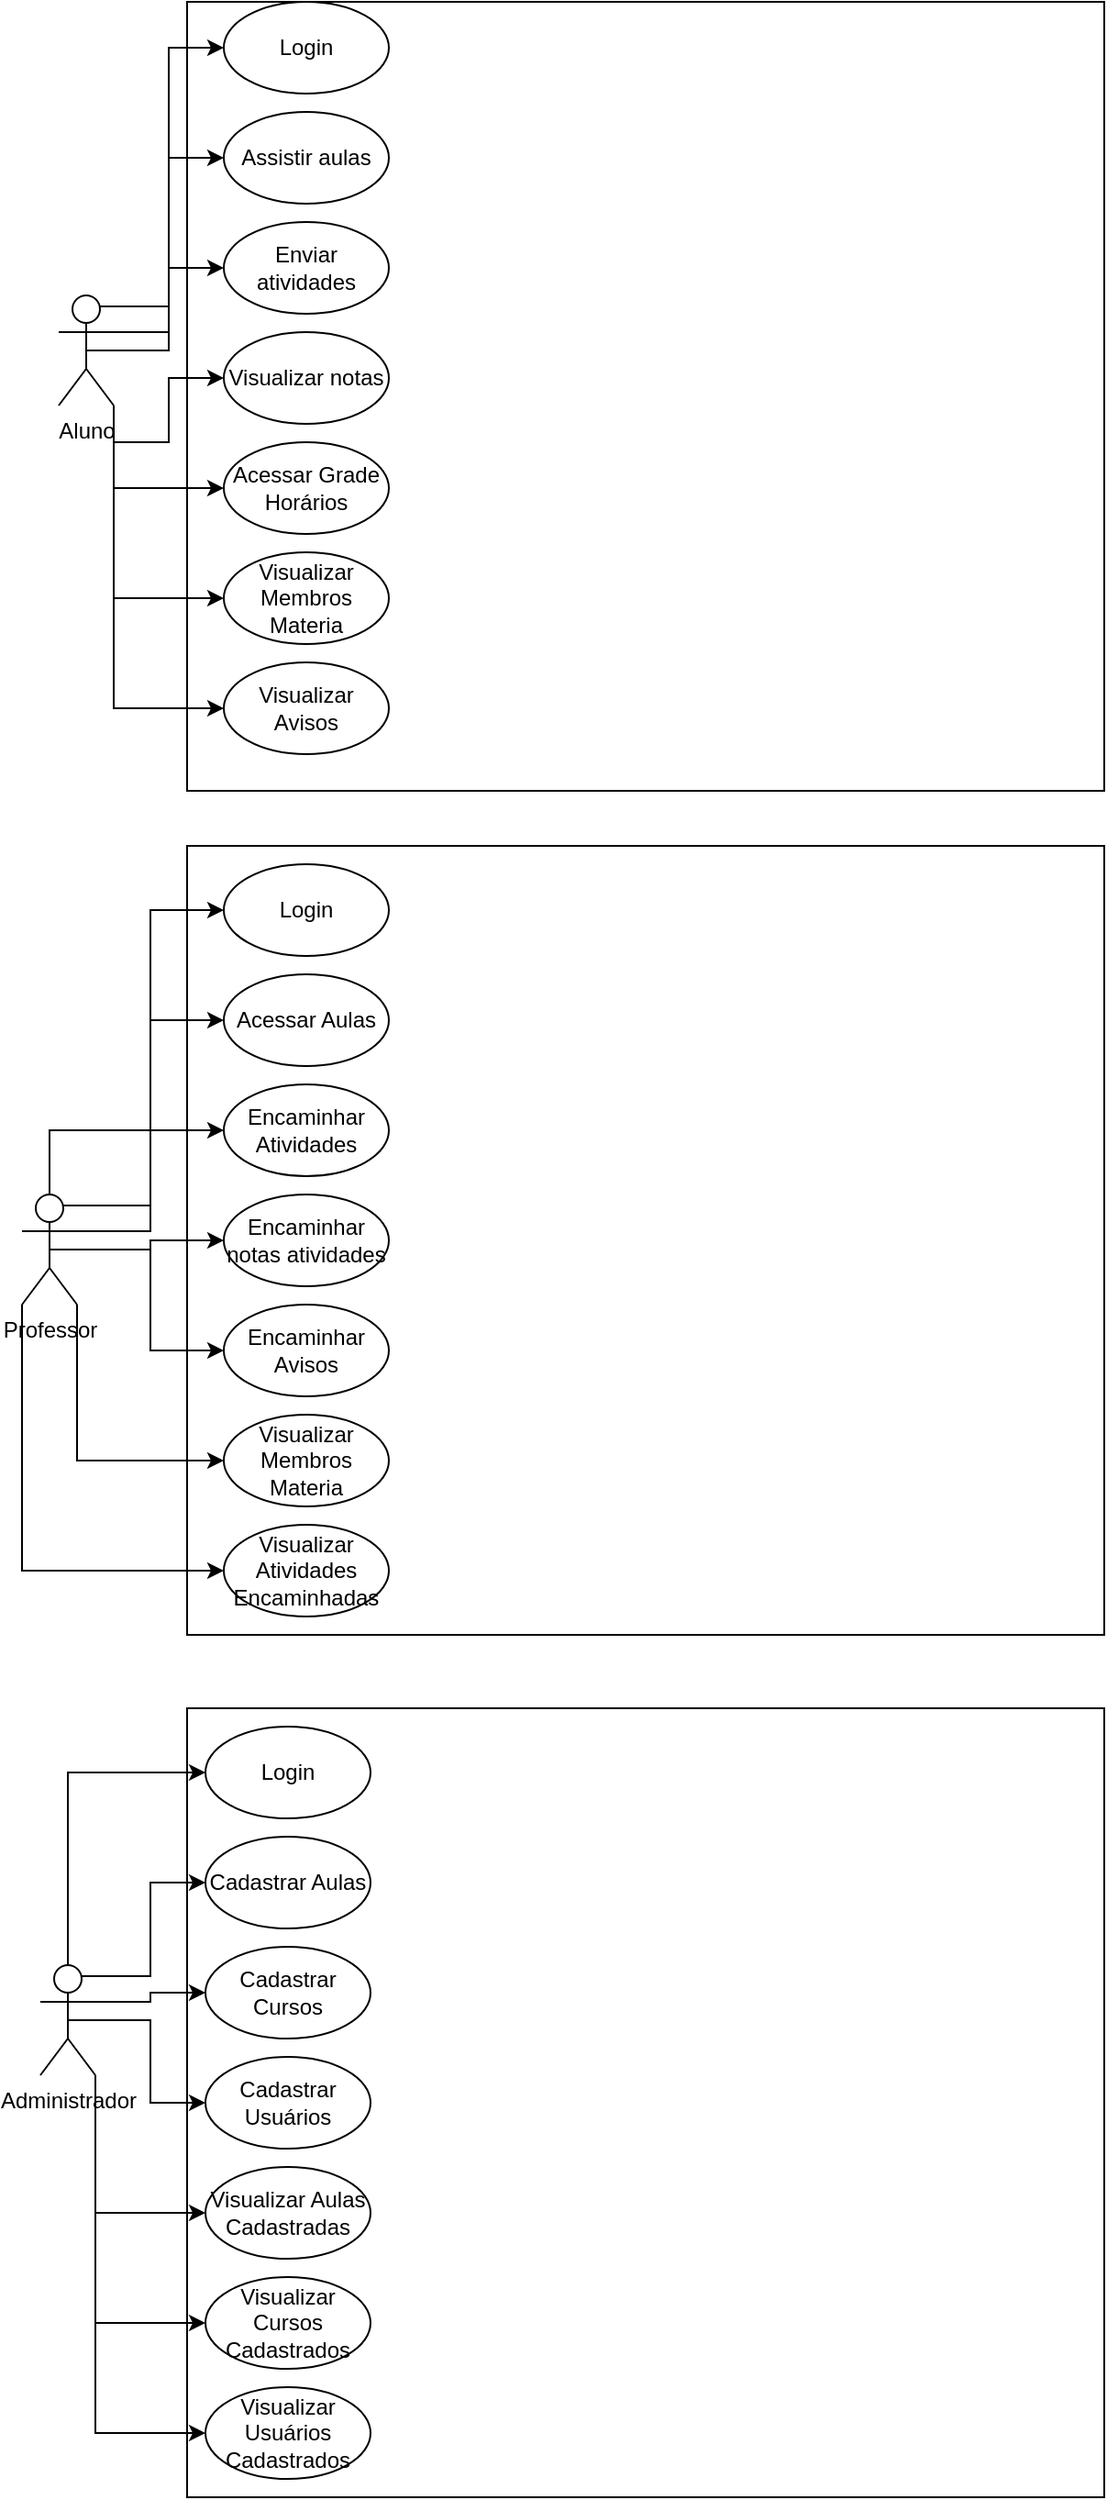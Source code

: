 <mxfile version="25.0.3" pages="2">
  <diagram name="Página-1" id="2l_mMYLUt6ouJLJaRn5S">
    <mxGraphModel grid="1" page="1" gridSize="10" guides="1" tooltips="1" connect="1" arrows="1" fold="1" pageScale="1" pageWidth="827" pageHeight="1169" math="0" shadow="0">
      <root>
        <mxCell id="0" />
        <mxCell id="1" parent="0" />
        <mxCell id="sOwyC4VM3JJuplNCwMIR-1" value="" style="rounded=0;whiteSpace=wrap;html=1;" vertex="1" parent="1">
          <mxGeometry x="180" y="140" width="500" height="430" as="geometry" />
        </mxCell>
        <mxCell id="sOwyC4VM3JJuplNCwMIR-4" style="edgeStyle=orthogonalEdgeStyle;rounded=0;orthogonalLoop=1;jettySize=auto;html=1;exitX=0.75;exitY=0.1;exitDx=0;exitDy=0;exitPerimeter=0;entryX=0;entryY=0.5;entryDx=0;entryDy=0;" edge="1" parent="1" source="sOwyC4VM3JJuplNCwMIR-2" target="sOwyC4VM3JJuplNCwMIR-3">
          <mxGeometry relative="1" as="geometry" />
        </mxCell>
        <mxCell id="sOwyC4VM3JJuplNCwMIR-11" value="" style="edgeStyle=orthogonalEdgeStyle;rounded=0;orthogonalLoop=1;jettySize=auto;html=1;" edge="1" parent="1" source="sOwyC4VM3JJuplNCwMIR-2" target="sOwyC4VM3JJuplNCwMIR-8">
          <mxGeometry relative="1" as="geometry" />
        </mxCell>
        <mxCell id="sOwyC4VM3JJuplNCwMIR-12" style="edgeStyle=orthogonalEdgeStyle;rounded=0;orthogonalLoop=1;jettySize=auto;html=1;exitX=1;exitY=0.333;exitDx=0;exitDy=0;exitPerimeter=0;entryX=0;entryY=0.5;entryDx=0;entryDy=0;" edge="1" parent="1" source="sOwyC4VM3JJuplNCwMIR-2" target="sOwyC4VM3JJuplNCwMIR-5">
          <mxGeometry relative="1" as="geometry" />
        </mxCell>
        <mxCell id="sOwyC4VM3JJuplNCwMIR-13" style="edgeStyle=orthogonalEdgeStyle;rounded=0;orthogonalLoop=1;jettySize=auto;html=1;exitX=0.5;exitY=0;exitDx=0;exitDy=0;exitPerimeter=0;entryX=0;entryY=0.5;entryDx=0;entryDy=0;" edge="1" parent="1" source="sOwyC4VM3JJuplNCwMIR-2" target="sOwyC4VM3JJuplNCwMIR-6">
          <mxGeometry relative="1" as="geometry" />
        </mxCell>
        <mxCell id="sOwyC4VM3JJuplNCwMIR-14" style="edgeStyle=orthogonalEdgeStyle;rounded=0;orthogonalLoop=1;jettySize=auto;html=1;exitX=0.5;exitY=0.5;exitDx=0;exitDy=0;exitPerimeter=0;entryX=0;entryY=0.5;entryDx=0;entryDy=0;" edge="1" parent="1" source="sOwyC4VM3JJuplNCwMIR-2" target="sOwyC4VM3JJuplNCwMIR-7">
          <mxGeometry relative="1" as="geometry" />
        </mxCell>
        <mxCell id="sOwyC4VM3JJuplNCwMIR-15" style="edgeStyle=orthogonalEdgeStyle;rounded=0;orthogonalLoop=1;jettySize=auto;html=1;exitX=1;exitY=1;exitDx=0;exitDy=0;exitPerimeter=0;entryX=0;entryY=0.5;entryDx=0;entryDy=0;" edge="1" parent="1" source="sOwyC4VM3JJuplNCwMIR-2" target="sOwyC4VM3JJuplNCwMIR-9">
          <mxGeometry relative="1" as="geometry" />
        </mxCell>
        <mxCell id="sOwyC4VM3JJuplNCwMIR-16" style="edgeStyle=orthogonalEdgeStyle;rounded=0;orthogonalLoop=1;jettySize=auto;html=1;exitX=0;exitY=1;exitDx=0;exitDy=0;exitPerimeter=0;entryX=0;entryY=0.5;entryDx=0;entryDy=0;" edge="1" parent="1" source="sOwyC4VM3JJuplNCwMIR-2" target="sOwyC4VM3JJuplNCwMIR-10">
          <mxGeometry relative="1" as="geometry" />
        </mxCell>
        <mxCell id="sOwyC4VM3JJuplNCwMIR-2" value="Professor" style="shape=umlActor;verticalLabelPosition=bottom;verticalAlign=top;html=1;outlineConnect=0;" vertex="1" parent="1">
          <mxGeometry x="90" y="330" width="30" height="60" as="geometry" />
        </mxCell>
        <mxCell id="sOwyC4VM3JJuplNCwMIR-3" value="Login" style="ellipse;whiteSpace=wrap;html=1;" vertex="1" parent="1">
          <mxGeometry x="200" y="150" width="90" height="50" as="geometry" />
        </mxCell>
        <mxCell id="sOwyC4VM3JJuplNCwMIR-5" value="Acessar Aulas" style="ellipse;whiteSpace=wrap;html=1;" vertex="1" parent="1">
          <mxGeometry x="200" y="210" width="90" height="50" as="geometry" />
        </mxCell>
        <mxCell id="sOwyC4VM3JJuplNCwMIR-6" value="Encaminhar Atividades" style="ellipse;whiteSpace=wrap;html=1;" vertex="1" parent="1">
          <mxGeometry x="200" y="270" width="90" height="50" as="geometry" />
        </mxCell>
        <mxCell id="sOwyC4VM3JJuplNCwMIR-7" value="Encaminhar notas atividades" style="ellipse;whiteSpace=wrap;html=1;" vertex="1" parent="1">
          <mxGeometry x="200" y="330" width="90" height="50" as="geometry" />
        </mxCell>
        <mxCell id="sOwyC4VM3JJuplNCwMIR-8" value="Encaminhar Avisos" style="ellipse;whiteSpace=wrap;html=1;" vertex="1" parent="1">
          <mxGeometry x="200" y="390" width="90" height="50" as="geometry" />
        </mxCell>
        <mxCell id="sOwyC4VM3JJuplNCwMIR-9" value="Visualizar Membros Materia" style="ellipse;whiteSpace=wrap;html=1;" vertex="1" parent="1">
          <mxGeometry x="200" y="450" width="90" height="50" as="geometry" />
        </mxCell>
        <mxCell id="sOwyC4VM3JJuplNCwMIR-10" value="Visualizar Atividades Encaminhadas" style="ellipse;whiteSpace=wrap;html=1;" vertex="1" parent="1">
          <mxGeometry x="200" y="510" width="90" height="50" as="geometry" />
        </mxCell>
        <mxCell id="sOwyC4VM3JJuplNCwMIR-25" style="edgeStyle=orthogonalEdgeStyle;rounded=0;orthogonalLoop=1;jettySize=auto;html=1;exitX=0.5;exitY=0;exitDx=0;exitDy=0;exitPerimeter=0;entryX=1;entryY=0.5;entryDx=0;entryDy=0;" edge="1" parent="1">
          <mxGeometry relative="1" as="geometry">
            <mxPoint x="660" y="175" as="targetPoint" />
          </mxGeometry>
        </mxCell>
        <mxCell id="sOwyC4VM3JJuplNCwMIR-26" style="edgeStyle=orthogonalEdgeStyle;rounded=0;orthogonalLoop=1;jettySize=auto;html=1;exitX=0.25;exitY=0.1;exitDx=0;exitDy=0;exitPerimeter=0;entryX=1;entryY=0.5;entryDx=0;entryDy=0;" edge="1" parent="1">
          <mxGeometry relative="1" as="geometry">
            <mxPoint x="660" y="235" as="targetPoint" />
          </mxGeometry>
        </mxCell>
        <mxCell id="sOwyC4VM3JJuplNCwMIR-27" style="edgeStyle=orthogonalEdgeStyle;rounded=0;orthogonalLoop=1;jettySize=auto;html=1;exitX=0;exitY=0.333;exitDx=0;exitDy=0;exitPerimeter=0;entryX=1;entryY=0.5;entryDx=0;entryDy=0;" edge="1" parent="1">
          <mxGeometry relative="1" as="geometry">
            <mxPoint x="660" y="295" as="targetPoint" />
          </mxGeometry>
        </mxCell>
        <mxCell id="sOwyC4VM3JJuplNCwMIR-28" style="edgeStyle=orthogonalEdgeStyle;rounded=0;orthogonalLoop=1;jettySize=auto;html=1;exitX=0.5;exitY=0.5;exitDx=0;exitDy=0;exitPerimeter=0;entryX=1;entryY=0.5;entryDx=0;entryDy=0;" edge="1" parent="1">
          <mxGeometry relative="1" as="geometry">
            <mxPoint x="660" y="355" as="targetPoint" />
          </mxGeometry>
        </mxCell>
        <mxCell id="sOwyC4VM3JJuplNCwMIR-29" style="edgeStyle=orthogonalEdgeStyle;rounded=0;orthogonalLoop=1;jettySize=auto;html=1;exitX=0;exitY=1;exitDx=0;exitDy=0;exitPerimeter=0;entryX=1;entryY=0.5;entryDx=0;entryDy=0;" edge="1" parent="1">
          <mxGeometry relative="1" as="geometry">
            <mxPoint x="660" y="535" as="targetPoint" />
          </mxGeometry>
        </mxCell>
        <mxCell id="sOwyC4VM3JJuplNCwMIR-30" style="edgeStyle=orthogonalEdgeStyle;rounded=0;orthogonalLoop=1;jettySize=auto;html=1;exitX=0.5;exitY=0.5;exitDx=0;exitDy=0;exitPerimeter=0;entryX=1;entryY=0.5;entryDx=0;entryDy=0;" edge="1" parent="1">
          <mxGeometry relative="1" as="geometry">
            <mxPoint x="660" y="475" as="targetPoint" />
          </mxGeometry>
        </mxCell>
        <mxCell id="sOwyC4VM3JJuplNCwMIR-31" style="edgeStyle=orthogonalEdgeStyle;rounded=0;orthogonalLoop=1;jettySize=auto;html=1;exitX=1;exitY=0.333;exitDx=0;exitDy=0;exitPerimeter=0;entryX=1;entryY=0.5;entryDx=0;entryDy=0;" edge="1" parent="1">
          <mxGeometry relative="1" as="geometry">
            <mxPoint x="660" y="415" as="targetPoint" />
          </mxGeometry>
        </mxCell>
        <mxCell id="mtMpA8zIcZh4_56Mky2m-1" value="" style="rounded=0;whiteSpace=wrap;html=1;" vertex="1" parent="1">
          <mxGeometry x="180" y="610" width="500" height="430" as="geometry" />
        </mxCell>
        <mxCell id="mtMpA8zIcZh4_56Mky2m-2" value="" style="rounded=0;whiteSpace=wrap;html=1;" vertex="1" parent="1">
          <mxGeometry x="180" y="-320" width="500" height="430" as="geometry" />
        </mxCell>
        <mxCell id="mtMpA8zIcZh4_56Mky2m-3" value="Login" style="ellipse;whiteSpace=wrap;html=1;" vertex="1" parent="1">
          <mxGeometry x="200" y="-320" width="90" height="50" as="geometry" />
        </mxCell>
        <mxCell id="mtMpA8zIcZh4_56Mky2m-4" value="Assistir aulas" style="ellipse;whiteSpace=wrap;html=1;" vertex="1" parent="1">
          <mxGeometry x="200" y="-260" width="90" height="50" as="geometry" />
        </mxCell>
        <mxCell id="mtMpA8zIcZh4_56Mky2m-5" value="Enviar atividades" style="ellipse;whiteSpace=wrap;html=1;" vertex="1" parent="1">
          <mxGeometry x="200" y="-200" width="90" height="50" as="geometry" />
        </mxCell>
        <mxCell id="mtMpA8zIcZh4_56Mky2m-6" value="Visualizar notas" style="ellipse;whiteSpace=wrap;html=1;" vertex="1" parent="1">
          <mxGeometry x="200" y="-140" width="90" height="50" as="geometry" />
        </mxCell>
        <mxCell id="mtMpA8zIcZh4_56Mky2m-7" value="Acessar Grade Horários" style="ellipse;whiteSpace=wrap;html=1;" vertex="1" parent="1">
          <mxGeometry x="200" y="-80" width="90" height="50" as="geometry" />
        </mxCell>
        <mxCell id="mtMpA8zIcZh4_56Mky2m-8" value="Visualizar Membros Materia" style="ellipse;whiteSpace=wrap;html=1;" vertex="1" parent="1">
          <mxGeometry x="200" y="-20" width="90" height="50" as="geometry" />
        </mxCell>
        <mxCell id="mtMpA8zIcZh4_56Mky2m-9" value="Visualizar Avisos" style="ellipse;whiteSpace=wrap;html=1;" vertex="1" parent="1">
          <mxGeometry x="200" y="40" width="90" height="50" as="geometry" />
        </mxCell>
        <mxCell id="mtMpA8zIcZh4_56Mky2m-11" style="edgeStyle=orthogonalEdgeStyle;rounded=0;orthogonalLoop=1;jettySize=auto;html=1;exitX=0.75;exitY=0.1;exitDx=0;exitDy=0;exitPerimeter=0;entryX=0;entryY=0.5;entryDx=0;entryDy=0;" edge="1" parent="1" source="mtMpA8zIcZh4_56Mky2m-10" target="mtMpA8zIcZh4_56Mky2m-3">
          <mxGeometry relative="1" as="geometry" />
        </mxCell>
        <mxCell id="mtMpA8zIcZh4_56Mky2m-12" style="edgeStyle=orthogonalEdgeStyle;rounded=0;orthogonalLoop=1;jettySize=auto;html=1;exitX=1;exitY=0.333;exitDx=0;exitDy=0;exitPerimeter=0;entryX=0;entryY=0.5;entryDx=0;entryDy=0;" edge="1" parent="1" source="mtMpA8zIcZh4_56Mky2m-10" target="mtMpA8zIcZh4_56Mky2m-4">
          <mxGeometry relative="1" as="geometry" />
        </mxCell>
        <mxCell id="mtMpA8zIcZh4_56Mky2m-13" style="edgeStyle=orthogonalEdgeStyle;rounded=0;orthogonalLoop=1;jettySize=auto;html=1;exitX=0.5;exitY=0.5;exitDx=0;exitDy=0;exitPerimeter=0;entryX=0;entryY=0.5;entryDx=0;entryDy=0;" edge="1" parent="1" source="mtMpA8zIcZh4_56Mky2m-10" target="mtMpA8zIcZh4_56Mky2m-5">
          <mxGeometry relative="1" as="geometry" />
        </mxCell>
        <mxCell id="mtMpA8zIcZh4_56Mky2m-14" style="edgeStyle=orthogonalEdgeStyle;rounded=0;orthogonalLoop=1;jettySize=auto;html=1;exitX=1;exitY=1;exitDx=0;exitDy=0;exitPerimeter=0;entryX=0;entryY=0.5;entryDx=0;entryDy=0;" edge="1" parent="1" source="mtMpA8zIcZh4_56Mky2m-10" target="mtMpA8zIcZh4_56Mky2m-6">
          <mxGeometry relative="1" as="geometry" />
        </mxCell>
        <mxCell id="mtMpA8zIcZh4_56Mky2m-15" style="edgeStyle=orthogonalEdgeStyle;rounded=0;orthogonalLoop=1;jettySize=auto;html=1;exitX=1;exitY=1;exitDx=0;exitDy=0;exitPerimeter=0;entryX=0;entryY=0.5;entryDx=0;entryDy=0;" edge="1" parent="1" source="mtMpA8zIcZh4_56Mky2m-10" target="mtMpA8zIcZh4_56Mky2m-7">
          <mxGeometry relative="1" as="geometry" />
        </mxCell>
        <mxCell id="mtMpA8zIcZh4_56Mky2m-16" style="edgeStyle=orthogonalEdgeStyle;rounded=0;orthogonalLoop=1;jettySize=auto;html=1;exitX=1;exitY=1;exitDx=0;exitDy=0;exitPerimeter=0;entryX=0;entryY=0.5;entryDx=0;entryDy=0;" edge="1" parent="1" source="mtMpA8zIcZh4_56Mky2m-10" target="mtMpA8zIcZh4_56Mky2m-8">
          <mxGeometry relative="1" as="geometry" />
        </mxCell>
        <mxCell id="mtMpA8zIcZh4_56Mky2m-17" style="edgeStyle=orthogonalEdgeStyle;rounded=0;orthogonalLoop=1;jettySize=auto;html=1;exitX=1;exitY=1;exitDx=0;exitDy=0;exitPerimeter=0;entryX=0;entryY=0.5;entryDx=0;entryDy=0;" edge="1" parent="1" source="mtMpA8zIcZh4_56Mky2m-10" target="mtMpA8zIcZh4_56Mky2m-9">
          <mxGeometry relative="1" as="geometry" />
        </mxCell>
        <mxCell id="mtMpA8zIcZh4_56Mky2m-10" value="Aluno" style="shape=umlActor;verticalLabelPosition=bottom;verticalAlign=top;html=1;outlineConnect=0;" vertex="1" parent="1">
          <mxGeometry x="110" y="-160" width="30" height="60" as="geometry" />
        </mxCell>
        <mxCell id="mtMpA8zIcZh4_56Mky2m-20" value="Login" style="ellipse;whiteSpace=wrap;html=1;" vertex="1" parent="1">
          <mxGeometry x="190" y="620" width="90" height="50" as="geometry" />
        </mxCell>
        <mxCell id="mtMpA8zIcZh4_56Mky2m-21" value="Cadastrar Aulas" style="ellipse;whiteSpace=wrap;html=1;" vertex="1" parent="1">
          <mxGeometry x="190" y="680" width="90" height="50" as="geometry" />
        </mxCell>
        <mxCell id="mtMpA8zIcZh4_56Mky2m-22" value="Cadastrar Cursos" style="ellipse;whiteSpace=wrap;html=1;" vertex="1" parent="1">
          <mxGeometry x="190" y="740" width="90" height="50" as="geometry" />
        </mxCell>
        <mxCell id="mtMpA8zIcZh4_56Mky2m-23" value="Cadastrar Usuários" style="ellipse;whiteSpace=wrap;html=1;" vertex="1" parent="1">
          <mxGeometry x="190" y="800" width="90" height="50" as="geometry" />
        </mxCell>
        <mxCell id="mtMpA8zIcZh4_56Mky2m-24" value="Visualizar Aulas Cadastradas" style="ellipse;whiteSpace=wrap;html=1;" vertex="1" parent="1">
          <mxGeometry x="190" y="860" width="90" height="50" as="geometry" />
        </mxCell>
        <mxCell id="mtMpA8zIcZh4_56Mky2m-25" value="Visualizar Cursos Cadastrados" style="ellipse;whiteSpace=wrap;html=1;" vertex="1" parent="1">
          <mxGeometry x="190" y="920" width="90" height="50" as="geometry" />
        </mxCell>
        <mxCell id="mtMpA8zIcZh4_56Mky2m-26" value="Visualizar Usuários Cadastrados" style="ellipse;whiteSpace=wrap;html=1;" vertex="1" parent="1">
          <mxGeometry x="190" y="980" width="90" height="50" as="geometry" />
        </mxCell>
        <mxCell id="mtMpA8zIcZh4_56Mky2m-28" style="edgeStyle=orthogonalEdgeStyle;rounded=0;orthogonalLoop=1;jettySize=auto;html=1;exitX=0.5;exitY=0;exitDx=0;exitDy=0;exitPerimeter=0;entryX=0;entryY=0.5;entryDx=0;entryDy=0;" edge="1" parent="1" source="mtMpA8zIcZh4_56Mky2m-27" target="mtMpA8zIcZh4_56Mky2m-20">
          <mxGeometry relative="1" as="geometry" />
        </mxCell>
        <mxCell id="mtMpA8zIcZh4_56Mky2m-29" style="edgeStyle=orthogonalEdgeStyle;rounded=0;orthogonalLoop=1;jettySize=auto;html=1;exitX=0.75;exitY=0.1;exitDx=0;exitDy=0;exitPerimeter=0;entryX=0;entryY=0.5;entryDx=0;entryDy=0;" edge="1" parent="1" source="mtMpA8zIcZh4_56Mky2m-27" target="mtMpA8zIcZh4_56Mky2m-21">
          <mxGeometry relative="1" as="geometry" />
        </mxCell>
        <mxCell id="mtMpA8zIcZh4_56Mky2m-30" style="edgeStyle=orthogonalEdgeStyle;rounded=0;orthogonalLoop=1;jettySize=auto;html=1;exitX=1;exitY=0.333;exitDx=0;exitDy=0;exitPerimeter=0;entryX=0;entryY=0.5;entryDx=0;entryDy=0;" edge="1" parent="1" source="mtMpA8zIcZh4_56Mky2m-27" target="mtMpA8zIcZh4_56Mky2m-22">
          <mxGeometry relative="1" as="geometry" />
        </mxCell>
        <mxCell id="mtMpA8zIcZh4_56Mky2m-31" style="edgeStyle=orthogonalEdgeStyle;rounded=0;orthogonalLoop=1;jettySize=auto;html=1;exitX=0.5;exitY=0.5;exitDx=0;exitDy=0;exitPerimeter=0;entryX=0;entryY=0.5;entryDx=0;entryDy=0;" edge="1" parent="1" source="mtMpA8zIcZh4_56Mky2m-27" target="mtMpA8zIcZh4_56Mky2m-23">
          <mxGeometry relative="1" as="geometry" />
        </mxCell>
        <mxCell id="mtMpA8zIcZh4_56Mky2m-32" style="edgeStyle=orthogonalEdgeStyle;rounded=0;orthogonalLoop=1;jettySize=auto;html=1;exitX=1;exitY=1;exitDx=0;exitDy=0;exitPerimeter=0;entryX=0;entryY=0.5;entryDx=0;entryDy=0;" edge="1" parent="1" source="mtMpA8zIcZh4_56Mky2m-27" target="mtMpA8zIcZh4_56Mky2m-24">
          <mxGeometry relative="1" as="geometry" />
        </mxCell>
        <mxCell id="mtMpA8zIcZh4_56Mky2m-33" style="edgeStyle=orthogonalEdgeStyle;rounded=0;orthogonalLoop=1;jettySize=auto;html=1;exitX=1;exitY=1;exitDx=0;exitDy=0;exitPerimeter=0;entryX=0;entryY=0.5;entryDx=0;entryDy=0;" edge="1" parent="1" source="mtMpA8zIcZh4_56Mky2m-27" target="mtMpA8zIcZh4_56Mky2m-25">
          <mxGeometry relative="1" as="geometry" />
        </mxCell>
        <mxCell id="mtMpA8zIcZh4_56Mky2m-34" style="edgeStyle=orthogonalEdgeStyle;rounded=0;orthogonalLoop=1;jettySize=auto;html=1;exitX=1;exitY=1;exitDx=0;exitDy=0;exitPerimeter=0;entryX=0;entryY=0.5;entryDx=0;entryDy=0;" edge="1" parent="1" source="mtMpA8zIcZh4_56Mky2m-27" target="mtMpA8zIcZh4_56Mky2m-26">
          <mxGeometry relative="1" as="geometry" />
        </mxCell>
        <mxCell id="mtMpA8zIcZh4_56Mky2m-27" value="Administrador" style="shape=umlActor;verticalLabelPosition=bottom;verticalAlign=top;html=1;outlineConnect=0;" vertex="1" parent="1">
          <mxGeometry x="100" y="750" width="30" height="60" as="geometry" />
        </mxCell>
      </root>
    </mxGraphModel>
  </diagram>
  <diagram id="rkvuEVWHdvXu7JJ4QraG" name="Página-2">
    <mxGraphModel grid="1" page="1" gridSize="10" guides="1" tooltips="1" connect="1" arrows="1" fold="1" pageScale="1" pageWidth="827" pageHeight="1169" math="0" shadow="0">
      <root>
        <mxCell id="0" />
        <mxCell id="1" parent="0" />
        <mxCell id="1kotW51RxgfV1SMKFLZR-1" value="&lt;p style=&quot;margin:0px;margin-top:4px;text-align:center;&quot;&gt;&lt;b&gt;InterfaceLogin&lt;/b&gt;&lt;/p&gt;&lt;hr size=&quot;1&quot; style=&quot;border-style:solid;&quot;&gt;&lt;p style=&quot;margin:0px;margin-left:4px;&quot;&gt;- frame : JFrame&lt;/p&gt;&lt;p style=&quot;margin:0px;margin-left:4px;&quot;&gt;- loginField : JTextField&lt;/p&gt;&lt;p style=&quot;margin:0px;margin-left:4px;&quot;&gt;- passwordField : JPasswordField&lt;/p&gt;&lt;p style=&quot;margin:0px;margin-left:4px;&quot;&gt;- loginButton : JButton&lt;/p&gt;&lt;hr size=&quot;1&quot; style=&quot;border-style:solid;&quot;&gt;&lt;p style=&quot;margin:0px;margin-left:4px;&quot;&gt;+ getUsername : String&lt;/p&gt;&lt;p style=&quot;margin:0px;margin-left:4px;&quot;&gt;+ getPassword : String&lt;/p&gt;&lt;p style=&quot;margin:0px;margin-left:4px;&quot;&gt;+ getLoginButton : JButton&lt;/p&gt;&lt;p style=&quot;margin:0px;margin-left:4px;&quot;&gt;+ getFrame : JFrame&amp;nbsp;&lt;/p&gt;" style="verticalAlign=top;align=left;overflow=fill;html=1;whiteSpace=wrap;fillStyle=auto;fillColor=#ffe6cc;strokeColor=#d79b00;" vertex="1" parent="1">
          <mxGeometry x="10" y="240" width="200" height="170" as="geometry" />
        </mxCell>
        <mxCell id="1kotW51RxgfV1SMKFLZR-8" value="" style="edgeStyle=orthogonalEdgeStyle;rounded=0;orthogonalLoop=1;jettySize=auto;html=1;" edge="1" parent="1" source="1kotW51RxgfV1SMKFLZR-2" target="1kotW51RxgfV1SMKFLZR-1">
          <mxGeometry relative="1" as="geometry" />
        </mxCell>
        <mxCell id="1kotW51RxgfV1SMKFLZR-16" style="edgeStyle=orthogonalEdgeStyle;rounded=0;orthogonalLoop=1;jettySize=auto;html=1;exitX=1;exitY=0.75;exitDx=0;exitDy=0;entryX=0;entryY=0.5;entryDx=0;entryDy=0;" edge="1" parent="1" source="1kotW51RxgfV1SMKFLZR-2" target="1kotW51RxgfV1SMKFLZR-13">
          <mxGeometry relative="1" as="geometry" />
        </mxCell>
        <mxCell id="1kotW51RxgfV1SMKFLZR-17" style="edgeStyle=orthogonalEdgeStyle;rounded=0;orthogonalLoop=1;jettySize=auto;html=1;exitX=1;exitY=1;exitDx=0;exitDy=0;entryX=0;entryY=0.5;entryDx=0;entryDy=0;" edge="1" parent="1" source="1kotW51RxgfV1SMKFLZR-2" target="1kotW51RxgfV1SMKFLZR-3">
          <mxGeometry relative="1" as="geometry" />
        </mxCell>
        <mxCell id="1kotW51RxgfV1SMKFLZR-24" style="edgeStyle=orthogonalEdgeStyle;rounded=0;orthogonalLoop=1;jettySize=auto;html=1;exitX=1;exitY=0.25;exitDx=0;exitDy=0;entryX=0;entryY=0.5;entryDx=0;entryDy=0;" edge="1" parent="1" source="1kotW51RxgfV1SMKFLZR-2" target="1kotW51RxgfV1SMKFLZR-12">
          <mxGeometry relative="1" as="geometry" />
        </mxCell>
        <mxCell id="1kotW51RxgfV1SMKFLZR-2" value="&lt;p style=&quot;margin:0px;margin-top:4px;text-align:center;&quot;&gt;&lt;b&gt;LoginController&lt;/b&gt;&lt;/p&gt;&lt;hr size=&quot;1&quot; style=&quot;border-style:solid;&quot;&gt;&lt;p style=&quot;margin:0px;margin-left:4px;&quot;&gt;- view : InterfaceLogin&lt;/p&gt;&lt;p style=&quot;margin:0px;margin-left:4px;&quot;&gt;- autenticacaoService : AutenticacaoService&lt;/p&gt;&lt;p style=&quot;margin:0px;margin-left:4px;&quot;&gt;- observers : List&lt;/p&gt;&lt;hr size=&quot;1&quot; style=&quot;border-style:solid;&quot;&gt;&lt;p style=&quot;margin:0px;margin-left:4px;&quot;&gt;+ addObserver(observer : LoginObserver)&lt;/p&gt;&lt;p style=&quot;margin:0px;margin-left:4px;&quot;&gt;+ notifyLoginSuccess(username : String)&lt;/p&gt;&lt;p style=&quot;margin:0px;margin-left:4px;&quot;&gt;+ notifyLoginFailure()&lt;/p&gt;&lt;p style=&quot;margin:0px;margin-left:4px;&quot;&gt;+ login()&lt;/p&gt;" style="verticalAlign=top;align=left;overflow=fill;html=1;whiteSpace=wrap;fillStyle=auto;fillColor=#ffe6cc;strokeColor=#d79b00;" vertex="1" parent="1">
          <mxGeometry x="10" y="10" width="250" height="170" as="geometry" />
        </mxCell>
        <mxCell id="1kotW51RxgfV1SMKFLZR-11" style="edgeStyle=orthogonalEdgeStyle;rounded=0;orthogonalLoop=1;jettySize=auto;html=1;" edge="1" parent="1" source="1kotW51RxgfV1SMKFLZR-3" target="1kotW51RxgfV1SMKFLZR-6">
          <mxGeometry relative="1" as="geometry" />
        </mxCell>
        <mxCell id="1kotW51RxgfV1SMKFLZR-18" style="edgeStyle=orthogonalEdgeStyle;rounded=0;orthogonalLoop=1;jettySize=auto;html=1;exitX=0;exitY=1;exitDx=0;exitDy=0;entryX=0.5;entryY=0;entryDx=0;entryDy=0;" edge="1" parent="1" source="1kotW51RxgfV1SMKFLZR-3" target="1kotW51RxgfV1SMKFLZR-7">
          <mxGeometry relative="1" as="geometry" />
        </mxCell>
        <mxCell id="1kotW51RxgfV1SMKFLZR-3" value="&lt;p style=&quot;margin:0px;margin-top:4px;text-align:center;&quot;&gt;&lt;span style=&quot;font-size: 12px;&quot;&gt;&lt;b&gt;AutenticacaoService&lt;/b&gt;&lt;/span&gt;&lt;/p&gt;&lt;hr size=&quot;1&quot; style=&quot;border-style:solid;&quot;&gt;&lt;p style=&quot;margin:0px;margin-left:4px;&quot;&gt;+ authenticate(user : UsuarioModel) : String&lt;/p&gt;" style="verticalAlign=top;align=left;overflow=fill;html=1;whiteSpace=wrap;fillStyle=auto;fillColor=#ffe6cc;strokeColor=#d79b00;" vertex="1" parent="1">
          <mxGeometry x="350" y="230" width="250" height="60" as="geometry" />
        </mxCell>
        <mxCell id="1kotW51RxgfV1SMKFLZR-6" value="&lt;p style=&quot;margin:0px;margin-top:4px;text-align:center;&quot;&gt;&lt;span style=&quot;font-size: 12px;&quot;&gt;&lt;b&gt;UsuarioModel&lt;/b&gt;&lt;/span&gt;&lt;/p&gt;&lt;hr size=&quot;1&quot; style=&quot;border-style:solid;&quot;&gt;&lt;p style=&quot;margin:0px;margin-left:4px;&quot;&gt;&lt;span style=&quot;font-size: 12px;&quot;&gt;- username : String&lt;/span&gt;&lt;/p&gt;&lt;p style=&quot;margin:0px;margin-left:4px;&quot;&gt;&lt;span style=&quot;font-size: 12px;&quot;&gt;- password : String&lt;/span&gt;&lt;/p&gt;&lt;hr size=&quot;1&quot; style=&quot;border-style:solid;&quot;&gt;&lt;p style=&quot;margin:0px;margin-left:4px;&quot;&gt;&lt;span style=&quot;font-size: 12px;&quot;&gt;+ getUsername() : String&lt;/span&gt;&lt;/p&gt;&lt;p style=&quot;margin:0px;margin-left:4px;&quot;&gt;&lt;span style=&quot;font-size: 12px;&quot;&gt;+ setUsername(username : String)&lt;/span&gt;&lt;/p&gt;&lt;p style=&quot;margin:0px;margin-left:4px;&quot;&gt;&lt;span style=&quot;font-size: 12px;&quot;&gt;+ getPassword() : String&lt;/span&gt;&lt;/p&gt;&lt;p style=&quot;margin:0px;margin-left:4px;&quot;&gt;&lt;span style=&quot;font-size: 12px;&quot;&gt;+ setPassword(username : String)&lt;/span&gt;&lt;/p&gt;" style="verticalAlign=top;align=left;overflow=fill;html=1;whiteSpace=wrap;fillStyle=auto;fillColor=#ffe6cc;strokeColor=#d79b00;" vertex="1" parent="1">
          <mxGeometry x="450" y="360" width="250" height="140" as="geometry" />
        </mxCell>
        <mxCell id="1kotW51RxgfV1SMKFLZR-7" value="&lt;p style=&quot;margin:0px;margin-top:4px;text-align:center;&quot;&gt;&lt;span style=&quot;font-size: 12px;&quot;&gt;&lt;b&gt;ConexaoBanco&lt;/b&gt;&lt;/span&gt;&lt;/p&gt;&lt;hr size=&quot;1&quot; style=&quot;border-style:solid;&quot;&gt;&lt;p style=&quot;margin:0px;margin-left:4px;&quot;&gt;+ getConnection() : Connection&lt;/p&gt;" style="verticalAlign=top;align=left;overflow=fill;html=1;whiteSpace=wrap;fillStyle=auto;fillColor=#ffe6cc;strokeColor=#d79b00;" vertex="1" parent="1">
          <mxGeometry x="233" y="350" width="180" height="60" as="geometry" />
        </mxCell>
        <mxCell id="1kotW51RxgfV1SMKFLZR-34" style="edgeStyle=orthogonalEdgeStyle;rounded=0;orthogonalLoop=1;jettySize=auto;html=1;exitX=0.5;exitY=1;exitDx=0;exitDy=0;entryX=0.5;entryY=0;entryDx=0;entryDy=0;" edge="1" parent="1" source="1kotW51RxgfV1SMKFLZR-12" target="1kotW51RxgfV1SMKFLZR-30">
          <mxGeometry relative="1" as="geometry" />
        </mxCell>
        <mxCell id="1kotW51RxgfV1SMKFLZR-35" style="edgeStyle=orthogonalEdgeStyle;rounded=0;orthogonalLoop=1;jettySize=auto;html=1;exitX=1;exitY=1;exitDx=0;exitDy=0;" edge="1" parent="1" source="1kotW51RxgfV1SMKFLZR-12" target="1kotW51RxgfV1SMKFLZR-32">
          <mxGeometry relative="1" as="geometry" />
        </mxCell>
        <mxCell id="1kotW51RxgfV1SMKFLZR-12" value="&lt;p style=&quot;margin:0px;margin-top:4px;text-align:center;&quot;&gt;&lt;span style=&quot;font-size: 12px;&quot;&gt;&lt;b&gt;InterfaceLoginFactory&lt;/b&gt;&lt;/span&gt;&lt;/p&gt;&lt;hr size=&quot;1&quot; style=&quot;border-style:solid;&quot;&gt;&lt;p style=&quot;margin:0px;margin-left:4px;&quot;&gt;+ createInterface(role : String, username : String) : JFrame&lt;/p&gt;" style="verticalAlign=top;align=left;overflow=fill;html=1;whiteSpace=wrap;fillStyle=auto;fillColor=#ffe6cc;strokeColor=#d79b00;" vertex="1" parent="1">
          <mxGeometry x="1100" y="120" width="330" height="60" as="geometry" />
        </mxCell>
        <mxCell id="1kotW51RxgfV1SMKFLZR-15" style="edgeStyle=orthogonalEdgeStyle;rounded=0;orthogonalLoop=1;jettySize=auto;html=1;exitX=0.5;exitY=0;exitDx=0;exitDy=0;entryX=0.5;entryY=1;entryDx=0;entryDy=0;" edge="1" parent="1" source="1kotW51RxgfV1SMKFLZR-13" target="1kotW51RxgfV1SMKFLZR-14">
          <mxGeometry relative="1" as="geometry" />
        </mxCell>
        <mxCell id="1kotW51RxgfV1SMKFLZR-13" value="&lt;p style=&quot;margin:0px;margin-top:4px;text-align:center;&quot;&gt;&lt;span style=&quot;font-size: 12px;&quot;&gt;&lt;b&gt;LoginStatusObserver&lt;/b&gt;&lt;/span&gt;&lt;/p&gt;&lt;hr size=&quot;1&quot; style=&quot;border-style:solid;&quot;&gt;&lt;p style=&quot;margin:0px;margin-left:4px;&quot;&gt;+ onLoginSuccess(username : String)&lt;/p&gt;&lt;p style=&quot;margin:0px;margin-left:4px;&quot;&gt;+&amp;nbsp;onLoginFailure()&lt;/p&gt;" style="verticalAlign=top;align=left;overflow=fill;html=1;whiteSpace=wrap;fillStyle=auto;fillColor=#ffe6cc;strokeColor=#d79b00;" vertex="1" parent="1">
          <mxGeometry x="303" y="130" width="220" height="60" as="geometry" />
        </mxCell>
        <mxCell id="1kotW51RxgfV1SMKFLZR-14" value="«interface»&lt;br&gt;&lt;b&gt;LoginObserver&lt;/b&gt;" style="html=1;whiteSpace=wrap;fillColor=#ffe6cc;strokeColor=#d79b00;" vertex="1" parent="1">
          <mxGeometry x="350" y="60" width="110" height="50" as="geometry" />
        </mxCell>
        <mxCell id="1kotW51RxgfV1SMKFLZR-19" value="&lt;p style=&quot;margin:0px;margin-top:4px;text-align:center;&quot;&gt;&lt;span style=&quot;font-size: 12px;&quot;&gt;&lt;b&gt;InterfaceInicialAdministrador&lt;/b&gt;&lt;/span&gt;&lt;/p&gt;&lt;hr size=&quot;1&quot; style=&quot;border-style:solid;&quot;&gt;&lt;p style=&quot;margin:0px;margin-left:4px;&quot;&gt;&lt;span style=&quot;font-size: 12px;&quot;&gt;- cadastrarUsuarioButton : JButton&amp;nbsp;&lt;/span&gt;&lt;/p&gt;&lt;p style=&quot;margin:0px;margin-left:4px;&quot;&gt;&lt;span style=&quot;font-size: 12px;&quot;&gt;- cadastrarCursoButton : JButton&lt;/span&gt;&lt;/p&gt;&lt;p style=&quot;margin:0px;margin-left:4px;&quot;&gt;&lt;span style=&quot;font-size: 12px;&quot;&gt;- cadastrarAulasButton : JButton&amp;nbsp;&lt;/span&gt;&lt;/p&gt;&lt;p style=&quot;margin:0px;margin-left:4px;&quot;&gt;&lt;span style=&quot;font-size: 12px;&quot;&gt;- visualizarUsuariosButton : JButton&amp;nbsp;&lt;/span&gt;&lt;/p&gt;&lt;p style=&quot;margin:0px;margin-left:4px;&quot;&gt;&lt;span style=&quot;font-size: 12px;&quot;&gt;- visualizarCursosButton : JButton&lt;/span&gt;&lt;/p&gt;&lt;p style=&quot;margin:0px;margin-left:4px;&quot;&gt;&lt;span style=&quot;font-size: 12px;&quot;&gt;- visualizarAulasButton : JButton&lt;/span&gt;&lt;/p&gt;&lt;hr size=&quot;1&quot; style=&quot;border-style:solid;&quot;&gt;&lt;p style=&quot;margin:0px;margin-left:4px;&quot;&gt;&lt;span style=&quot;font-size: 12px;&quot;&gt;&lt;br&gt;&lt;/span&gt;&lt;/p&gt;&lt;p style=&quot;margin:0px;margin-left:4px;&quot;&gt;&lt;span style=&quot;font-size: 12px;&quot;&gt;+ adicionarAcaoVisualizarUsuarios(ActionListener acao)&lt;/span&gt;&lt;/p&gt;&lt;p style=&quot;margin:0px;margin-left:4px;&quot;&gt;&lt;span style=&quot;font-size: 12px;&quot;&gt;+ adicionarAcaoCadastrarUsuario(ActionListener acao)&lt;/span&gt;&lt;/p&gt;&lt;p style=&quot;margin:0px;margin-left:4px;&quot;&gt;&lt;span style=&quot;font-size: 12px;&quot;&gt;+ adicionarAcaoCadastrarAulas(ActionListener acao)&lt;/span&gt;&lt;/p&gt;&lt;p style=&quot;margin:0px;margin-left:4px;&quot;&gt;&lt;span style=&quot;font-size: 12px;&quot;&gt;+ adicionarAcaoCadastrarCurso(ActionListener acao)&lt;/span&gt;&lt;/p&gt;&lt;p style=&quot;margin:0px;margin-left:4px;&quot;&gt;&lt;span style=&quot;font-size: 12px;&quot;&gt;+ adicionarAcaoVisualizarCursos(ActionListener acao)&lt;/span&gt;&lt;/p&gt;&lt;p style=&quot;margin:0px;margin-left:4px;&quot;&gt;&lt;span style=&quot;font-size: 12px;&quot;&gt;+ adicionarAcaoVisualizarAulas(ActionListener acao)&lt;/span&gt;&lt;/p&gt;&lt;div&gt;&lt;br&gt;&lt;/div&gt;" style="verticalAlign=top;align=left;overflow=fill;html=1;whiteSpace=wrap;fillStyle=auto;fillColor=#ffe6cc;strokeColor=#d79b00;" vertex="1" parent="1">
          <mxGeometry x="760" y="350" width="330" height="250" as="geometry" />
        </mxCell>
        <mxCell id="1kotW51RxgfV1SMKFLZR-27" value="" style="edgeStyle=orthogonalEdgeStyle;rounded=0;orthogonalLoop=1;jettySize=auto;html=1;" edge="1" parent="1" source="1kotW51RxgfV1SMKFLZR-21" target="1kotW51RxgfV1SMKFLZR-19">
          <mxGeometry relative="1" as="geometry" />
        </mxCell>
        <mxCell id="JT51EYMUqcJD0jTa_TRa-106" style="edgeStyle=orthogonalEdgeStyle;rounded=0;orthogonalLoop=1;jettySize=auto;html=1;exitX=0;exitY=0;exitDx=0;exitDy=0;entryX=1;entryY=0.5;entryDx=0;entryDy=0;" edge="1" parent="1" source="1kotW51RxgfV1SMKFLZR-21" target="JT51EYMUqcJD0jTa_TRa-105">
          <mxGeometry relative="1" as="geometry" />
        </mxCell>
        <mxCell id="1kotW51RxgfV1SMKFLZR-21" value="&lt;p style=&quot;margin:0px;margin-top:4px;text-align:center;&quot;&gt;&lt;span style=&quot;font-size: 12px;&quot;&gt;&lt;b&gt;AdministradorInicialController&lt;/b&gt;&lt;/span&gt;&lt;/p&gt;&lt;hr size=&quot;1&quot; style=&quot;border-style:solid;&quot;&gt;&lt;p style=&quot;margin:0px;margin-left:4px;&quot;&gt;&lt;span style=&quot;font-size: 12px;&quot;&gt;- view : InterfaceInicialAdministrador&lt;/span&gt;&lt;/p&gt;&lt;p style=&quot;margin:0px;margin-left:4px;&quot;&gt;&lt;span style=&quot;font-size: 12px;&quot;&gt;- usuario : UsuarioModel&amp;nbsp;&lt;/span&gt;&lt;/p&gt;&lt;hr size=&quot;1&quot; style=&quot;border-style:solid;&quot;&gt;&lt;p style=&quot;margin:0px;margin-left:4px;&quot;&gt;&lt;span style=&quot;font-size: 12px;&quot;&gt;+ cadastrarUsuario()&lt;/span&gt;&lt;/p&gt;&lt;p style=&quot;margin:0px;margin-left:4px;&quot;&gt;&lt;span style=&quot;font-size: 12px;&quot;&gt;+ cadastrarCurso()&lt;/span&gt;&lt;/p&gt;&lt;p style=&quot;margin:0px;margin-left:4px;&quot;&gt;&lt;span style=&quot;font-size: 12px;&quot;&gt;+ cadastrarAulas()&lt;/span&gt;&lt;/p&gt;&lt;p style=&quot;margin:0px;margin-left:4px;&quot;&gt;&lt;span style=&quot;font-size: 12px;&quot;&gt;+ visualizarUsuarios()&lt;/span&gt;&lt;/p&gt;&lt;p style=&quot;margin:0px;margin-left:4px;&quot;&gt;&lt;span style=&quot;font-size: 12px;&quot;&gt;+ visualizarCursos()&lt;/span&gt;&lt;/p&gt;&lt;p style=&quot;margin:0px;margin-left:4px;&quot;&gt;&lt;span style=&quot;font-size: 12px;&quot;&gt;+ visualizarAulas()&lt;/span&gt;&lt;/p&gt;&lt;p style=&quot;margin:0px;margin-left:4px;&quot;&gt;&lt;span style=&quot;font-size: 12px;&quot;&gt;+ voltar()&lt;/span&gt;&lt;/p&gt;" style="verticalAlign=top;align=left;overflow=fill;html=1;whiteSpace=wrap;fillStyle=auto;fillColor=#ffe6cc;strokeColor=#d79b00;" vertex="1" parent="1">
          <mxGeometry x="760" y="700" width="243" height="180" as="geometry" />
        </mxCell>
        <mxCell id="1kotW51RxgfV1SMKFLZR-28" style="edgeStyle=orthogonalEdgeStyle;rounded=0;orthogonalLoop=1;jettySize=auto;html=1;exitX=0;exitY=1;exitDx=0;exitDy=0;entryX=0.454;entryY=-0.004;entryDx=0;entryDy=0;entryPerimeter=0;" edge="1" parent="1" source="1kotW51RxgfV1SMKFLZR-12" target="1kotW51RxgfV1SMKFLZR-19">
          <mxGeometry relative="1" as="geometry" />
        </mxCell>
        <mxCell id="1kotW51RxgfV1SMKFLZR-29" style="edgeStyle=orthogonalEdgeStyle;rounded=0;orthogonalLoop=1;jettySize=auto;html=1;exitX=0;exitY=0.25;exitDx=0;exitDy=0;entryX=1.003;entryY=0.594;entryDx=0;entryDy=0;entryPerimeter=0;" edge="1" parent="1" source="1kotW51RxgfV1SMKFLZR-21" target="1kotW51RxgfV1SMKFLZR-6">
          <mxGeometry relative="1" as="geometry" />
        </mxCell>
        <mxCell id="1kotW51RxgfV1SMKFLZR-30" value="&lt;p style=&quot;margin:0px;margin-top:4px;text-align:center;&quot;&gt;&lt;span style=&quot;font-size: 12px;&quot;&gt;&lt;b&gt;InterfaceInicialProfessor&lt;/b&gt;&lt;/span&gt;&lt;/p&gt;&lt;hr size=&quot;1&quot; style=&quot;border-style:solid;&quot;&gt;&lt;p style=&quot;margin:0px;margin-left:4px;&quot;&gt;&lt;span style=&quot;font-size: 12px;&quot;&gt;-&lt;span style=&quot;background-color: initial;&quot;&gt;- salaDeAulaButton : JButton&amp;nbsp;&lt;/span&gt;&lt;br&gt;&lt;/span&gt;&lt;/p&gt;&lt;p style=&quot;margin:0px;margin-left:4px;&quot;&gt;&lt;span style=&quot;font-size: 12px;&quot;&gt;- atividadesButton : JButton&lt;/span&gt;&lt;/p&gt;&lt;p style=&quot;margin:0px;margin-left:4px;&quot;&gt;&lt;span style=&quot;font-size: 12px;&quot;&gt;- distribuirNotasButton : JButton&amp;nbsp;&lt;/span&gt;&lt;/p&gt;&lt;p style=&quot;margin:0px;margin-left:4px;&quot;&gt;&lt;span style=&quot;font-size: 12px;&quot;&gt;- encaminharAvisosButton : JButton&amp;nbsp;&lt;/span&gt;&lt;/p&gt;&lt;p style=&quot;margin:0px;margin-left:4px;&quot;&gt;&lt;span style=&quot;font-size: 12px;&quot;&gt;- membrosMateriaButton : JButton&lt;/span&gt;&lt;/p&gt;&lt;p style=&quot;margin:0px;margin-left:4px;&quot;&gt;&lt;span style=&quot;font-size: 12px;&quot;&gt;- visualizarAtividadesButton : JButton&lt;/span&gt;&lt;/p&gt;&lt;hr size=&quot;1&quot; style=&quot;border-style:solid;&quot;&gt;&lt;p style=&quot;margin:0px;margin-left:4px;&quot;&gt;&lt;span style=&quot;font-size: 12px;&quot;&gt;&lt;br&gt;&lt;/span&gt;&lt;/p&gt;&lt;p style=&quot;margin:0px;margin-left:4px;&quot;&gt;&lt;span style=&quot;font-size: 12px;&quot;&gt;+ adicionarAcaoSalaDeAula(ActionListener acao)&lt;/span&gt;&lt;/p&gt;&lt;p style=&quot;margin:0px;margin-left:4px;&quot;&gt;&lt;span style=&quot;font-size: 12px;&quot;&gt;+ adicionarAcaoAtividadesActionListener acao)&lt;/span&gt;&lt;/p&gt;&lt;p style=&quot;margin:0px;margin-left:4px;&quot;&gt;&lt;span style=&quot;font-size: 12px;&quot;&gt;+ adicionarAcaodistribuirNotas(ActionListener acao)&lt;/span&gt;&lt;/p&gt;&lt;p style=&quot;margin:0px;margin-left:4px;&quot;&gt;&lt;span style=&quot;font-size: 12px;&quot;&gt;+ adicionarAcaoEncaminharAvisos(ActionListener acao)&lt;/span&gt;&lt;/p&gt;&lt;p style=&quot;margin:0px;margin-left:4px;&quot;&gt;&lt;span style=&quot;font-size: 12px;&quot;&gt;+ adicionarAcaoMembrosMateria(ActionListener acao)&lt;/span&gt;&lt;/p&gt;&lt;p style=&quot;margin:0px;margin-left:4px;&quot;&gt;&lt;span style=&quot;font-size: 12px;&quot;&gt;+ adicionarAcaoVisualizarAtividades(ActionListener acao)&lt;/span&gt;&lt;/p&gt;" style="verticalAlign=top;align=left;overflow=fill;html=1;whiteSpace=wrap;fillStyle=auto;fillColor=#ffe6cc;strokeColor=#d79b00;" vertex="1" parent="1">
          <mxGeometry x="1160" y="350" width="330" height="250" as="geometry" />
        </mxCell>
        <mxCell id="1kotW51RxgfV1SMKFLZR-36" style="edgeStyle=orthogonalEdgeStyle;rounded=0;orthogonalLoop=1;jettySize=auto;html=1;entryX=0.5;entryY=1;entryDx=0;entryDy=0;" edge="1" parent="1" source="1kotW51RxgfV1SMKFLZR-31" target="1kotW51RxgfV1SMKFLZR-30">
          <mxGeometry relative="1" as="geometry" />
        </mxCell>
        <mxCell id="1kotW51RxgfV1SMKFLZR-31" value="&lt;p style=&quot;margin:0px;margin-top:4px;text-align:center;&quot;&gt;&lt;span style=&quot;font-size: 12px;&quot;&gt;&lt;b&gt;ProfessorInicialController&lt;/b&gt;&lt;/span&gt;&lt;/p&gt;&lt;hr size=&quot;1&quot; style=&quot;border-style:solid;&quot;&gt;&lt;p style=&quot;margin:0px;margin-left:4px;&quot;&gt;&lt;span style=&quot;font-size: 12px;&quot;&gt;- view : InterfaceInicialProfessor&lt;/span&gt;&lt;/p&gt;&lt;p style=&quot;margin:0px;margin-left:4px;&quot;&gt;&lt;span style=&quot;font-size: 12px;&quot;&gt;- usuario : UsuarioModel&amp;nbsp;&lt;/span&gt;&lt;/p&gt;&lt;hr size=&quot;1&quot; style=&quot;border-style:solid;&quot;&gt;&lt;p style=&quot;margin:0px;margin-left:4px;&quot;&gt;&lt;span style=&quot;font-size: 12px;&quot;&gt;+ abrirSalaDeAula()&lt;/span&gt;&lt;/p&gt;&lt;p style=&quot;margin:0px;margin-left:4px;&quot;&gt;&lt;span style=&quot;font-size: 12px;&quot;&gt;+ passarAtividades()&lt;/span&gt;&lt;/p&gt;&lt;p style=&quot;margin:0px;margin-left:4px;&quot;&gt;&lt;span style=&quot;font-size: 12px;&quot;&gt;+ distribuirNotas()&lt;/span&gt;&lt;/p&gt;&lt;p style=&quot;margin:0px;margin-left:4px;&quot;&gt;&lt;span style=&quot;font-size: 12px;&quot;&gt;+ encaminharAvisos()&lt;/span&gt;&lt;/p&gt;&lt;p style=&quot;margin:0px;margin-left:4px;&quot;&gt;&lt;span style=&quot;font-size: 12px;&quot;&gt;+ abrirMembrosMateria()&lt;/span&gt;&lt;/p&gt;&lt;p style=&quot;margin:0px;margin-left:4px;&quot;&gt;&lt;span style=&quot;font-size: 12px;&quot;&gt;+ visualizarAtividades()&lt;/span&gt;&lt;/p&gt;&lt;p style=&quot;margin:0px;margin-left:4px;&quot;&gt;&lt;span style=&quot;font-size: 12px;&quot;&gt;+ voltar()&lt;/span&gt;&lt;/p&gt;" style="verticalAlign=top;align=left;overflow=fill;html=1;whiteSpace=wrap;fillStyle=auto;fillColor=#ffe6cc;strokeColor=#d79b00;" vertex="1" parent="1">
          <mxGeometry x="1203.5" y="710" width="243" height="180" as="geometry" />
        </mxCell>
        <mxCell id="1kotW51RxgfV1SMKFLZR-32" value="&lt;p style=&quot;margin:0px;margin-top:4px;text-align:center;&quot;&gt;&lt;span style=&quot;font-size: 12px;&quot;&gt;&lt;b&gt;InterfaceInicialAluno&lt;/b&gt;&lt;/span&gt;&lt;/p&gt;&lt;hr size=&quot;1&quot; style=&quot;border-style:solid;&quot;&gt;&lt;p style=&quot;margin:0px;margin-left:4px;&quot;&gt;&lt;span style=&quot;font-size: 12px;&quot;&gt;- assistirAulasButton : JButton&amp;nbsp;&lt;/span&gt;&lt;/p&gt;&lt;p style=&quot;margin:0px;margin-left:4px;&quot;&gt;&lt;span style=&quot;font-size: 12px;&quot;&gt;- enviarAtividadesButton : JButton&lt;/span&gt;&lt;/p&gt;&lt;p style=&quot;margin:0px;margin-left:4px;&quot;&gt;&lt;span style=&quot;font-size: 12px;&quot;&gt;- visualizarNotasButton : JButton&amp;nbsp;&lt;/span&gt;&lt;/p&gt;&lt;p style=&quot;margin:0px;margin-left:4px;&quot;&gt;&lt;span style=&quot;font-size: 12px;&quot;&gt;- membrosSalaButton : JButton&amp;nbsp;&lt;/span&gt;&lt;/p&gt;&lt;p style=&quot;margin:0px;margin-left:4px;&quot;&gt;&lt;span style=&quot;font-size: 12px;&quot;&gt;- gradeHorariosButton : JButton&lt;/span&gt;&lt;/p&gt;&lt;p style=&quot;margin:0px;margin-left:4px;&quot;&gt;&lt;span style=&quot;font-size: 12px;&quot;&gt;- avisosButton : JButton&lt;/span&gt;&lt;/p&gt;&lt;hr size=&quot;1&quot; style=&quot;border-style:solid;&quot;&gt;&lt;p style=&quot;margin:0px;margin-left:4px;&quot;&gt;&lt;span style=&quot;font-size: 12px;&quot;&gt;&lt;br&gt;&lt;/span&gt;&lt;/p&gt;&lt;p style=&quot;margin:0px;margin-left:4px;&quot;&gt;&lt;span style=&quot;font-size: 12px;&quot;&gt;+ adicionarAcaoAssistirAulas(ActionListener acao)&lt;/span&gt;&lt;/p&gt;&lt;p style=&quot;margin:0px;margin-left:4px;&quot;&gt;&lt;span style=&quot;font-size: 12px;&quot;&gt;+ adicionarAcaoEnviarAtividades(ActionListener acao)&lt;/span&gt;&lt;/p&gt;&lt;p style=&quot;margin:0px;margin-left:4px;&quot;&gt;&lt;span style=&quot;font-size: 12px;&quot;&gt;+ adicionarAcaoMembrosSala(ActionListener acao)&lt;/span&gt;&lt;/p&gt;&lt;p style=&quot;margin:0px;margin-left:4px;&quot;&gt;&lt;span style=&quot;font-size: 12px;&quot;&gt;+ adicionarAcaoVisualizarNotas(ActionListener acao)&lt;/span&gt;&lt;/p&gt;&lt;p style=&quot;margin:0px;margin-left:4px;&quot;&gt;&lt;span style=&quot;font-size: 12px;&quot;&gt;+ adicionarAcaoGradeHorarios(ActionListener acao)&lt;/span&gt;&lt;/p&gt;&lt;p style=&quot;margin:0px;margin-left:4px;&quot;&gt;&lt;span style=&quot;font-size: 12px;&quot;&gt;+ adicionarAcaoAvisos(ActionListener acao)&lt;/span&gt;&lt;/p&gt;&lt;div&gt;&lt;br&gt;&lt;/div&gt;&lt;div&gt;&lt;br&gt;&lt;/div&gt;" style="verticalAlign=top;align=left;overflow=fill;html=1;whiteSpace=wrap;fillStyle=auto;fillColor=#ffe6cc;strokeColor=#d79b00;" vertex="1" parent="1">
          <mxGeometry x="1550" y="350" width="330" height="250" as="geometry" />
        </mxCell>
        <mxCell id="1kotW51RxgfV1SMKFLZR-37" style="edgeStyle=orthogonalEdgeStyle;rounded=0;orthogonalLoop=1;jettySize=auto;html=1;entryX=0.5;entryY=1;entryDx=0;entryDy=0;" edge="1" parent="1" source="1kotW51RxgfV1SMKFLZR-33" target="1kotW51RxgfV1SMKFLZR-32">
          <mxGeometry relative="1" as="geometry" />
        </mxCell>
        <mxCell id="1kotW51RxgfV1SMKFLZR-38" style="edgeStyle=orthogonalEdgeStyle;rounded=0;orthogonalLoop=1;jettySize=auto;html=1;exitX=0;exitY=0;exitDx=0;exitDy=0;entryX=1;entryY=0.5;entryDx=0;entryDy=0;" edge="1" parent="1" source="1kotW51RxgfV1SMKFLZR-33" target="1kotW51RxgfV1SMKFLZR-6">
          <mxGeometry relative="1" as="geometry">
            <Array as="points">
              <mxPoint x="1470" y="680" />
              <mxPoint x="750" y="680" />
              <mxPoint x="750" y="430" />
            </Array>
          </mxGeometry>
        </mxCell>
        <mxCell id="JT51EYMUqcJD0jTa_TRa-123" style="edgeStyle=orthogonalEdgeStyle;rounded=0;orthogonalLoop=1;jettySize=auto;html=1;exitX=1;exitY=0.25;exitDx=0;exitDy=0;entryX=0;entryY=0.25;entryDx=0;entryDy=0;" edge="1" parent="1" source="1kotW51RxgfV1SMKFLZR-33" target="JT51EYMUqcJD0jTa_TRa-122">
          <mxGeometry relative="1" as="geometry">
            <Array as="points">
              <mxPoint x="2040" y="755" />
              <mxPoint x="2040" y="105" />
            </Array>
          </mxGeometry>
        </mxCell>
        <mxCell id="1kotW51RxgfV1SMKFLZR-33" value="&lt;p style=&quot;margin:0px;margin-top:4px;text-align:center;&quot;&gt;&lt;span style=&quot;font-size: 12px;&quot;&gt;&lt;b&gt;AlunoInicialController&lt;/b&gt;&lt;/span&gt;&lt;/p&gt;&lt;hr size=&quot;1&quot; style=&quot;border-style:solid;&quot;&gt;&lt;p style=&quot;margin:0px;margin-left:4px;&quot;&gt;&lt;span style=&quot;font-size: 12px;&quot;&gt;- view : InterfaceInicialAluno&lt;/span&gt;&lt;/p&gt;&lt;p style=&quot;margin:0px;margin-left:4px;&quot;&gt;&lt;span style=&quot;font-size: 12px;&quot;&gt;- usuario : UsuarioModel&amp;nbsp;&lt;/span&gt;&lt;/p&gt;&lt;hr size=&quot;1&quot; style=&quot;border-style:solid;&quot;&gt;&lt;p style=&quot;margin:0px;margin-left:4px;&quot;&gt;&lt;span style=&quot;font-size: 12px;&quot;&gt;+ assistirAulas()&lt;/span&gt;&lt;/p&gt;&lt;p style=&quot;margin:0px;margin-left:4px;&quot;&gt;&lt;span style=&quot;font-size: 12px;&quot;&gt;+ enviarAtividades()&lt;/span&gt;&lt;/p&gt;&lt;p style=&quot;margin:0px;margin-left:4px;&quot;&gt;&lt;span style=&quot;font-size: 12px;&quot;&gt;+ visualizarNotas()&lt;/span&gt;&lt;/p&gt;&lt;p style=&quot;margin:0px;margin-left:4px;&quot;&gt;&lt;span style=&quot;font-size: 12px;&quot;&gt;+ visualizarMembrosSala()&lt;/span&gt;&lt;/p&gt;&lt;p style=&quot;margin:0px;margin-left:4px;&quot;&gt;&lt;span style=&quot;font-size: 12px;&quot;&gt;+ gradeHorarios()&lt;/span&gt;&lt;/p&gt;&lt;p style=&quot;margin:0px;margin-left:4px;&quot;&gt;&lt;span style=&quot;font-size: 12px;&quot;&gt;+ visualizarAvisos()&lt;/span&gt;&lt;/p&gt;&lt;p style=&quot;margin:0px;margin-left:4px;&quot;&gt;&lt;span style=&quot;font-size: 12px;&quot;&gt;+ voltar()&lt;/span&gt;&lt;/p&gt;&lt;div&gt;&lt;br&gt;&lt;/div&gt;" style="verticalAlign=top;align=left;overflow=fill;html=1;whiteSpace=wrap;fillStyle=auto;fillColor=#ffe6cc;strokeColor=#d79b00;" vertex="1" parent="1">
          <mxGeometry x="1590" y="710" width="243" height="180" as="geometry" />
        </mxCell>
        <mxCell id="1kotW51RxgfV1SMKFLZR-39" style="edgeStyle=orthogonalEdgeStyle;rounded=0;orthogonalLoop=1;jettySize=auto;html=1;exitX=0.25;exitY=0;exitDx=0;exitDy=0;entryX=1.016;entryY=0.345;entryDx=0;entryDy=0;entryPerimeter=0;" edge="1" parent="1" source="1kotW51RxgfV1SMKFLZR-31" target="1kotW51RxgfV1SMKFLZR-6">
          <mxGeometry relative="1" as="geometry">
            <Array as="points">
              <mxPoint x="1264" y="630" />
              <mxPoint x="704" y="630" />
            </Array>
          </mxGeometry>
        </mxCell>
        <mxCell id="Xwebpaye0WfBVUjJNlb4-11" style="edgeStyle=orthogonalEdgeStyle;rounded=0;orthogonalLoop=1;jettySize=auto;html=1;exitX=0.5;exitY=1;exitDx=0;exitDy=0;entryX=0.5;entryY=0;entryDx=0;entryDy=0;" edge="1" parent="1" source="Xwebpaye0WfBVUjJNlb4-1" target="Xwebpaye0WfBVUjJNlb4-2">
          <mxGeometry relative="1" as="geometry" />
        </mxCell>
        <mxCell id="Xwebpaye0WfBVUjJNlb4-1" value="&lt;p style=&quot;margin:0px;margin-top:4px;text-align:center;&quot;&gt;&lt;span style=&quot;font-size: 12px;&quot;&gt;&lt;b&gt;InterfaceCadastrarAulasAdministrador&lt;/b&gt;&lt;/span&gt;&lt;/p&gt;&lt;hr size=&quot;1&quot; style=&quot;border-style:solid;&quot;&gt;&lt;p style=&quot;margin:0px;margin-left:4px;&quot;&gt;&lt;span style=&quot;font-size: 12px;&quot;&gt;- controller : CadastrarAulasController&lt;/span&gt;&lt;/p&gt;&lt;hr size=&quot;1&quot; style=&quot;border-style:solid;&quot;&gt;&lt;p style=&quot;margin:0px;margin-left:4px;&quot;&gt;&lt;span style=&quot;font-size: 12px;&quot;&gt;+ setupHeader(nomeUsuario : String)&lt;/span&gt;&lt;/p&gt;&lt;p style=&quot;margin:0px;margin-left:4px;&quot;&gt;&lt;span style=&quot;font-size: 12px;&quot;&gt;+ setupForm()&lt;/span&gt;&lt;/p&gt;" style="verticalAlign=top;align=left;overflow=fill;html=1;whiteSpace=wrap;fillStyle=auto;fillColor=#ffe6cc;strokeColor=#d79b00;" vertex="1" parent="1">
          <mxGeometry x="270" y="830" width="290" height="100" as="geometry" />
        </mxCell>
        <mxCell id="Xwebpaye0WfBVUjJNlb4-12" style="edgeStyle=orthogonalEdgeStyle;rounded=0;orthogonalLoop=1;jettySize=auto;html=1;exitX=0.5;exitY=1;exitDx=0;exitDy=0;entryX=0.5;entryY=0;entryDx=0;entryDy=0;" edge="1" parent="1" source="Xwebpaye0WfBVUjJNlb4-2" target="Xwebpaye0WfBVUjJNlb4-4">
          <mxGeometry relative="1" as="geometry" />
        </mxCell>
        <mxCell id="JT51EYMUqcJD0jTa_TRa-141" style="edgeStyle=orthogonalEdgeStyle;rounded=0;orthogonalLoop=1;jettySize=auto;html=1;exitX=0;exitY=0.25;exitDx=0;exitDy=0;entryX=0.5;entryY=1;entryDx=0;entryDy=0;" edge="1" parent="1" source="Xwebpaye0WfBVUjJNlb4-2" target="JT51EYMUqcJD0jTa_TRa-140">
          <mxGeometry relative="1" as="geometry" />
        </mxCell>
        <mxCell id="Xwebpaye0WfBVUjJNlb4-2" value="&lt;p style=&quot;margin:0px;margin-top:4px;text-align:center;&quot;&gt;&lt;span style=&quot;font-size: 12px;&quot;&gt;&lt;b&gt;CadastrarAulasController&lt;/b&gt;&lt;/span&gt;&lt;/p&gt;&lt;hr size=&quot;1&quot; style=&quot;border-style:solid;&quot;&gt;&lt;p style=&quot;margin:0px;margin-left:4px;&quot;&gt;&lt;span style=&quot;font-size: 12px;&quot;&gt;- cadastrarAulasService : CadastrarAulasService&lt;/span&gt;&lt;/p&gt;&lt;hr size=&quot;1&quot; style=&quot;border-style:solid;&quot;&gt;&lt;p style=&quot;margin:0px;margin-left:4px;&quot;&gt;&lt;span style=&quot;font-size: 12px;&quot;&gt;+ cadastrarAula(idMateria : String, materia : String, horarioInicio : String, horarioFim : String, dia : String, periodo : String, linkSaladeAula : String)&lt;/span&gt;&lt;/p&gt;&lt;p style=&quot;margin:0px;margin-left:4px;&quot;&gt;&lt;span style=&quot;font-size: 12px;&quot;&gt;+ voltar(nomeUsuario : String)&lt;/span&gt;&lt;/p&gt;" style="verticalAlign=top;align=left;overflow=fill;html=1;whiteSpace=wrap;fillStyle=auto;fillColor=#ffe6cc;strokeColor=#d79b00;" vertex="1" parent="1">
          <mxGeometry x="270" y="970" width="290" height="140" as="geometry" />
        </mxCell>
        <mxCell id="Xwebpaye0WfBVUjJNlb4-13" style="edgeStyle=orthogonalEdgeStyle;rounded=0;orthogonalLoop=1;jettySize=auto;html=1;exitX=0.5;exitY=1;exitDx=0;exitDy=0;entryX=0.5;entryY=0;entryDx=0;entryDy=0;" edge="1" parent="1" source="Xwebpaye0WfBVUjJNlb4-4" target="Xwebpaye0WfBVUjJNlb4-6">
          <mxGeometry relative="1" as="geometry" />
        </mxCell>
        <mxCell id="Xwebpaye0WfBVUjJNlb4-4" value="&lt;p style=&quot;margin:0px;margin-top:4px;text-align:center;&quot;&gt;&lt;span style=&quot;font-size: 12px;&quot;&gt;&lt;b&gt;CadastrarAulasService&lt;/b&gt;&lt;/span&gt;&lt;/p&gt;&lt;hr size=&quot;1&quot; style=&quot;border-style:solid;&quot;&gt;&lt;p style=&quot;margin:0px;margin-left:4px;&quot;&gt;&lt;span style=&quot;font-size: 12px;&quot;&gt;- cadastrarAulasDatabase : CadastrarAulasDatabase&amp;nbsp;&lt;/span&gt;&lt;/p&gt;&lt;hr size=&quot;1&quot; style=&quot;border-style:solid;&quot;&gt;&lt;p style=&quot;margin:0px;margin-left:4px;&quot;&gt;&lt;span style=&quot;font-size: 12px;&quot;&gt;+ cadastrarAula(aula : CadastrarAulasModel)&lt;/span&gt;&lt;/p&gt;" style="verticalAlign=top;align=left;overflow=fill;html=1;whiteSpace=wrap;fillStyle=auto;fillColor=#ffe6cc;strokeColor=#d79b00;" vertex="1" parent="1">
          <mxGeometry x="270" y="1130" width="290" height="90" as="geometry" />
        </mxCell>
        <mxCell id="Xwebpaye0WfBVUjJNlb4-8" style="edgeStyle=orthogonalEdgeStyle;rounded=0;orthogonalLoop=1;jettySize=auto;html=1;exitX=0.5;exitY=1;exitDx=0;exitDy=0;entryX=0.5;entryY=0;entryDx=0;entryDy=0;" edge="1" parent="1" source="Xwebpaye0WfBVUjJNlb4-6" target="Xwebpaye0WfBVUjJNlb4-7">
          <mxGeometry relative="1" as="geometry" />
        </mxCell>
        <mxCell id="Xwebpaye0WfBVUjJNlb4-6" value="&lt;p style=&quot;margin:0px;margin-top:4px;text-align:center;&quot;&gt;&lt;span style=&quot;font-size: 12px;&quot;&gt;&lt;b&gt;CadastrarAulasDatabase&lt;/b&gt;&lt;/span&gt;&lt;/p&gt;&lt;hr size=&quot;1&quot; style=&quot;border-style:solid;&quot;&gt;&lt;p style=&quot;margin:0px;margin-left:4px;&quot;&gt;&lt;/p&gt;&lt;p style=&quot;margin:0px;margin-left:4px;&quot;&gt;&lt;span style=&quot;font-size: 12px;&quot;&gt;+ inserirAula(aula : CadastrarAulasModel)&lt;/span&gt;&lt;/p&gt;" style="verticalAlign=top;align=left;overflow=fill;html=1;whiteSpace=wrap;fillStyle=auto;fillColor=#ffe6cc;strokeColor=#d79b00;" vertex="1" parent="1">
          <mxGeometry x="270" y="1250" width="290" height="60" as="geometry" />
        </mxCell>
        <mxCell id="Xwebpaye0WfBVUjJNlb4-7" value="&lt;p style=&quot;margin:0px;margin-top:4px;text-align:center;&quot;&gt;&lt;span style=&quot;font-size: 12px;&quot;&gt;&lt;b&gt;CadastrarAulasModel&lt;/b&gt;&lt;/span&gt;&lt;/p&gt;&lt;hr size=&quot;1&quot; style=&quot;border-style:solid;&quot;&gt;&lt;p style=&quot;margin:0px;margin-left:4px;&quot;&gt;&lt;span style=&quot;font-size: 12px;&quot;&gt;- idMateria : String&lt;/span&gt;&lt;/p&gt;&lt;p style=&quot;margin:0px;margin-left:4px;&quot;&gt;&lt;span style=&quot;font-size: 12px;&quot;&gt;- materia : String&lt;/span&gt;&lt;/p&gt;&lt;p style=&quot;margin:0px;margin-left:4px;&quot;&gt;&lt;span style=&quot;font-size: 12px;&quot;&gt;- horarioInicio : String&lt;/span&gt;&lt;/p&gt;&lt;p style=&quot;margin:0px;margin-left:4px;&quot;&gt;&lt;span style=&quot;font-size: 12px;&quot;&gt;- horarioFim : String&lt;/span&gt;&lt;/p&gt;&lt;p style=&quot;margin:0px;margin-left:4px;&quot;&gt;&lt;span style=&quot;font-size: 12px;&quot;&gt;- dia : String&lt;/span&gt;&lt;/p&gt;&lt;p style=&quot;margin:0px;margin-left:4px;&quot;&gt;&lt;span style=&quot;font-size: 12px;&quot;&gt;- periodo : String&lt;/span&gt;&lt;/p&gt;&lt;p style=&quot;margin:0px;margin-left:4px;&quot;&gt;&lt;span style=&quot;background-color: initial; font-size: 12px;&quot;&gt;- linkSaladeAula : String&lt;/span&gt;&lt;span style=&quot;font-size: 12px;&quot;&gt;&amp;nbsp;&lt;/span&gt;&lt;/p&gt;&lt;hr size=&quot;1&quot; style=&quot;border-style:solid;&quot;&gt;&lt;p style=&quot;margin:0px;margin-left:4px;&quot;&gt;&lt;span style=&quot;font-size: 12px;&quot;&gt;+ getIdMateria() : String&lt;/span&gt;&lt;/p&gt;&lt;p style=&quot;margin:0px;margin-left:4px;&quot;&gt;&lt;span style=&quot;font-size: 12px;&quot;&gt;+ setIdMateria(idMateria : String)&lt;/span&gt;&lt;/p&gt;&lt;p style=&quot;margin:0px;margin-left:4px;&quot;&gt;&lt;span style=&quot;font-size: 12px;&quot;&gt;+ getMateria() : String&lt;/span&gt;&lt;/p&gt;&lt;p style=&quot;margin:0px;margin-left:4px;&quot;&gt;&lt;span style=&quot;font-size: 12px;&quot;&gt;+ setMateria(materia : String)&lt;/span&gt;&lt;/p&gt;&lt;p style=&quot;margin:0px;margin-left:4px;&quot;&gt;&lt;span style=&quot;font-size: 12px;&quot;&gt;+ getHorarioInicio() : String&lt;/span&gt;&lt;/p&gt;&lt;p style=&quot;margin:0px;margin-left:4px;&quot;&gt;&lt;span style=&quot;font-size: 12px;&quot;&gt;+ setHorarioInicio(horarioInicio : String)&lt;/span&gt;&lt;/p&gt;&lt;p style=&quot;margin:0px;margin-left:4px;&quot;&gt;&lt;span style=&quot;font-size: 12px;&quot;&gt;+ getHorarioFim() : String&lt;/span&gt;&lt;/p&gt;&lt;p style=&quot;margin:0px;margin-left:4px;&quot;&gt;&lt;span style=&quot;font-size: 12px;&quot;&gt;+ setHorarioFim(horarioFim : String)&lt;/span&gt;&lt;/p&gt;&lt;p style=&quot;margin:0px;margin-left:4px;&quot;&gt;&lt;span style=&quot;font-size: 12px;&quot;&gt;+ getDia() : String&lt;/span&gt;&lt;/p&gt;&lt;p style=&quot;margin:0px;margin-left:4px;&quot;&gt;&lt;span style=&quot;font-size: 12px;&quot;&gt;+ setDia(dia : String)&lt;/span&gt;&lt;/p&gt;&lt;p style=&quot;margin:0px;margin-left:4px;&quot;&gt;&lt;span style=&quot;font-size: 12px;&quot;&gt;+ getPeriodo() : String&lt;/span&gt;&lt;/p&gt;&lt;p style=&quot;margin:0px;margin-left:4px;&quot;&gt;&lt;span style=&quot;font-size: 12px;&quot;&gt;+ setPeriodo(periodo : String)&lt;/span&gt;&lt;/p&gt;&lt;p style=&quot;margin:0px;margin-left:4px;&quot;&gt;&lt;span style=&quot;font-size: 12px;&quot;&gt;+ getlinkSaladeAula() : String&lt;/span&gt;&lt;/p&gt;&lt;p style=&quot;margin:0px;margin-left:4px;&quot;&gt;&lt;span style=&quot;font-size: 12px;&quot;&gt;+ setlinkSaladeAula(linkSaladeAula : String)&lt;/span&gt;&lt;/p&gt;" style="verticalAlign=top;align=left;overflow=fill;html=1;whiteSpace=wrap;fillStyle=auto;fillColor=#ffe6cc;strokeColor=#d79b00;" vertex="1" parent="1">
          <mxGeometry x="270" y="1350" width="290" height="360" as="geometry" />
        </mxCell>
        <mxCell id="Xwebpaye0WfBVUjJNlb4-15" style="edgeStyle=orthogonalEdgeStyle;rounded=0;orthogonalLoop=1;jettySize=auto;html=1;exitX=0;exitY=0.5;exitDx=0;exitDy=0;entryX=0.003;entryY=0.478;entryDx=0;entryDy=0;entryPerimeter=0;" edge="1" parent="1" source="Xwebpaye0WfBVUjJNlb4-4" target="Xwebpaye0WfBVUjJNlb4-7">
          <mxGeometry relative="1" as="geometry" />
        </mxCell>
        <mxCell id="Xwebpaye0WfBVUjJNlb4-22" style="edgeStyle=orthogonalEdgeStyle;rounded=0;orthogonalLoop=1;jettySize=auto;html=1;exitX=0.5;exitY=1;exitDx=0;exitDy=0;entryX=0.5;entryY=0;entryDx=0;entryDy=0;" edge="1" parent="1" source="Xwebpaye0WfBVUjJNlb4-16" target="Xwebpaye0WfBVUjJNlb4-17">
          <mxGeometry relative="1" as="geometry" />
        </mxCell>
        <mxCell id="Xwebpaye0WfBVUjJNlb4-16" value="&lt;p style=&quot;margin:0px;margin-top:4px;text-align:center;&quot;&gt;&lt;span style=&quot;font-size: 12px;&quot;&gt;&lt;b&gt;InterfaceCadastrarCursosAdministrador&lt;/b&gt;&lt;/span&gt;&lt;/p&gt;&lt;hr size=&quot;1&quot; style=&quot;border-style:solid;&quot;&gt;&lt;p style=&quot;margin:0px;margin-left:4px;&quot;&gt;&lt;span style=&quot;font-size: 12px;&quot;&gt;- controller : Cadastrar&lt;/span&gt;&lt;b style=&quot;text-align: center;&quot;&gt;Cursos&lt;/b&gt;&lt;span style=&quot;font-size: 12px;&quot;&gt;Controller&lt;/span&gt;&lt;/p&gt;&lt;hr size=&quot;1&quot; style=&quot;border-style:solid;&quot;&gt;&lt;p style=&quot;margin:0px;margin-left:4px;&quot;&gt;&lt;span style=&quot;font-size: 12px;&quot;&gt;+ setupHeader(nomeUsuario : String)&lt;/span&gt;&lt;/p&gt;&lt;p style=&quot;margin:0px;margin-left:4px;&quot;&gt;&lt;span style=&quot;font-size: 12px;&quot;&gt;+ setupForm()&lt;/span&gt;&lt;/p&gt;" style="verticalAlign=top;align=left;overflow=fill;html=1;whiteSpace=wrap;fillStyle=auto;fillColor=#ffe6cc;strokeColor=#d79b00;" vertex="1" parent="1">
          <mxGeometry x="-150" y="830" width="340" height="100" as="geometry" />
        </mxCell>
        <mxCell id="Xwebpaye0WfBVUjJNlb4-23" style="edgeStyle=orthogonalEdgeStyle;rounded=0;orthogonalLoop=1;jettySize=auto;html=1;exitX=0.5;exitY=1;exitDx=0;exitDy=0;entryX=0.5;entryY=0;entryDx=0;entryDy=0;" edge="1" parent="1" source="Xwebpaye0WfBVUjJNlb4-17" target="Xwebpaye0WfBVUjJNlb4-18">
          <mxGeometry relative="1" as="geometry" />
        </mxCell>
        <mxCell id="Xwebpaye0WfBVUjJNlb4-17" value="&lt;p style=&quot;margin:0px;margin-top:4px;text-align:center;&quot;&gt;&lt;span style=&quot;font-size: 12px;&quot;&gt;&lt;b&gt;CadastrarCursosController&lt;/b&gt;&lt;/span&gt;&lt;/p&gt;&lt;hr size=&quot;1&quot; style=&quot;border-style:solid;&quot;&gt;&lt;p style=&quot;margin:0px;margin-left:4px;&quot;&gt;&lt;span style=&quot;font-size: 12px;&quot;&gt;- cadastrar&lt;/span&gt;&lt;b style=&quot;text-align: center;&quot;&gt;Cursos&lt;/b&gt;&lt;span style=&quot;font-size: 12px;&quot;&gt;Service : Cadastrar&lt;/span&gt;&lt;b style=&quot;text-align: center;&quot;&gt;Cursos&lt;/b&gt;&lt;span style=&quot;font-size: 12px;&quot;&gt;Service&lt;/span&gt;&lt;/p&gt;&lt;hr size=&quot;1&quot; style=&quot;border-style:solid;&quot;&gt;&lt;p style=&quot;margin:0px;margin-left:4px;&quot;&gt;&lt;span style=&quot;font-size: 12px;&quot;&gt;+ cadastrar&lt;/span&gt;&lt;b style=&quot;text-align: center;&quot;&gt;Curso&lt;/b&gt;&lt;span style=&quot;font-size: 12px;&quot;&gt;(idCurso: String, idMateria : String, curso : String, materia : String, modulo : String)&lt;/span&gt;&lt;/p&gt;&lt;p style=&quot;margin:0px;margin-left:4px;&quot;&gt;&lt;span style=&quot;font-size: 12px;&quot;&gt;+ voltar(nomeUsuario : String)&lt;/span&gt;&lt;/p&gt;" style="verticalAlign=top;align=left;overflow=fill;html=1;whiteSpace=wrap;fillStyle=auto;fillColor=#ffe6cc;strokeColor=#d79b00;" vertex="1" parent="1">
          <mxGeometry x="-150" y="970" width="340" height="110" as="geometry" />
        </mxCell>
        <mxCell id="Xwebpaye0WfBVUjJNlb4-24" style="edgeStyle=orthogonalEdgeStyle;rounded=0;orthogonalLoop=1;jettySize=auto;html=1;exitX=0.5;exitY=1;exitDx=0;exitDy=0;entryX=0.5;entryY=0;entryDx=0;entryDy=0;" edge="1" parent="1" source="Xwebpaye0WfBVUjJNlb4-18" target="Xwebpaye0WfBVUjJNlb4-19">
          <mxGeometry relative="1" as="geometry" />
        </mxCell>
        <mxCell id="Xwebpaye0WfBVUjJNlb4-18" value="&lt;p style=&quot;margin:0px;margin-top:4px;text-align:center;&quot;&gt;&lt;span style=&quot;font-size: 12px;&quot;&gt;&lt;b&gt;Cadastrar&lt;/b&gt;&lt;/span&gt;&lt;b&gt;Cursos&lt;/b&gt;&lt;span style=&quot;font-size: 12px;&quot;&gt;&lt;b&gt;Service&lt;/b&gt;&lt;/span&gt;&lt;/p&gt;&lt;hr size=&quot;1&quot; style=&quot;border-style:solid;&quot;&gt;&lt;p style=&quot;margin:0px;margin-left:4px;&quot;&gt;&lt;span style=&quot;font-size: 12px;&quot;&gt;- cadastrar&lt;/span&gt;&lt;b style=&quot;text-align: center;&quot;&gt;Cursos&lt;/b&gt;&lt;span style=&quot;font-size: 12px;&quot;&gt;Database : Cadastrar&lt;/span&gt;&lt;b style=&quot;text-align: center;&quot;&gt;Cursos&lt;/b&gt;&lt;span style=&quot;font-size: 12px;&quot;&gt;Database&amp;nbsp;&lt;/span&gt;&lt;/p&gt;&lt;hr size=&quot;1&quot; style=&quot;border-style:solid;&quot;&gt;&lt;p style=&quot;margin:0px;margin-left:4px;&quot;&gt;&lt;span style=&quot;font-size: 12px;&quot;&gt;+ cadastrarCurso(curso : Cadastrar&lt;/span&gt;&lt;span style=&quot;background-color: initial;&quot;&gt;Cursos&lt;/span&gt;&lt;span style=&quot;background-color: initial;&quot;&gt;Model)&lt;/span&gt;&lt;/p&gt;" style="verticalAlign=top;align=left;overflow=fill;html=1;whiteSpace=wrap;fillStyle=auto;fillColor=#ffe6cc;strokeColor=#d79b00;" vertex="1" parent="1">
          <mxGeometry x="-150" y="1130" width="340" height="90" as="geometry" />
        </mxCell>
        <mxCell id="Xwebpaye0WfBVUjJNlb4-25" style="edgeStyle=orthogonalEdgeStyle;rounded=0;orthogonalLoop=1;jettySize=auto;html=1;exitX=0.5;exitY=1;exitDx=0;exitDy=0;entryX=0.5;entryY=0;entryDx=0;entryDy=0;" edge="1" parent="1" source="Xwebpaye0WfBVUjJNlb4-19" target="Xwebpaye0WfBVUjJNlb4-20">
          <mxGeometry relative="1" as="geometry" />
        </mxCell>
        <mxCell id="Xwebpaye0WfBVUjJNlb4-19" value="&lt;p style=&quot;margin:0px;margin-top:4px;text-align:center;&quot;&gt;&lt;span style=&quot;font-size: 12px;&quot;&gt;&lt;b&gt;Cadastrar&lt;/b&gt;&lt;/span&gt;&lt;b&gt;Cursos&lt;/b&gt;&lt;span style=&quot;font-size: 12px;&quot;&gt;&lt;b&gt;Database&lt;/b&gt;&lt;/span&gt;&lt;/p&gt;&lt;p style=&quot;margin:0px;margin-left:4px;&quot;&gt;&lt;br&gt;&lt;/p&gt;&lt;hr size=&quot;1&quot; style=&quot;border-style:solid;&quot;&gt;&lt;p style=&quot;margin:0px;margin-left:4px;&quot;&gt;&lt;span style=&quot;font-size: 12px;&quot;&gt;+ inserirCurso(curso : Cadastrar&lt;/span&gt;&lt;span style=&quot;background-color: initial;&quot;&gt;Cursos&lt;/span&gt;&lt;span style=&quot;background-color: initial;&quot;&gt;Model)&lt;/span&gt;&lt;/p&gt;" style="verticalAlign=top;align=left;overflow=fill;html=1;whiteSpace=wrap;fillStyle=auto;fillColor=#ffe6cc;strokeColor=#d79b00;" vertex="1" parent="1">
          <mxGeometry x="-150" y="1250" width="340" height="80" as="geometry" />
        </mxCell>
        <mxCell id="Xwebpaye0WfBVUjJNlb4-20" value="&lt;p style=&quot;margin:0px;margin-top:4px;text-align:center;&quot;&gt;&lt;span style=&quot;font-size: 12px;&quot;&gt;&lt;b&gt;Cadastrar&lt;/b&gt;&lt;/span&gt;&lt;b&gt;Cursos&lt;/b&gt;&lt;span style=&quot;font-size: 12px;&quot;&gt;&lt;b&gt;Model&lt;/b&gt;&lt;/span&gt;&lt;/p&gt;&lt;hr size=&quot;1&quot; style=&quot;border-style:solid;&quot;&gt;&lt;p style=&quot;margin:0px;margin-left:4px;&quot;&gt;&lt;span style=&quot;font-size: 12px;&quot;&gt;- idCurso : String&lt;/span&gt;&lt;/p&gt;&lt;p style=&quot;margin:0px;margin-left:4px;&quot;&gt;- idMateria : String&lt;span style=&quot;font-size: 12px;&quot;&gt;&lt;/span&gt;&lt;/p&gt;&lt;p style=&quot;margin:0px;margin-left:4px;&quot;&gt;- curso : String&lt;/p&gt;&lt;p style=&quot;margin:0px;margin-left:4px;&quot;&gt;&lt;span style=&quot;font-size: 12px;&quot;&gt;- materia : String&lt;/span&gt;&lt;/p&gt;&lt;p style=&quot;margin:0px;margin-left:4px;&quot;&gt;&lt;span style=&quot;font-size: 12px;&quot;&gt;- modulo: String&lt;br&gt;&lt;/span&gt;&lt;/p&gt;&lt;hr size=&quot;1&quot; style=&quot;border-style:solid;&quot;&gt;&lt;p style=&quot;margin:0px;margin-left:4px;&quot;&gt;&lt;span style=&quot;font-size: 12px;&quot;&gt;+ getIdCurso() : String&lt;/span&gt;&lt;/p&gt;&lt;p style=&quot;margin:0px;margin-left:4px;&quot;&gt;&lt;span style=&quot;font-size: 12px;&quot;&gt;+ setId&lt;/span&gt;Curso&lt;span style=&quot;font-size: 12px;&quot;&gt;(id&lt;/span&gt;Curso&lt;span style=&quot;font-size: 12px;&quot;&gt;&amp;nbsp;: String)&lt;/span&gt;&lt;/p&gt;&lt;p style=&quot;margin: 0px 0px 0px 4px;&quot;&gt;+ getIdMateria() : String&lt;/p&gt;&lt;p style=&quot;margin: 0px 0px 0px 4px;&quot;&gt;+ setIdMateria(idMateria : String)&lt;/p&gt;&lt;p style=&quot;margin: 0px 0px 0px 4px;&quot;&gt;+ getCurso() : String&lt;/p&gt;&lt;p style=&quot;margin: 0px 0px 0px 4px;&quot;&gt;+ set&lt;span style=&quot;background-color: initial;&quot;&gt;Curso&lt;/span&gt;&lt;span style=&quot;background-color: initial;&quot;&gt;(c&lt;/span&gt;&lt;span style=&quot;background-color: initial;&quot;&gt;urso&lt;/span&gt;&lt;span style=&quot;background-color: initial;&quot;&gt;&amp;nbsp;: String)&lt;/span&gt;&lt;/p&gt;&lt;p style=&quot;margin:0px;margin-left:4px;&quot;&gt;&lt;span style=&quot;font-size: 12px;&quot;&gt;+ getMateria() : String&lt;/span&gt;&lt;/p&gt;&lt;p style=&quot;margin:0px;margin-left:4px;&quot;&gt;&lt;span style=&quot;font-size: 12px;&quot;&gt;+ setMateria(materia : String)&lt;/span&gt;&lt;/p&gt;&lt;p style=&quot;margin:0px;margin-left:4px;&quot;&gt;&lt;span style=&quot;font-size: 12px;&quot;&gt;+ getModulo() : String&lt;/span&gt;&lt;/p&gt;&lt;p style=&quot;margin:0px;margin-left:4px;&quot;&gt;&lt;span style=&quot;font-size: 12px;&quot;&gt;+ set&lt;/span&gt;&lt;span style=&quot;background-color: initial;&quot;&gt;Modulo&lt;/span&gt;&lt;span style=&quot;background-color: initial;&quot;&gt;(m&lt;/span&gt;odulo&lt;span style=&quot;background-color: initial;&quot;&gt;&amp;nbsp;: String)&lt;/span&gt;&lt;/p&gt;&lt;p style=&quot;margin:0px;margin-left:4px;&quot;&gt;&lt;br&gt;&lt;/p&gt;" style="verticalAlign=top;align=left;overflow=fill;html=1;whiteSpace=wrap;fillStyle=auto;fillColor=#ffe6cc;strokeColor=#d79b00;" vertex="1" parent="1">
          <mxGeometry x="-150" y="1370" width="340" height="270" as="geometry" />
        </mxCell>
        <mxCell id="Xwebpaye0WfBVUjJNlb4-21" style="edgeStyle=orthogonalEdgeStyle;rounded=0;orthogonalLoop=1;jettySize=auto;html=1;exitX=0;exitY=0.5;exitDx=0;exitDy=0;entryX=-0.003;entryY=0.527;entryDx=0;entryDy=0;entryPerimeter=0;" edge="1" parent="1" source="Xwebpaye0WfBVUjJNlb4-18" target="Xwebpaye0WfBVUjJNlb4-20">
          <mxGeometry relative="1" as="geometry" />
        </mxCell>
        <mxCell id="Xwebpaye0WfBVUjJNlb4-59" value="" style="edgeStyle=orthogonalEdgeStyle;rounded=0;orthogonalLoop=1;jettySize=auto;html=1;" edge="1" parent="1" source="Xwebpaye0WfBVUjJNlb4-26" target="Xwebpaye0WfBVUjJNlb4-27">
          <mxGeometry relative="1" as="geometry" />
        </mxCell>
        <mxCell id="Xwebpaye0WfBVUjJNlb4-26" value="&lt;p style=&quot;margin:0px;margin-top:4px;text-align:center;&quot;&gt;&lt;span style=&quot;font-size: 12px;&quot;&gt;&lt;b&gt;InterfaceCadastrarUsuariosAdministrador&lt;/b&gt;&lt;/span&gt;&lt;/p&gt;&lt;hr size=&quot;1&quot; style=&quot;border-style:solid;&quot;&gt;&lt;p style=&quot;margin:0px;margin-left:4px;&quot;&gt;&lt;span style=&quot;font-size: 12px;&quot;&gt;- controller : Cadastrar&lt;/span&gt;&lt;span style=&quot;background-color: initial;&quot;&gt;Usuarios&lt;/span&gt;&lt;span style=&quot;background-color: initial;&quot;&gt;Controller&lt;/span&gt;&lt;/p&gt;&lt;hr size=&quot;1&quot; style=&quot;border-style:solid;&quot;&gt;&lt;p style=&quot;margin:0px;margin-left:4px;&quot;&gt;&lt;span style=&quot;font-size: 12px;&quot;&gt;+ setupHeader(nomeUsuario : String)&lt;/span&gt;&lt;/p&gt;&lt;p style=&quot;margin:0px;margin-left:4px;&quot;&gt;&lt;span style=&quot;font-size: 12px;&quot;&gt;+ setupForm()&lt;/span&gt;&lt;/p&gt;" style="verticalAlign=top;align=left;overflow=fill;html=1;whiteSpace=wrap;fillStyle=auto;fillColor=#ffe6cc;strokeColor=#d79b00;" vertex="1" parent="1">
          <mxGeometry x="-570" y="820" width="340" height="100" as="geometry" />
        </mxCell>
        <mxCell id="Xwebpaye0WfBVUjJNlb4-60" value="" style="edgeStyle=orthogonalEdgeStyle;rounded=0;orthogonalLoop=1;jettySize=auto;html=1;" edge="1" parent="1" source="Xwebpaye0WfBVUjJNlb4-27" target="Xwebpaye0WfBVUjJNlb4-28">
          <mxGeometry relative="1" as="geometry" />
        </mxCell>
        <mxCell id="Xwebpaye0WfBVUjJNlb4-27" value="&lt;p style=&quot;margin:0px;margin-top:4px;text-align:center;&quot;&gt;&lt;span style=&quot;font-size: 12px;&quot;&gt;&lt;b&gt;Cadastrar&lt;/b&gt;&lt;/span&gt;&lt;b&gt;Usuarios&lt;/b&gt;&lt;span style=&quot;font-size: 12px;&quot;&gt;&lt;b&gt;Controller&lt;/b&gt;&lt;/span&gt;&lt;/p&gt;&lt;hr size=&quot;1&quot; style=&quot;border-style:solid;&quot;&gt;&lt;p style=&quot;margin:0px;margin-left:4px;&quot;&gt;&lt;span style=&quot;font-size: 12px;&quot;&gt;- cadastrar&lt;/span&gt;Usuarios&lt;span style=&quot;font-size: 12px;&quot;&gt;Service : Cadastrar&lt;/span&gt;Usuarios&lt;span style=&quot;font-size: 12px;&quot;&gt;Service&lt;/span&gt;&lt;/p&gt;&lt;hr size=&quot;1&quot; style=&quot;border-style:solid;&quot;&gt;&lt;p style=&quot;margin:0px;margin-left:4px;&quot;&gt;&lt;span style=&quot;font-size: 12px;&quot;&gt;+ cadastrar&lt;/span&gt;Usuario&lt;span style=&quot;font-size: 12px;&quot;&gt;(idUsuario: String, nome: String, usuario : String, senha : String, identificacao : String,&amp;nbsp;&lt;/span&gt;&lt;span style=&quot;background-color: initial;&quot;&gt;email : String,&amp;nbsp;&lt;/span&gt;&lt;span style=&quot;background-color: initial;&quot;&gt;telefone : String,&amp;nbsp;&lt;/span&gt;&lt;span style=&quot;background-color: initial;&quot;&gt;idCurso: String,&amp;nbsp;&lt;/span&gt;&lt;span style=&quot;background-color: initial;&quot;&gt;curso: String,&amp;nbsp;&lt;/span&gt;&lt;span style=&quot;background-color: initial;&quot;&gt;idMateria: String,&amp;nbsp;&lt;/span&gt;&lt;span style=&quot;background-color: initial;&quot;&gt;materia: String&lt;/span&gt;&lt;span style=&quot;background-color: initial;&quot;&gt;)&lt;/span&gt;&lt;/p&gt;&lt;p style=&quot;margin:0px;margin-left:4px;&quot;&gt;&lt;span style=&quot;font-size: 12px;&quot;&gt;+ voltar(nomeUsuario : String)&lt;/span&gt;&lt;/p&gt;" style="verticalAlign=top;align=left;overflow=fill;html=1;whiteSpace=wrap;fillStyle=auto;fillColor=#ffe6cc;strokeColor=#d79b00;" vertex="1" parent="1">
          <mxGeometry x="-570" y="960" width="340" height="130" as="geometry" />
        </mxCell>
        <mxCell id="Xwebpaye0WfBVUjJNlb4-31" style="edgeStyle=orthogonalEdgeStyle;rounded=0;orthogonalLoop=1;jettySize=auto;html=1;exitX=0;exitY=0.5;exitDx=0;exitDy=0;entryX=0;entryY=0.5;entryDx=0;entryDy=0;" edge="1" parent="1" source="Xwebpaye0WfBVUjJNlb4-28" target="Xwebpaye0WfBVUjJNlb4-30">
          <mxGeometry relative="1" as="geometry" />
        </mxCell>
        <mxCell id="Xwebpaye0WfBVUjJNlb4-61" value="" style="edgeStyle=orthogonalEdgeStyle;rounded=0;orthogonalLoop=1;jettySize=auto;html=1;" edge="1" parent="1" source="Xwebpaye0WfBVUjJNlb4-28" target="Xwebpaye0WfBVUjJNlb4-29">
          <mxGeometry relative="1" as="geometry" />
        </mxCell>
        <mxCell id="Xwebpaye0WfBVUjJNlb4-28" value="&lt;p style=&quot;margin:0px;margin-top:4px;text-align:center;&quot;&gt;&lt;span style=&quot;font-size: 12px;&quot;&gt;&lt;b&gt;Cadastrar&lt;/b&gt;&lt;/span&gt;&lt;b&gt;Usuarios&lt;/b&gt;&lt;span style=&quot;font-size: 12px;&quot;&gt;&lt;b&gt;Service&lt;/b&gt;&lt;/span&gt;&lt;/p&gt;&lt;hr size=&quot;1&quot; style=&quot;border-style:solid;&quot;&gt;&lt;p style=&quot;margin:0px;margin-left:4px;&quot;&gt;&lt;span style=&quot;font-size: 12px;&quot;&gt;- cadastrar&lt;/span&gt;Usuarios&lt;span style=&quot;font-size: 12px;&quot;&gt;Database : Cadastrar&lt;/span&gt;Usuarios&lt;span style=&quot;font-size: 12px;&quot;&gt;Database&amp;nbsp;&lt;/span&gt;&lt;/p&gt;&lt;hr size=&quot;1&quot; style=&quot;border-style:solid;&quot;&gt;&lt;p style=&quot;margin:0px;margin-left:4px;&quot;&gt;&lt;span style=&quot;font-size: 12px;&quot;&gt;+ cadastrar&lt;/span&gt;Usuario&lt;span style=&quot;font-size: 12px;&quot;&gt;(u&lt;/span&gt;suario&lt;span style=&quot;font-size: 12px;&quot;&gt;&amp;nbsp;: Cadastrar&lt;/span&gt;Usuarios&lt;span style=&quot;background-color: initial;&quot;&gt;Model)&lt;/span&gt;&lt;/p&gt;" style="verticalAlign=top;align=left;overflow=fill;html=1;whiteSpace=wrap;fillStyle=auto;fillColor=#ffe6cc;strokeColor=#d79b00;" vertex="1" parent="1">
          <mxGeometry x="-570" y="1120" width="340" height="90" as="geometry" />
        </mxCell>
        <mxCell id="Xwebpaye0WfBVUjJNlb4-62" value="" style="edgeStyle=orthogonalEdgeStyle;rounded=0;orthogonalLoop=1;jettySize=auto;html=1;" edge="1" parent="1" source="Xwebpaye0WfBVUjJNlb4-29" target="Xwebpaye0WfBVUjJNlb4-30">
          <mxGeometry relative="1" as="geometry" />
        </mxCell>
        <mxCell id="Xwebpaye0WfBVUjJNlb4-29" value="&lt;p style=&quot;margin:0px;margin-top:4px;text-align:center;&quot;&gt;&lt;span style=&quot;font-size: 12px;&quot;&gt;&lt;b&gt;Cadastrar&lt;/b&gt;&lt;/span&gt;&lt;b&gt;Usuarios&lt;/b&gt;&lt;span style=&quot;font-size: 12px;&quot;&gt;&lt;b&gt;Database&lt;/b&gt;&lt;/span&gt;&lt;/p&gt;&lt;p style=&quot;margin:0px;margin-left:4px;&quot;&gt;&lt;br&gt;&lt;/p&gt;&lt;hr size=&quot;1&quot; style=&quot;border-style:solid;&quot;&gt;&lt;p style=&quot;margin:0px;margin-left:4px;&quot;&gt;&lt;span style=&quot;font-size: 12px;&quot;&gt;+ inserir&lt;/span&gt;Usuario&lt;span style=&quot;font-size: 12px;&quot;&gt;(curso : Cadastrar&lt;/span&gt;Usuarios&lt;span style=&quot;background-color: initial;&quot;&gt;Model)&lt;/span&gt;&lt;/p&gt;" style="verticalAlign=top;align=left;overflow=fill;html=1;whiteSpace=wrap;fillStyle=auto;fillColor=#ffe6cc;strokeColor=#d79b00;" vertex="1" parent="1">
          <mxGeometry x="-570" y="1240" width="340" height="80" as="geometry" />
        </mxCell>
        <mxCell id="Xwebpaye0WfBVUjJNlb4-30" value="&lt;p style=&quot;margin:0px;margin-top:4px;text-align:center;&quot;&gt;&lt;span style=&quot;font-size: 12px;&quot;&gt;&lt;b&gt;Cadastrar&lt;/b&gt;&lt;/span&gt;&lt;b&gt;Usuarios&lt;/b&gt;&lt;span style=&quot;font-size: 12px;&quot;&gt;&lt;b&gt;Model&lt;/b&gt;&lt;/span&gt;&lt;/p&gt;&lt;hr size=&quot;1&quot; style=&quot;border-style:solid;&quot;&gt;&lt;p style=&quot;margin:0px;margin-left:4px;&quot;&gt;&lt;span style=&quot;font-size: 12px;&quot;&gt;- idUsurio: String&lt;/span&gt;&lt;/p&gt;&lt;p style=&quot;margin:0px;margin-left:4px;&quot;&gt;- nome : String&lt;span style=&quot;font-size: 12px;&quot;&gt;&lt;/span&gt;&lt;/p&gt;&lt;p style=&quot;margin:0px;margin-left:4px;&quot;&gt;- usuario : String&lt;/p&gt;&lt;p style=&quot;margin:0px;margin-left:4px;&quot;&gt;&lt;span style=&quot;font-size: 12px;&quot;&gt;- senha : String&lt;/span&gt;&lt;/p&gt;&lt;p style=&quot;margin:0px;margin-left:4px;&quot;&gt;&lt;span style=&quot;font-size: 12px;&quot;&gt;- identificacao : String&lt;br&gt;&lt;/span&gt;&lt;/p&gt;&lt;p style=&quot;margin:0px;margin-left:4px;&quot;&gt;- email : String&lt;span style=&quot;font-size: 12px;&quot;&gt;&lt;/span&gt;&lt;/p&gt;&lt;p style=&quot;margin:0px;margin-left:4px;&quot;&gt;- telefone : String&lt;/p&gt;&lt;p style=&quot;margin:0px;margin-left:4px;&quot;&gt;- idCurso : String&lt;/p&gt;&lt;p style=&quot;margin:0px;margin-left:4px;&quot;&gt;- curso : String&lt;/p&gt;&lt;p style=&quot;margin: 0px 0px 0px 4px;&quot;&gt;- idMateria : String&lt;/p&gt;&lt;p style=&quot;margin: 0px 0px 0px 4px;&quot;&gt;- materia : String&lt;/p&gt;&lt;hr size=&quot;1&quot; style=&quot;border-style:solid;&quot;&gt;&lt;p style=&quot;margin:0px;margin-left:4px;&quot;&gt;&lt;span style=&quot;font-size: 12px;&quot;&gt;+ getIdUsuario() : String&lt;/span&gt;&lt;/p&gt;&lt;p style=&quot;margin:0px;margin-left:4px;&quot;&gt;&lt;span style=&quot;font-size: 12px;&quot;&gt;+ set&lt;/span&gt;IdUsuario&lt;span style=&quot;font-size: 12px;&quot;&gt;(i&lt;/span&gt;dUsuario&lt;span style=&quot;font-size: 12px;&quot;&gt;&amp;nbsp;: String)&lt;/span&gt;&lt;/p&gt;&lt;p style=&quot;margin: 0px 0px 0px 4px;&quot;&gt;+ getNome() : String&lt;/p&gt;&lt;p style=&quot;margin: 0px 0px 0px 4px;&quot;&gt;+ setNome(nome&amp;nbsp;: String)&lt;/p&gt;&lt;p style=&quot;margin: 0px 0px 0px 4px;&quot;&gt;+ getUsuario() : String&lt;/p&gt;&lt;p style=&quot;margin: 0px 0px 0px 4px;&quot;&gt;+ setUsuario&lt;span style=&quot;background-color: initial;&quot;&gt;(u&lt;/span&gt;suario&lt;span style=&quot;background-color: initial;&quot;&gt;&amp;nbsp;: String)&lt;/span&gt;&lt;/p&gt;&lt;p style=&quot;margin:0px;margin-left:4px;&quot;&gt;&lt;span style=&quot;font-size: 12px;&quot;&gt;+ getSenha() : String&lt;/span&gt;&lt;/p&gt;&lt;p style=&quot;margin:0px;margin-left:4px;&quot;&gt;&lt;span style=&quot;font-size: 12px;&quot;&gt;+ setSenha(senha : String)&lt;/span&gt;&lt;/p&gt;&lt;p style=&quot;margin:0px;margin-left:4px;&quot;&gt;&lt;span style=&quot;font-size: 12px;&quot;&gt;+ getI&lt;/span&gt;dentificacao&lt;span style=&quot;font-size: 12px;&quot;&gt;() : String&lt;/span&gt;&lt;/p&gt;&lt;p style=&quot;margin:0px;margin-left:4px;&quot;&gt;&lt;span style=&quot;font-size: 12px;&quot;&gt;+ setI&lt;/span&gt;dentificacao&lt;span style=&quot;background-color: initial;&quot;&gt;(&lt;/span&gt;identificacao&amp;nbsp;&lt;span style=&quot;background-color: initial;&quot;&gt;: String)&lt;/span&gt;&lt;/p&gt;&lt;p style=&quot;margin: 0px 0px 0px 4px;&quot;&gt;+ getEmail&amp;nbsp;() : String&lt;/p&gt;&lt;p style=&quot;margin: 0px 0px 0px 4px;&quot;&gt;+ setEmail&amp;nbsp;&lt;span style=&quot;background-color: initial;&quot;&gt;(&lt;/span&gt;email&amp;nbsp;&lt;span style=&quot;background-color: initial;&quot;&gt;: String)&lt;/span&gt;&lt;/p&gt;&lt;p style=&quot;margin: 0px 0px 0px 4px;&quot;&gt;+ getTelefone() : String&lt;/p&gt;&lt;p style=&quot;margin: 0px 0px 0px 4px;&quot;&gt;+ setTelefone&lt;span style=&quot;background-color: initial;&quot;&gt;(&lt;/span&gt;telefone&amp;nbsp;&lt;span style=&quot;background-color: initial;&quot;&gt;: String)&lt;/span&gt;&lt;/p&gt;&lt;p style=&quot;margin: 0px 0px 0px 4px;&quot;&gt;+ getIdCurso() : String&lt;/p&gt;&lt;p style=&quot;margin: 0px 0px 0px 4px;&quot;&gt;+ set&lt;span style=&quot;background-color: initial;&quot;&gt;IdCurso&lt;/span&gt;&lt;span style=&quot;background-color: initial;&quot;&gt;(i&lt;/span&gt;dCurso&amp;nbsp;&lt;span style=&quot;background-color: initial;&quot;&gt;: String)&lt;/span&gt;&lt;/p&gt;&lt;p style=&quot;margin: 0px 0px 0px 4px;&quot;&gt;+ getCurso() : String&lt;/p&gt;&lt;p style=&quot;margin: 0px 0px 0px 4px;&quot;&gt;+ setCurso&lt;span style=&quot;background-color: initial;&quot;&gt;(c&lt;/span&gt;urso&amp;nbsp;&lt;span style=&quot;background-color: initial;&quot;&gt;: String)&lt;/span&gt;&lt;/p&gt;&lt;p style=&quot;margin: 0px 0px 0px 4px;&quot;&gt;+ getIdMateria() : String&lt;/p&gt;&lt;p style=&quot;margin: 0px 0px 0px 4px;&quot;&gt;+ setIdMateria&lt;span style=&quot;background-color: initial;&quot;&gt;(&lt;/span&gt;idMateria&amp;nbsp;&lt;span style=&quot;background-color: initial;&quot;&gt;: String)&lt;/span&gt;&lt;/p&gt;&lt;p style=&quot;margin: 0px 0px 0px 4px;&quot;&gt;+ getMateria() : String&lt;/p&gt;&lt;p style=&quot;margin: 0px 0px 0px 4px;&quot;&gt;+ setMateria&lt;span style=&quot;background-color: initial;&quot;&gt;(m&lt;/span&gt;ateria&amp;nbsp;&lt;span style=&quot;background-color: initial;&quot;&gt;: String)&lt;/span&gt;&lt;/p&gt;&lt;p style=&quot;margin: 0px 0px 0px 4px;&quot;&gt;&lt;span style=&quot;background-color: initial;&quot;&gt;&lt;br&gt;&lt;/span&gt;&lt;/p&gt;&lt;p style=&quot;margin:0px;margin-left:4px;&quot;&gt;&lt;br&gt;&lt;/p&gt;" style="verticalAlign=top;align=left;overflow=fill;html=1;whiteSpace=wrap;fillStyle=auto;fillColor=#ffe6cc;strokeColor=#d79b00;" vertex="1" parent="1">
          <mxGeometry x="-570" y="1360" width="340" height="540" as="geometry" />
        </mxCell>
        <mxCell id="Xwebpaye0WfBVUjJNlb4-37" value="" style="edgeStyle=orthogonalEdgeStyle;rounded=0;orthogonalLoop=1;jettySize=auto;html=1;" edge="1" parent="1" source="Xwebpaye0WfBVUjJNlb4-32" target="Xwebpaye0WfBVUjJNlb4-33">
          <mxGeometry relative="1" as="geometry" />
        </mxCell>
        <mxCell id="Xwebpaye0WfBVUjJNlb4-32" value="&lt;p style=&quot;margin:0px;margin-top:4px;text-align:center;&quot;&gt;&lt;span style=&quot;font-size: 12px;&quot;&gt;&lt;b&gt;InterfaceListarAulasAdministrador&lt;/b&gt;&lt;/span&gt;&lt;/p&gt;&lt;hr size=&quot;1&quot; style=&quot;border-style:solid;&quot;&gt;&lt;p style=&quot;margin:0px;margin-left:4px;&quot;&gt;&lt;span style=&quot;font-size: 12px;&quot;&gt;- controller : ListarAulasController&lt;/span&gt;&lt;/p&gt;&lt;hr size=&quot;1&quot; style=&quot;border-style:solid;&quot;&gt;&lt;p style=&quot;margin:0px;margin-left:4px;&quot;&gt;&lt;span style=&quot;font-size: 12px;&quot;&gt;+ setupHeader(nomeUsuario : String)&lt;/span&gt;&lt;/p&gt;&lt;p style=&quot;margin:0px;margin-left:4px;&quot;&gt;&lt;span style=&quot;font-size: 12px;&quot;&gt;+ setupTable()&lt;/span&gt;&lt;/p&gt;" style="verticalAlign=top;align=left;overflow=fill;html=1;whiteSpace=wrap;fillStyle=auto;fillColor=#ffe6cc;strokeColor=#d79b00;" vertex="1" parent="1">
          <mxGeometry x="-920" y="830" width="290" height="100" as="geometry" />
        </mxCell>
        <mxCell id="Xwebpaye0WfBVUjJNlb4-38" value="" style="edgeStyle=orthogonalEdgeStyle;rounded=0;orthogonalLoop=1;jettySize=auto;html=1;" edge="1" parent="1" source="Xwebpaye0WfBVUjJNlb4-33" target="Xwebpaye0WfBVUjJNlb4-34">
          <mxGeometry relative="1" as="geometry" />
        </mxCell>
        <mxCell id="Xwebpaye0WfBVUjJNlb4-33" value="&lt;p style=&quot;margin:0px;margin-top:4px;text-align:center;&quot;&gt;&lt;b style=&quot;background-color: initial;&quot;&gt;Listar&lt;/b&gt;&lt;span style=&quot;font-size: 12px;&quot;&gt;&lt;b&gt;AulasController&lt;/b&gt;&lt;/span&gt;&lt;/p&gt;&lt;hr size=&quot;1&quot; style=&quot;border-style:solid;&quot;&gt;&lt;p style=&quot;margin:0px;margin-left:4px;&quot;&gt;&lt;span style=&quot;font-size: 12px;&quot;&gt;- l&lt;/span&gt;istar&lt;span style=&quot;font-size: 12px;&quot;&gt;AulasService :&amp;nbsp;&lt;/span&gt;Listar&lt;span style=&quot;font-size: 12px;&quot;&gt;AulasService&lt;/span&gt;&lt;/p&gt;&lt;hr size=&quot;1&quot; style=&quot;border-style:solid;&quot;&gt;&lt;p style=&quot;margin:0px;margin-left:4px;&quot;&gt;&lt;span style=&quot;font-size: 12px;&quot;&gt;+ l&lt;/span&gt;istar&lt;span style=&quot;font-size: 12px;&quot;&gt;Aulas(DefaultTableModel model)&lt;/span&gt;&lt;/p&gt;&lt;p style=&quot;margin:0px;margin-left:4px;&quot;&gt;&lt;span style=&quot;font-size: 12px;&quot;&gt;+ voltar(nomeUsuario : String)&lt;/span&gt;&lt;/p&gt;" style="verticalAlign=top;align=left;overflow=fill;html=1;whiteSpace=wrap;fillStyle=auto;fillColor=#ffe6cc;strokeColor=#d79b00;" vertex="1" parent="1">
          <mxGeometry x="-920" y="960" width="290" height="100" as="geometry" />
        </mxCell>
        <mxCell id="Xwebpaye0WfBVUjJNlb4-39" value="" style="edgeStyle=orthogonalEdgeStyle;rounded=0;orthogonalLoop=1;jettySize=auto;html=1;" edge="1" parent="1" source="Xwebpaye0WfBVUjJNlb4-34" target="Xwebpaye0WfBVUjJNlb4-35">
          <mxGeometry relative="1" as="geometry" />
        </mxCell>
        <mxCell id="Xwebpaye0WfBVUjJNlb4-34" value="&lt;p style=&quot;margin:0px;margin-top:4px;text-align:center;&quot;&gt;&lt;b style=&quot;background-color: initial;&quot;&gt;Listar&lt;/b&gt;&lt;span style=&quot;font-size: 12px;&quot;&gt;&lt;b&gt;AulasService&lt;/b&gt;&lt;/span&gt;&lt;/p&gt;&lt;hr size=&quot;1&quot; style=&quot;border-style:solid;&quot;&gt;&lt;p style=&quot;margin:0px;margin-left:4px;&quot;&gt;&lt;span style=&quot;font-size: 12px;&quot;&gt;- l&lt;/span&gt;istar&lt;span style=&quot;font-size: 12px;&quot;&gt;AulasDatabase :&amp;nbsp;&lt;/span&gt;Listar&lt;span style=&quot;font-size: 12px;&quot;&gt;AulasDatabase&amp;nbsp;&lt;/span&gt;&lt;/p&gt;&lt;hr size=&quot;1&quot; style=&quot;border-style:solid;&quot;&gt;&lt;p style=&quot;margin:0px;margin-left:4px;&quot;&gt;&lt;span style=&quot;font-size: 12px;&quot;&gt;+&amp;nbsp;preencherTabelaAulas(DefaultTableModel model)&lt;/span&gt;&lt;/p&gt;" style="verticalAlign=top;align=left;overflow=fill;html=1;whiteSpace=wrap;fillStyle=auto;fillColor=#ffe6cc;strokeColor=#d79b00;" vertex="1" parent="1">
          <mxGeometry x="-920" y="1099" width="290" height="90" as="geometry" />
        </mxCell>
        <mxCell id="Xwebpaye0WfBVUjJNlb4-40" value="" style="edgeStyle=orthogonalEdgeStyle;rounded=0;orthogonalLoop=1;jettySize=auto;html=1;" edge="1" parent="1" source="Xwebpaye0WfBVUjJNlb4-35" target="Xwebpaye0WfBVUjJNlb4-36">
          <mxGeometry relative="1" as="geometry" />
        </mxCell>
        <mxCell id="Xwebpaye0WfBVUjJNlb4-35" value="&lt;p style=&quot;margin:0px;margin-top:4px;text-align:center;&quot;&gt;&lt;b style=&quot;background-color: initial;&quot;&gt;Listar&lt;/b&gt;&lt;span style=&quot;font-size: 12px;&quot;&gt;&lt;b&gt;AulasDatabase&lt;/b&gt;&lt;/span&gt;&lt;/p&gt;&lt;p style=&quot;margin:0px;margin-left:4px;&quot;&gt;&lt;br&gt;&lt;/p&gt;&lt;hr size=&quot;1&quot; style=&quot;border-style:solid;&quot;&gt;&lt;p style=&quot;margin:0px;margin-left:4px;&quot;&gt;&lt;br&gt;&lt;/p&gt;&lt;p style=&quot;margin:0px;margin-left:4px;&quot;&gt;+ obterTodasAulas(): List&amp;lt;ListarAulasModel&amp;gt;&lt;span style=&quot;font-size: 12px;&quot;&gt;&lt;/span&gt;&lt;/p&gt;" style="verticalAlign=top;align=left;overflow=fill;html=1;whiteSpace=wrap;fillStyle=auto;fillColor=#ffe6cc;strokeColor=#d79b00;" vertex="1" parent="1">
          <mxGeometry x="-920" y="1220" width="290" height="90" as="geometry" />
        </mxCell>
        <mxCell id="Xwebpaye0WfBVUjJNlb4-36" value="&lt;p style=&quot;margin:0px;margin-top:4px;text-align:center;&quot;&gt;&lt;b style=&quot;background-color: initial;&quot;&gt;Listar&lt;/b&gt;&lt;span style=&quot;font-size: 12px;&quot;&gt;&lt;b&gt;AulasModel&lt;/b&gt;&lt;/span&gt;&lt;/p&gt;&lt;hr size=&quot;1&quot; style=&quot;border-style:solid;&quot;&gt;&lt;p style=&quot;margin:0px;margin-left:4px;&quot;&gt;&lt;span style=&quot;font-size: 12px;&quot;&gt;- idMateria : String&lt;/span&gt;&lt;/p&gt;&lt;p style=&quot;margin:0px;margin-left:4px;&quot;&gt;&lt;span style=&quot;font-size: 12px;&quot;&gt;- materia : String&lt;/span&gt;&lt;/p&gt;&lt;p style=&quot;margin:0px;margin-left:4px;&quot;&gt;&lt;span style=&quot;font-size: 12px;&quot;&gt;- horarioInicio : String&lt;/span&gt;&lt;/p&gt;&lt;p style=&quot;margin:0px;margin-left:4px;&quot;&gt;&lt;span style=&quot;font-size: 12px;&quot;&gt;- horarioFim : String&lt;/span&gt;&lt;/p&gt;&lt;p style=&quot;margin:0px;margin-left:4px;&quot;&gt;&lt;span style=&quot;font-size: 12px;&quot;&gt;- dia : String&lt;/span&gt;&lt;/p&gt;&lt;p style=&quot;margin:0px;margin-left:4px;&quot;&gt;&lt;span style=&quot;font-size: 12px;&quot;&gt;- periodo : String&lt;/span&gt;&lt;/p&gt;&lt;p style=&quot;margin:0px;margin-left:4px;&quot;&gt;&lt;span style=&quot;background-color: initial; font-size: 12px;&quot;&gt;- linkSaladeAula : String&lt;/span&gt;&lt;span style=&quot;font-size: 12px;&quot;&gt;&amp;nbsp;&lt;/span&gt;&lt;/p&gt;&lt;hr size=&quot;1&quot; style=&quot;border-style:solid;&quot;&gt;&lt;p style=&quot;margin:0px;margin-left:4px;&quot;&gt;&lt;span style=&quot;font-size: 12px;&quot;&gt;+ getIdMateria() : String&lt;/span&gt;&lt;/p&gt;&lt;p style=&quot;margin:0px;margin-left:4px;&quot;&gt;&lt;span style=&quot;font-size: 12px;&quot;&gt;+ setIdMateria(idMateria : String)&lt;/span&gt;&lt;/p&gt;&lt;p style=&quot;margin:0px;margin-left:4px;&quot;&gt;&lt;span style=&quot;font-size: 12px;&quot;&gt;+ getMateria() : String&lt;/span&gt;&lt;/p&gt;&lt;p style=&quot;margin:0px;margin-left:4px;&quot;&gt;&lt;span style=&quot;font-size: 12px;&quot;&gt;+ setMateria(materia : String)&lt;/span&gt;&lt;/p&gt;&lt;p style=&quot;margin:0px;margin-left:4px;&quot;&gt;&lt;span style=&quot;font-size: 12px;&quot;&gt;+ getHorarioInicio() : String&lt;/span&gt;&lt;/p&gt;&lt;p style=&quot;margin:0px;margin-left:4px;&quot;&gt;&lt;span style=&quot;font-size: 12px;&quot;&gt;+ setHorarioInicio(horarioInicio : String)&lt;/span&gt;&lt;/p&gt;&lt;p style=&quot;margin:0px;margin-left:4px;&quot;&gt;&lt;span style=&quot;font-size: 12px;&quot;&gt;+ getHorarioFim() : String&lt;/span&gt;&lt;/p&gt;&lt;p style=&quot;margin:0px;margin-left:4px;&quot;&gt;&lt;span style=&quot;font-size: 12px;&quot;&gt;+ setHorarioFim(horarioFim : String)&lt;/span&gt;&lt;/p&gt;&lt;p style=&quot;margin:0px;margin-left:4px;&quot;&gt;&lt;span style=&quot;font-size: 12px;&quot;&gt;+ getDia() : String&lt;/span&gt;&lt;/p&gt;&lt;p style=&quot;margin:0px;margin-left:4px;&quot;&gt;&lt;span style=&quot;font-size: 12px;&quot;&gt;+ setDia(dia : String)&lt;/span&gt;&lt;/p&gt;&lt;p style=&quot;margin:0px;margin-left:4px;&quot;&gt;&lt;span style=&quot;font-size: 12px;&quot;&gt;+ getPeriodo() : String&lt;/span&gt;&lt;/p&gt;&lt;p style=&quot;margin:0px;margin-left:4px;&quot;&gt;&lt;span style=&quot;font-size: 12px;&quot;&gt;+ setPeriodo(periodo : String)&lt;/span&gt;&lt;/p&gt;&lt;p style=&quot;margin:0px;margin-left:4px;&quot;&gt;&lt;span style=&quot;font-size: 12px;&quot;&gt;+ getlinkSaladeAula() : String&lt;/span&gt;&lt;/p&gt;&lt;p style=&quot;margin:0px;margin-left:4px;&quot;&gt;&lt;span style=&quot;font-size: 12px;&quot;&gt;+ setlinkSaladeAula(linkSaladeAula : String)&lt;/span&gt;&lt;/p&gt;" style="verticalAlign=top;align=left;overflow=fill;html=1;whiteSpace=wrap;fillStyle=auto;fillColor=#ffe6cc;strokeColor=#d79b00;" vertex="1" parent="1">
          <mxGeometry x="-920" y="1340" width="290" height="360" as="geometry" />
        </mxCell>
        <mxCell id="Xwebpaye0WfBVUjJNlb4-46" value="" style="edgeStyle=orthogonalEdgeStyle;rounded=0;orthogonalLoop=1;jettySize=auto;html=1;" edge="1" parent="1" source="Xwebpaye0WfBVUjJNlb4-41" target="Xwebpaye0WfBVUjJNlb4-42">
          <mxGeometry relative="1" as="geometry" />
        </mxCell>
        <mxCell id="Xwebpaye0WfBVUjJNlb4-41" value="&lt;p style=&quot;margin:0px;margin-top:4px;text-align:center;&quot;&gt;&lt;span style=&quot;font-size: 12px;&quot;&gt;&lt;b&gt;InterfaceListarCursosAdministrador&lt;/b&gt;&lt;/span&gt;&lt;/p&gt;&lt;hr size=&quot;1&quot; style=&quot;border-style:solid;&quot;&gt;&lt;p style=&quot;margin:0px;margin-left:4px;&quot;&gt;&lt;span style=&quot;font-size: 12px;&quot;&gt;- controller : ListarCursosController&lt;/span&gt;&lt;/p&gt;&lt;hr size=&quot;1&quot; style=&quot;border-style:solid;&quot;&gt;&lt;p style=&quot;margin:0px;margin-left:4px;&quot;&gt;&lt;span style=&quot;font-size: 12px;&quot;&gt;+ setupHeader(nomeUsuario : String)&lt;/span&gt;&lt;/p&gt;&lt;p style=&quot;margin:0px;margin-left:4px;&quot;&gt;&lt;span style=&quot;font-size: 12px;&quot;&gt;+ setupTable()&lt;/span&gt;&lt;/p&gt;" style="verticalAlign=top;align=left;overflow=fill;html=1;whiteSpace=wrap;fillStyle=auto;fillColor=#ffe6cc;strokeColor=#d79b00;" vertex="1" parent="1">
          <mxGeometry x="-1247" y="830" width="290" height="100" as="geometry" />
        </mxCell>
        <mxCell id="Xwebpaye0WfBVUjJNlb4-47" value="" style="edgeStyle=orthogonalEdgeStyle;rounded=0;orthogonalLoop=1;jettySize=auto;html=1;" edge="1" parent="1" source="Xwebpaye0WfBVUjJNlb4-42" target="Xwebpaye0WfBVUjJNlb4-43">
          <mxGeometry relative="1" as="geometry" />
        </mxCell>
        <mxCell id="Xwebpaye0WfBVUjJNlb4-42" value="&lt;p style=&quot;margin:0px;margin-top:4px;text-align:center;&quot;&gt;&lt;b style=&quot;background-color: initial;&quot;&gt;Listar&lt;/b&gt;&lt;b&gt;Cursos&lt;/b&gt;&lt;span style=&quot;font-size: 12px;&quot;&gt;&lt;b&gt;Controller&lt;/b&gt;&lt;/span&gt;&lt;/p&gt;&lt;hr size=&quot;1&quot; style=&quot;border-style:solid;&quot;&gt;&lt;p style=&quot;margin:0px;margin-left:4px;&quot;&gt;&lt;span style=&quot;font-size: 12px;&quot;&gt;- l&lt;/span&gt;istarCursos&lt;span style=&quot;font-size: 12px;&quot;&gt;Service :&amp;nbsp;&lt;/span&gt;ListarCursos&lt;span style=&quot;font-size: 12px;&quot;&gt;Service&lt;/span&gt;&lt;/p&gt;&lt;hr size=&quot;1&quot; style=&quot;border-style:solid;&quot;&gt;&lt;p style=&quot;margin:0px;margin-left:4px;&quot;&gt;&lt;span style=&quot;font-size: 12px;&quot;&gt;+ l&lt;/span&gt;istarCursos&lt;span style=&quot;font-size: 12px;&quot;&gt;(DefaultTableModel model)&lt;/span&gt;&lt;/p&gt;&lt;p style=&quot;margin:0px;margin-left:4px;&quot;&gt;&lt;span style=&quot;font-size: 12px;&quot;&gt;+ voltar(nomeUsuario : String)&lt;/span&gt;&lt;/p&gt;" style="verticalAlign=top;align=left;overflow=fill;html=1;whiteSpace=wrap;fillStyle=auto;fillColor=#ffe6cc;strokeColor=#d79b00;" vertex="1" parent="1">
          <mxGeometry x="-1247" y="960" width="290" height="100" as="geometry" />
        </mxCell>
        <mxCell id="Xwebpaye0WfBVUjJNlb4-48" value="" style="edgeStyle=orthogonalEdgeStyle;rounded=0;orthogonalLoop=1;jettySize=auto;html=1;" edge="1" parent="1" source="Xwebpaye0WfBVUjJNlb4-43" target="Xwebpaye0WfBVUjJNlb4-44">
          <mxGeometry relative="1" as="geometry" />
        </mxCell>
        <mxCell id="Xwebpaye0WfBVUjJNlb4-43" value="&lt;p style=&quot;margin:0px;margin-top:4px;text-align:center;&quot;&gt;&lt;b style=&quot;background-color: initial;&quot;&gt;Listar&lt;/b&gt;&lt;b&gt;Cursos&lt;/b&gt;&lt;span style=&quot;font-size: 12px;&quot;&gt;&lt;b&gt;Service&lt;/b&gt;&lt;/span&gt;&lt;/p&gt;&lt;hr size=&quot;1&quot; style=&quot;border-style:solid;&quot;&gt;&lt;p style=&quot;margin:0px;margin-left:4px;&quot;&gt;&lt;span style=&quot;font-size: 12px;&quot;&gt;- l&lt;/span&gt;istarCursos&lt;span style=&quot;font-size: 12px;&quot;&gt;Database :&amp;nbsp;&lt;/span&gt;ListarCursos&lt;span style=&quot;font-size: 12px;&quot;&gt;Database&amp;nbsp;&lt;/span&gt;&lt;/p&gt;&lt;hr size=&quot;1&quot; style=&quot;border-style:solid;&quot;&gt;&lt;p style=&quot;margin:0px;margin-left:4px;&quot;&gt;&lt;span style=&quot;font-size: 12px;&quot;&gt;+&amp;nbsp;preencherTabela&lt;/span&gt;Cursos&lt;span style=&quot;font-size: 12px;&quot;&gt;(DefaultTableModel model)&lt;/span&gt;&lt;/p&gt;" style="verticalAlign=top;align=left;overflow=fill;html=1;whiteSpace=wrap;fillStyle=auto;fillColor=#ffe6cc;strokeColor=#d79b00;" vertex="1" parent="1">
          <mxGeometry x="-1247" y="1099" width="290" height="90" as="geometry" />
        </mxCell>
        <mxCell id="Xwebpaye0WfBVUjJNlb4-49" value="" style="edgeStyle=orthogonalEdgeStyle;rounded=0;orthogonalLoop=1;jettySize=auto;html=1;" edge="1" parent="1" source="Xwebpaye0WfBVUjJNlb4-44" target="Xwebpaye0WfBVUjJNlb4-45">
          <mxGeometry relative="1" as="geometry" />
        </mxCell>
        <mxCell id="Xwebpaye0WfBVUjJNlb4-44" value="&lt;p style=&quot;margin:0px;margin-top:4px;text-align:center;&quot;&gt;&lt;b style=&quot;background-color: initial;&quot;&gt;Listar&lt;/b&gt;&lt;b&gt;Cursos&lt;/b&gt;&lt;span style=&quot;font-size: 12px;&quot;&gt;&lt;b&gt;Database&lt;/b&gt;&lt;/span&gt;&lt;/p&gt;&lt;p style=&quot;margin:0px;margin-left:4px;&quot;&gt;&lt;br&gt;&lt;/p&gt;&lt;hr size=&quot;1&quot; style=&quot;border-style:solid;&quot;&gt;&lt;p style=&quot;margin:0px;margin-left:4px;&quot;&gt;&lt;br&gt;&lt;/p&gt;&lt;p style=&quot;margin:0px;margin-left:4px;&quot;&gt;+ obterTodos&lt;span style=&quot;background-color: initial;&quot;&gt;Cursos&lt;/span&gt;&lt;span style=&quot;background-color: initial;&quot;&gt;(): List&amp;lt;Listar&lt;/span&gt;Cursos&lt;span style=&quot;background-color: initial;&quot;&gt;Model&amp;gt;&lt;/span&gt;&lt;/p&gt;" style="verticalAlign=top;align=left;overflow=fill;html=1;whiteSpace=wrap;fillStyle=auto;fillColor=#ffe6cc;strokeColor=#d79b00;" vertex="1" parent="1">
          <mxGeometry x="-1247" y="1220" width="290" height="90" as="geometry" />
        </mxCell>
        <mxCell id="Xwebpaye0WfBVUjJNlb4-45" value="&lt;p style=&quot;margin:0px;margin-top:4px;text-align:center;&quot;&gt;&lt;b style=&quot;background-color: initial;&quot;&gt;Listar&lt;/b&gt;&lt;b&gt;Cursos&lt;/b&gt;&lt;span style=&quot;font-size: 12px;&quot;&gt;&lt;b&gt;Model&lt;/b&gt;&lt;/span&gt;&lt;/p&gt;&lt;hr size=&quot;1&quot; style=&quot;border-style:solid;&quot;&gt;&lt;p style=&quot;margin: 0px 0px 0px 4px;&quot;&gt;- idCurso : String&lt;/p&gt;&lt;p style=&quot;margin: 0px 0px 0px 4px;&quot;&gt;- idMateria : String&lt;/p&gt;&lt;p style=&quot;margin: 0px 0px 0px 4px;&quot;&gt;- curso : String&lt;/p&gt;&lt;p style=&quot;margin: 0px 0px 0px 4px;&quot;&gt;- materia : String&lt;/p&gt;&lt;p style=&quot;margin: 0px 0px 0px 4px;&quot;&gt;- modulo: String&lt;br&gt;&lt;/p&gt;&lt;hr style=&quot;border-style: solid;&quot; size=&quot;1&quot;&gt;&lt;p style=&quot;margin: 0px 0px 0px 4px;&quot;&gt;+ getIdCurso() : String&lt;/p&gt;&lt;p style=&quot;margin: 0px 0px 0px 4px;&quot;&gt;+ setIdCurso(idCurso&amp;nbsp;: String)&lt;/p&gt;&lt;p style=&quot;margin: 0px 0px 0px 4px;&quot;&gt;+ getIdMateria() : String&lt;/p&gt;&lt;p style=&quot;margin: 0px 0px 0px 4px;&quot;&gt;+ setIdMateria(idMateria : String)&lt;/p&gt;&lt;p style=&quot;margin: 0px 0px 0px 4px;&quot;&gt;+ getCurso() : String&lt;/p&gt;&lt;p style=&quot;margin: 0px 0px 0px 4px;&quot;&gt;+ set&lt;span style=&quot;background-color: initial;&quot;&gt;Curso&lt;/span&gt;&lt;span style=&quot;background-color: initial;&quot;&gt;(c&lt;/span&gt;&lt;span style=&quot;background-color: initial;&quot;&gt;urso&lt;/span&gt;&lt;span style=&quot;background-color: initial;&quot;&gt;&amp;nbsp;: String)&lt;/span&gt;&lt;/p&gt;&lt;p style=&quot;margin: 0px 0px 0px 4px;&quot;&gt;+ getMateria() : String&lt;/p&gt;&lt;p style=&quot;margin: 0px 0px 0px 4px;&quot;&gt;+ setMateria(materia : String)&lt;/p&gt;&lt;p style=&quot;margin: 0px 0px 0px 4px;&quot;&gt;+ getModulo() : String&lt;/p&gt;&lt;p style=&quot;margin: 0px 0px 0px 4px;&quot;&gt;+ set&lt;span style=&quot;background-color: initial;&quot;&gt;Modulo&lt;/span&gt;&lt;span style=&quot;background-color: initial;&quot;&gt;(m&lt;/span&gt;odulo&lt;span style=&quot;background-color: initial;&quot;&gt;&amp;nbsp;: String)&lt;/span&gt;&lt;/p&gt;" style="verticalAlign=top;align=left;overflow=fill;html=1;whiteSpace=wrap;fillStyle=auto;fillColor=#ffe6cc;strokeColor=#d79b00;" vertex="1" parent="1">
          <mxGeometry x="-1247" y="1350" width="290" height="270" as="geometry" />
        </mxCell>
        <mxCell id="Xwebpaye0WfBVUjJNlb4-55" value="" style="edgeStyle=orthogonalEdgeStyle;rounded=0;orthogonalLoop=1;jettySize=auto;html=1;" edge="1" parent="1" source="Xwebpaye0WfBVUjJNlb4-50" target="Xwebpaye0WfBVUjJNlb4-51">
          <mxGeometry relative="1" as="geometry" />
        </mxCell>
        <mxCell id="Xwebpaye0WfBVUjJNlb4-50" value="&lt;p style=&quot;margin:0px;margin-top:4px;text-align:center;&quot;&gt;&lt;span style=&quot;font-size: 12px;&quot;&gt;&lt;b&gt;InterfaceListarUsuariosAdministrador&lt;/b&gt;&lt;/span&gt;&lt;/p&gt;&lt;hr size=&quot;1&quot; style=&quot;border-style:solid;&quot;&gt;&lt;p style=&quot;margin:0px;margin-left:4px;&quot;&gt;&lt;span style=&quot;font-size: 12px;&quot;&gt;- controller : ListarUsuariosController&lt;/span&gt;&lt;/p&gt;&lt;hr size=&quot;1&quot; style=&quot;border-style:solid;&quot;&gt;&lt;p style=&quot;margin:0px;margin-left:4px;&quot;&gt;&lt;span style=&quot;font-size: 12px;&quot;&gt;+ setupHeader(nomeUsuario : String)&lt;/span&gt;&lt;/p&gt;&lt;p style=&quot;margin:0px;margin-left:4px;&quot;&gt;&lt;span style=&quot;font-size: 12px;&quot;&gt;+ setupTable()&lt;/span&gt;&lt;/p&gt;" style="verticalAlign=top;align=left;overflow=fill;html=1;whiteSpace=wrap;fillStyle=auto;fillColor=#ffe6cc;strokeColor=#d79b00;" vertex="1" parent="1">
          <mxGeometry x="-1580" y="830" width="290" height="100" as="geometry" />
        </mxCell>
        <mxCell id="Xwebpaye0WfBVUjJNlb4-56" value="" style="edgeStyle=orthogonalEdgeStyle;rounded=0;orthogonalLoop=1;jettySize=auto;html=1;" edge="1" parent="1" source="Xwebpaye0WfBVUjJNlb4-51" target="Xwebpaye0WfBVUjJNlb4-52">
          <mxGeometry relative="1" as="geometry" />
        </mxCell>
        <mxCell id="Xwebpaye0WfBVUjJNlb4-51" value="&lt;p style=&quot;margin:0px;margin-top:4px;text-align:center;&quot;&gt;&lt;b style=&quot;background-color: initial;&quot;&gt;Listar&lt;/b&gt;&lt;b&gt;Usuarios&lt;/b&gt;&lt;span style=&quot;font-size: 12px;&quot;&gt;&lt;b&gt;Controller&lt;/b&gt;&lt;/span&gt;&lt;/p&gt;&lt;hr size=&quot;1&quot; style=&quot;border-style:solid;&quot;&gt;&lt;p style=&quot;margin:0px;margin-left:4px;&quot;&gt;&lt;span style=&quot;font-size: 12px;&quot;&gt;- l&lt;/span&gt;istarUsuarios&lt;span style=&quot;font-size: 12px;&quot;&gt;Service :&amp;nbsp;&lt;/span&gt;ListarUsuarios&lt;span style=&quot;font-size: 12px;&quot;&gt;Service&lt;/span&gt;&lt;/p&gt;&lt;hr size=&quot;1&quot; style=&quot;border-style:solid;&quot;&gt;&lt;p style=&quot;margin:0px;margin-left:4px;&quot;&gt;&lt;span style=&quot;font-size: 12px;&quot;&gt;+ l&lt;/span&gt;istarUsuarios&lt;span style=&quot;font-size: 12px;&quot;&gt;(DefaultTableModel model)&lt;/span&gt;&lt;/p&gt;&lt;p style=&quot;margin:0px;margin-left:4px;&quot;&gt;&lt;span style=&quot;font-size: 12px;&quot;&gt;+ voltar(nomeUsuario : String)&lt;/span&gt;&lt;/p&gt;" style="verticalAlign=top;align=left;overflow=fill;html=1;whiteSpace=wrap;fillStyle=auto;fillColor=#ffe6cc;strokeColor=#d79b00;" vertex="1" parent="1">
          <mxGeometry x="-1580" y="960" width="290" height="100" as="geometry" />
        </mxCell>
        <mxCell id="Xwebpaye0WfBVUjJNlb4-57" value="" style="edgeStyle=orthogonalEdgeStyle;rounded=0;orthogonalLoop=1;jettySize=auto;html=1;" edge="1" parent="1" source="Xwebpaye0WfBVUjJNlb4-52" target="Xwebpaye0WfBVUjJNlb4-53">
          <mxGeometry relative="1" as="geometry" />
        </mxCell>
        <mxCell id="Xwebpaye0WfBVUjJNlb4-52" value="&lt;p style=&quot;margin:0px;margin-top:4px;text-align:center;&quot;&gt;&lt;b style=&quot;background-color: initial;&quot;&gt;Listar&lt;/b&gt;&lt;b&gt;Usuarios&lt;/b&gt;&lt;span style=&quot;font-size: 12px;&quot;&gt;&lt;b&gt;Service&lt;/b&gt;&lt;/span&gt;&lt;/p&gt;&lt;hr size=&quot;1&quot; style=&quot;border-style:solid;&quot;&gt;&lt;p style=&quot;margin:0px;margin-left:4px;&quot;&gt;&lt;span style=&quot;font-size: 12px;&quot;&gt;- l&lt;/span&gt;istarUsuarios&lt;span style=&quot;font-size: 12px;&quot;&gt;Database :&amp;nbsp;&lt;/span&gt;ListarUsuarios&lt;span style=&quot;font-size: 12px;&quot;&gt;Database&amp;nbsp;&lt;/span&gt;&lt;/p&gt;&lt;hr size=&quot;1&quot; style=&quot;border-style:solid;&quot;&gt;&lt;p style=&quot;margin:0px;margin-left:4px;&quot;&gt;&lt;span style=&quot;font-size: 12px;&quot;&gt;+&amp;nbsp;preencherTabela&lt;/span&gt;Usuarios&lt;span style=&quot;font-size: 12px;&quot;&gt;(DefaultTableModel model)&lt;/span&gt;&lt;/p&gt;" style="verticalAlign=top;align=left;overflow=fill;html=1;whiteSpace=wrap;fillStyle=auto;fillColor=#ffe6cc;strokeColor=#d79b00;" vertex="1" parent="1">
          <mxGeometry x="-1580" y="1099" width="290" height="90" as="geometry" />
        </mxCell>
        <mxCell id="Xwebpaye0WfBVUjJNlb4-58" value="" style="edgeStyle=orthogonalEdgeStyle;rounded=0;orthogonalLoop=1;jettySize=auto;html=1;" edge="1" parent="1" source="Xwebpaye0WfBVUjJNlb4-53" target="Xwebpaye0WfBVUjJNlb4-54">
          <mxGeometry relative="1" as="geometry" />
        </mxCell>
        <mxCell id="Xwebpaye0WfBVUjJNlb4-53" value="&lt;p style=&quot;margin:0px;margin-top:4px;text-align:center;&quot;&gt;&lt;b style=&quot;background-color: initial;&quot;&gt;Listar&lt;/b&gt;&lt;b&gt;Usuarios&lt;/b&gt;&lt;span style=&quot;font-size: 12px;&quot;&gt;&lt;b&gt;Database&lt;/b&gt;&lt;/span&gt;&lt;/p&gt;&lt;p style=&quot;margin:0px;margin-left:4px;&quot;&gt;&lt;br&gt;&lt;/p&gt;&lt;hr size=&quot;1&quot; style=&quot;border-style:solid;&quot;&gt;&lt;p style=&quot;margin:0px;margin-left:4px;&quot;&gt;&lt;br&gt;&lt;/p&gt;&lt;p style=&quot;margin:0px;margin-left:4px;&quot;&gt;+ obterTodosUsuarios&lt;span style=&quot;background-color: initial;&quot;&gt;(): List&amp;lt;Listar&lt;/span&gt;Usuarios&lt;span style=&quot;background-color: initial;&quot;&gt;Model&amp;gt;&lt;/span&gt;&lt;/p&gt;" style="verticalAlign=top;align=left;overflow=fill;html=1;whiteSpace=wrap;fillStyle=auto;fillColor=#ffe6cc;strokeColor=#d79b00;" vertex="1" parent="1">
          <mxGeometry x="-1580" y="1220" width="290" height="90" as="geometry" />
        </mxCell>
        <mxCell id="Xwebpaye0WfBVUjJNlb4-54" value="&lt;p style=&quot;margin:0px;margin-top:4px;text-align:center;&quot;&gt;&lt;b style=&quot;background-color: initial;&quot;&gt;Listar&lt;/b&gt;&lt;b&gt;Usuarios&lt;/b&gt;&lt;span style=&quot;font-size: 12px;&quot;&gt;&lt;b&gt;Model&lt;/b&gt;&lt;/span&gt;&lt;/p&gt;&lt;hr size=&quot;1&quot; style=&quot;border-style:solid;&quot;&gt;&lt;p style=&quot;margin: 0px 0px 0px 4px;&quot;&gt;- idUsurio: String&lt;/p&gt;&lt;p style=&quot;margin: 0px 0px 0px 4px;&quot;&gt;- nome : String&lt;/p&gt;&lt;p style=&quot;margin: 0px 0px 0px 4px;&quot;&gt;- usuario : String&lt;/p&gt;&lt;p style=&quot;margin: 0px 0px 0px 4px;&quot;&gt;- senha : String&lt;/p&gt;&lt;p style=&quot;margin: 0px 0px 0px 4px;&quot;&gt;- identificacao : String&lt;br&gt;&lt;/p&gt;&lt;p style=&quot;margin: 0px 0px 0px 4px;&quot;&gt;- email : String&lt;/p&gt;&lt;p style=&quot;margin: 0px 0px 0px 4px;&quot;&gt;- telefone : String&lt;/p&gt;&lt;p style=&quot;margin: 0px 0px 0px 4px;&quot;&gt;- idCurso : String&lt;/p&gt;&lt;p style=&quot;margin: 0px 0px 0px 4px;&quot;&gt;- curso : String&lt;/p&gt;&lt;p style=&quot;margin: 0px 0px 0px 4px;&quot;&gt;- idMateria : String&lt;/p&gt;&lt;p style=&quot;margin: 0px 0px 0px 4px;&quot;&gt;- materia : String&lt;/p&gt;&lt;hr style=&quot;border-style: solid;&quot; size=&quot;1&quot;&gt;&lt;p style=&quot;margin: 0px 0px 0px 4px;&quot;&gt;+ getIdUsuario() : String&lt;/p&gt;&lt;p style=&quot;margin: 0px 0px 0px 4px;&quot;&gt;+ setIdUsuario(idUsuario&amp;nbsp;: String)&lt;/p&gt;&lt;p style=&quot;margin: 0px 0px 0px 4px;&quot;&gt;+ getNome() : String&lt;/p&gt;&lt;p style=&quot;margin: 0px 0px 0px 4px;&quot;&gt;+ setNome(nome&amp;nbsp;: String)&lt;/p&gt;&lt;p style=&quot;margin: 0px 0px 0px 4px;&quot;&gt;+ getUsuario() : String&lt;/p&gt;&lt;p style=&quot;margin: 0px 0px 0px 4px;&quot;&gt;+ setUsuario&lt;span style=&quot;background-color: initial;&quot;&gt;(u&lt;/span&gt;suario&lt;span style=&quot;background-color: initial;&quot;&gt;&amp;nbsp;: String)&lt;/span&gt;&lt;/p&gt;&lt;p style=&quot;margin: 0px 0px 0px 4px;&quot;&gt;+ getSenha() : String&lt;/p&gt;&lt;p style=&quot;margin: 0px 0px 0px 4px;&quot;&gt;+ setSenha(senha : String)&lt;/p&gt;&lt;p style=&quot;margin: 0px 0px 0px 4px;&quot;&gt;+ getIdentificacao() : String&lt;/p&gt;&lt;p style=&quot;margin: 0px 0px 0px 4px;&quot;&gt;+ setIdentificacao&lt;span style=&quot;background-color: initial;&quot;&gt;(&lt;/span&gt;identificacao&amp;nbsp;&lt;span style=&quot;background-color: initial;&quot;&gt;: String)&lt;/span&gt;&lt;/p&gt;&lt;p style=&quot;margin: 0px 0px 0px 4px;&quot;&gt;+ getEmail&amp;nbsp;() : String&lt;/p&gt;&lt;p style=&quot;margin: 0px 0px 0px 4px;&quot;&gt;+ setEmail&amp;nbsp;&lt;span style=&quot;background-color: initial;&quot;&gt;(&lt;/span&gt;email&amp;nbsp;&lt;span style=&quot;background-color: initial;&quot;&gt;: String)&lt;/span&gt;&lt;/p&gt;&lt;p style=&quot;margin: 0px 0px 0px 4px;&quot;&gt;+ getTelefone() : String&lt;/p&gt;&lt;p style=&quot;margin: 0px 0px 0px 4px;&quot;&gt;+ setTelefone&lt;span style=&quot;background-color: initial;&quot;&gt;(&lt;/span&gt;telefone&amp;nbsp;&lt;span style=&quot;background-color: initial;&quot;&gt;: String)&lt;/span&gt;&lt;/p&gt;&lt;p style=&quot;margin: 0px 0px 0px 4px;&quot;&gt;+ getIdCurso() : String&lt;/p&gt;&lt;p style=&quot;margin: 0px 0px 0px 4px;&quot;&gt;+ set&lt;span style=&quot;background-color: initial;&quot;&gt;IdCurso&lt;/span&gt;&lt;span style=&quot;background-color: initial;&quot;&gt;(i&lt;/span&gt;dCurso&amp;nbsp;&lt;span style=&quot;background-color: initial;&quot;&gt;: String)&lt;/span&gt;&lt;/p&gt;&lt;p style=&quot;margin: 0px 0px 0px 4px;&quot;&gt;+ getCurso() : String&lt;/p&gt;&lt;p style=&quot;margin: 0px 0px 0px 4px;&quot;&gt;+ setCurso&lt;span style=&quot;background-color: initial;&quot;&gt;(c&lt;/span&gt;urso&amp;nbsp;&lt;span style=&quot;background-color: initial;&quot;&gt;: String)&lt;/span&gt;&lt;/p&gt;&lt;p style=&quot;margin: 0px 0px 0px 4px;&quot;&gt;+ getIdMateria() : String&lt;/p&gt;&lt;p style=&quot;margin: 0px 0px 0px 4px;&quot;&gt;+ setIdMateria&lt;span style=&quot;background-color: initial;&quot;&gt;(&lt;/span&gt;idMateria&amp;nbsp;&lt;span style=&quot;background-color: initial;&quot;&gt;: String)&lt;/span&gt;&lt;/p&gt;&lt;p style=&quot;margin: 0px 0px 0px 4px;&quot;&gt;+ getMateria() : String&lt;/p&gt;&lt;p style=&quot;margin: 0px 0px 0px 4px;&quot;&gt;+ setMateria&lt;span style=&quot;background-color: initial;&quot;&gt;(m&lt;/span&gt;ateria&amp;nbsp;&lt;span style=&quot;background-color: initial;&quot;&gt;: String)&lt;/span&gt;&lt;/p&gt;" style="verticalAlign=top;align=left;overflow=fill;html=1;whiteSpace=wrap;fillStyle=auto;fillColor=#ffe6cc;strokeColor=#d79b00;" vertex="1" parent="1">
          <mxGeometry x="-1580" y="1350" width="290" height="540" as="geometry" />
        </mxCell>
        <mxCell id="JT51EYMUqcJD0jTa_TRa-6" value="" style="edgeStyle=orthogonalEdgeStyle;rounded=0;orthogonalLoop=1;jettySize=auto;html=1;" edge="1" parent="1" source="JT51EYMUqcJD0jTa_TRa-1" target="JT51EYMUqcJD0jTa_TRa-2">
          <mxGeometry relative="1" as="geometry" />
        </mxCell>
        <mxCell id="JT51EYMUqcJD0jTa_TRa-1" value="&lt;p style=&quot;margin:0px;margin-top:4px;text-align:center;&quot;&gt;&lt;span style=&quot;font-size: 12px;&quot;&gt;&lt;b&gt;InterfaceAssistirAulaProfessor&lt;/b&gt;&lt;/span&gt;&lt;/p&gt;&lt;hr size=&quot;1&quot; style=&quot;border-style:solid;&quot;&gt;&lt;p style=&quot;margin:0px;margin-left:4px;&quot;&gt;&lt;span style=&quot;font-size: 12px;&quot;&gt;- controller : AssistirAulaProfessorController&lt;/span&gt;&lt;/p&gt;&lt;hr size=&quot;1&quot; style=&quot;border-style:solid;&quot;&gt;&lt;p style=&quot;margin:0px;margin-left:4px;&quot;&gt;&lt;span style=&quot;font-size: 12px;&quot;&gt;+ setupHeader(nomeUsuario : String)&lt;/span&gt;&lt;/p&gt;&lt;p style=&quot;margin:0px;margin-left:4px;&quot;&gt;&lt;span style=&quot;font-size: 12px;&quot;&gt;+ setupForm()&lt;/span&gt;&lt;/p&gt;" style="verticalAlign=top;align=left;overflow=fill;html=1;whiteSpace=wrap;fillStyle=auto;fillColor=#ffe6cc;strokeColor=#d79b00;" vertex="1" parent="1">
          <mxGeometry x="730" y="1340" width="290" height="100" as="geometry" />
        </mxCell>
        <mxCell id="JT51EYMUqcJD0jTa_TRa-7" value="" style="edgeStyle=orthogonalEdgeStyle;rounded=0;orthogonalLoop=1;jettySize=auto;html=1;" edge="1" parent="1" source="JT51EYMUqcJD0jTa_TRa-2" target="JT51EYMUqcJD0jTa_TRa-3">
          <mxGeometry relative="1" as="geometry" />
        </mxCell>
        <mxCell id="JT51EYMUqcJD0jTa_TRa-2" value="&lt;p style=&quot;margin:0px;margin-top:4px;text-align:center;&quot;&gt;&lt;span style=&quot;font-size: 12px;&quot;&gt;&lt;b&gt;AssistirAulaProfessorController&lt;/b&gt;&lt;/span&gt;&lt;/p&gt;&lt;hr size=&quot;1&quot; style=&quot;border-style:solid;&quot;&gt;&lt;p style=&quot;margin:0px;margin-left:4px;&quot;&gt;&lt;span style=&quot;font-size: 12px;&quot;&gt;- service : AssistirAulaProfessorService&lt;/span&gt;&lt;/p&gt;&lt;hr size=&quot;1&quot; style=&quot;border-style:solid;&quot;&gt;&lt;p style=&quot;margin:0px;margin-left:4px;&quot;&gt;&lt;span style=&quot;font-size: 12px;&quot;&gt;+ obterDadosAulas(nomeUsuario : String)&lt;/span&gt;&lt;/p&gt;&lt;p style=&quot;margin:0px;margin-left:4px;&quot;&gt;&lt;span style=&quot;font-size: 12px;&quot;&gt;+ voltar(nomeUsuario : String)&lt;/span&gt;&lt;/p&gt;&lt;div&gt;&lt;br&gt;&lt;/div&gt;" style="verticalAlign=top;align=left;overflow=fill;html=1;whiteSpace=wrap;fillStyle=auto;fillColor=#ffe6cc;strokeColor=#d79b00;" vertex="1" parent="1">
          <mxGeometry x="730" y="1480" width="290" height="100" as="geometry" />
        </mxCell>
        <mxCell id="JT51EYMUqcJD0jTa_TRa-8" value="" style="edgeStyle=orthogonalEdgeStyle;rounded=0;orthogonalLoop=1;jettySize=auto;html=1;" edge="1" parent="1" source="JT51EYMUqcJD0jTa_TRa-3" target="JT51EYMUqcJD0jTa_TRa-4">
          <mxGeometry relative="1" as="geometry" />
        </mxCell>
        <mxCell id="JT51EYMUqcJD0jTa_TRa-3" value="&lt;p style=&quot;margin:0px;margin-top:4px;text-align:center;&quot;&gt;&lt;span style=&quot;font-size: 12px;&quot;&gt;&lt;b&gt;AssistirAulaProfessorService&lt;/b&gt;&lt;/span&gt;&lt;/p&gt;&lt;hr size=&quot;1&quot; style=&quot;border-style:solid;&quot;&gt;&lt;p style=&quot;margin:0px;margin-left:4px;&quot;&gt;&lt;span style=&quot;background-color: initial; font-size: 12px;&quot;&gt;- database : AssistirAulaProfessorDatabase&lt;/span&gt;&lt;span style=&quot;font-size: 12px;&quot;&gt;&amp;nbsp;&lt;/span&gt;&lt;/p&gt;&lt;hr size=&quot;1&quot; style=&quot;border-style:solid;&quot;&gt;&lt;p style=&quot;margin:0px;margin-left:4px;&quot;&gt;&lt;span style=&quot;font-size: 12px;&quot;&gt;+ buscarDadosAulas(nomeUsuario : String)&lt;/span&gt;&lt;/p&gt;" style="verticalAlign=top;align=left;overflow=fill;html=1;whiteSpace=wrap;fillStyle=auto;fillColor=#ffe6cc;strokeColor=#d79b00;" vertex="1" parent="1">
          <mxGeometry x="730" y="1610" width="290" height="90" as="geometry" />
        </mxCell>
        <mxCell id="JT51EYMUqcJD0jTa_TRa-9" value="" style="edgeStyle=orthogonalEdgeStyle;rounded=0;orthogonalLoop=1;jettySize=auto;html=1;" edge="1" parent="1" source="JT51EYMUqcJD0jTa_TRa-4" target="JT51EYMUqcJD0jTa_TRa-5">
          <mxGeometry relative="1" as="geometry" />
        </mxCell>
        <mxCell id="JT51EYMUqcJD0jTa_TRa-4" value="&lt;p style=&quot;margin:0px;margin-top:4px;text-align:center;&quot;&gt;&lt;span style=&quot;font-size: 12px;&quot;&gt;&lt;b&gt;AssistirAulaProfessorDatabase&lt;/b&gt;&lt;/span&gt;&lt;/p&gt;&lt;hr size=&quot;1&quot; style=&quot;border-style:solid;&quot;&gt;&lt;p style=&quot;margin:0px;margin-left:4px;&quot;&gt;&lt;/p&gt;&lt;p style=&quot;margin:0px;margin-left:4px;&quot;&gt;&lt;span style=&quot;font-size: 12px;&quot;&gt;+ buscarDadosAulas(nomeUsuario : String)&lt;/span&gt;&lt;/p&gt;" style="verticalAlign=top;align=left;overflow=fill;html=1;whiteSpace=wrap;fillStyle=auto;fillColor=#ffe6cc;strokeColor=#d79b00;" vertex="1" parent="1">
          <mxGeometry x="730" y="1730" width="290" height="60" as="geometry" />
        </mxCell>
        <mxCell id="JT51EYMUqcJD0jTa_TRa-5" value="&lt;p style=&quot;margin:0px;margin-top:4px;text-align:center;&quot;&gt;&lt;b&gt;AssistirAulaProfessorModel&lt;/b&gt;&lt;/p&gt;&lt;hr size=&quot;1&quot; style=&quot;border-style:solid;&quot;&gt;&lt;p style=&quot;margin:0px;margin-left:4px;&quot;&gt;&lt;span style=&quot;background-color: initial;&quot;&gt;- materia : String&lt;/span&gt;&lt;/p&gt;&lt;p style=&quot;margin:0px;margin-left:4px;&quot;&gt;&lt;span style=&quot;font-size: 12px;&quot;&gt;- horarioInicio : String&lt;/span&gt;&lt;/p&gt;&lt;p style=&quot;margin:0px;margin-left:4px;&quot;&gt;&lt;span style=&quot;font-size: 12px;&quot;&gt;- horarioFim : String&lt;/span&gt;&lt;/p&gt;&lt;p style=&quot;margin:0px;margin-left:4px;&quot;&gt;&lt;span style=&quot;background-color: initial; font-size: 12px;&quot;&gt;- linkSaladeAula : String&lt;/span&gt;&lt;span style=&quot;font-size: 12px;&quot;&gt;&amp;nbsp;&lt;/span&gt;&lt;/p&gt;&lt;hr size=&quot;1&quot; style=&quot;border-style:solid;&quot;&gt;&lt;p style=&quot;margin:0px;margin-left:4px;&quot;&gt;&lt;span style=&quot;background-color: initial;&quot;&gt;+ getMateria() : String&lt;/span&gt;&lt;/p&gt;&lt;p style=&quot;margin:0px;margin-left:4px;&quot;&gt;&lt;span style=&quot;font-size: 12px;&quot;&gt;+ setMateria(materia : String)&lt;/span&gt;&lt;/p&gt;&lt;p style=&quot;margin:0px;margin-left:4px;&quot;&gt;&lt;span style=&quot;font-size: 12px;&quot;&gt;+ getHorarioInicio() : String&lt;/span&gt;&lt;/p&gt;&lt;p style=&quot;margin:0px;margin-left:4px;&quot;&gt;&lt;span style=&quot;font-size: 12px;&quot;&gt;+ setHorarioInicio(horarioInicio : String)&lt;/span&gt;&lt;/p&gt;&lt;p style=&quot;margin:0px;margin-left:4px;&quot;&gt;&lt;span style=&quot;font-size: 12px;&quot;&gt;+ getHorarioFim() : String&lt;/span&gt;&lt;/p&gt;&lt;p style=&quot;margin:0px;margin-left:4px;&quot;&gt;&lt;span style=&quot;font-size: 12px;&quot;&gt;+ setHorarioFim(horarioFim : String)&lt;/span&gt;&lt;/p&gt;&lt;p style=&quot;margin:0px;margin-left:4px;&quot;&gt;&lt;span style=&quot;background-color: initial;&quot;&gt;+ getlinkSaladeAula() : String&lt;/span&gt;&lt;/p&gt;&lt;p style=&quot;margin:0px;margin-left:4px;&quot;&gt;&lt;span style=&quot;font-size: 12px;&quot;&gt;+ setlinkSaladeAula(linkSaladeAula : String)&lt;/span&gt;&lt;/p&gt;" style="verticalAlign=top;align=left;overflow=fill;html=1;whiteSpace=wrap;fillStyle=auto;fillColor=#ffe6cc;strokeColor=#d79b00;" vertex="1" parent="1">
          <mxGeometry x="730" y="1830" width="290" height="230" as="geometry" />
        </mxCell>
        <mxCell id="JT51EYMUqcJD0jTa_TRa-10" value="&lt;p style=&quot;margin:0px;margin-top:4px;text-align:center;&quot;&gt;&lt;span style=&quot;font-size: 12px;&quot;&gt;&lt;b&gt;InterfaceAtividadeProfessor&lt;/b&gt;&lt;/span&gt;&lt;/p&gt;&lt;hr size=&quot;1&quot; style=&quot;border-style:solid;&quot;&gt;&lt;p style=&quot;margin:0px;margin-left:4px;&quot;&gt;&lt;span style=&quot;font-size: 12px;&quot;&gt;- controller : AtividadeProfessorController&lt;/span&gt;&lt;/p&gt;&lt;hr size=&quot;1&quot; style=&quot;border-style:solid;&quot;&gt;&lt;p style=&quot;margin:0px;margin-left:4px;&quot;&gt;&lt;span style=&quot;font-size: 12px;&quot;&gt;+ criarHeader(nomeUsuario : String)&lt;/span&gt;&lt;/p&gt;&lt;p style=&quot;margin:0px;margin-left:4px;&quot;&gt;&lt;span style=&quot;font-size: 12px;&quot;&gt;+ criarFormulario(professorData : AtividadeProfessorModel)&lt;/span&gt;&lt;/p&gt;" style="verticalAlign=top;align=left;overflow=fill;html=1;whiteSpace=wrap;fillStyle=auto;fillColor=#ffe6cc;strokeColor=#d79b00;" vertex="1" parent="1">
          <mxGeometry x="1070" y="1340" width="290" height="110" as="geometry" />
        </mxCell>
        <mxCell id="JT51EYMUqcJD0jTa_TRa-11" value="&lt;p style=&quot;margin:0px;margin-top:4px;text-align:center;&quot;&gt;&lt;b style=&quot;background-color: initial;&quot;&gt;Atividade&lt;/b&gt;&lt;span style=&quot;font-size: 12px;&quot;&gt;&lt;b&gt;ProfessorController&lt;/b&gt;&lt;/span&gt;&lt;/p&gt;&lt;hr size=&quot;1&quot; style=&quot;border-style:solid;&quot;&gt;&lt;p style=&quot;margin:0px;margin-left:4px;&quot;&gt;&lt;span style=&quot;font-size: 12px;&quot;&gt;- service : AtividadeProfessorService&lt;/span&gt;&lt;/p&gt;&lt;hr size=&quot;1&quot; style=&quot;border-style:solid;&quot;&gt;&lt;p style=&quot;margin:0px;margin-left:4px;&quot;&gt;&lt;span style=&quot;font-size: 12px;&quot;&gt;+ buscarDadosProfessor(nomeUsuario : String)&lt;/span&gt;&lt;/p&gt;&lt;p style=&quot;margin:0px;margin-left:4px;&quot;&gt;&lt;span style=&quot;font-size: 12px;&quot;&gt;+ salvarAtividade(atividade : AtividadeProfessorModel)&lt;/span&gt;&lt;/p&gt;&lt;p style=&quot;margin:0px;margin-left:4px;&quot;&gt;&lt;span style=&quot;font-size: 12px;&quot;&gt;+ voltarParaTelaInicial(nomeUsuario : String)&lt;/span&gt;&lt;/p&gt;&lt;div&gt;&lt;br&gt;&lt;/div&gt;" style="verticalAlign=top;align=left;overflow=fill;html=1;whiteSpace=wrap;fillStyle=auto;fillColor=#ffe6cc;strokeColor=#d79b00;" vertex="1" parent="1">
          <mxGeometry x="1070" y="1480" width="290" height="120" as="geometry" />
        </mxCell>
        <mxCell id="JT51EYMUqcJD0jTa_TRa-12" value="&lt;p style=&quot;margin:0px;margin-top:4px;text-align:center;&quot;&gt;&lt;b style=&quot;background-color: initial;&quot;&gt;Atividade&lt;/b&gt;&lt;span style=&quot;font-size: 12px;&quot;&gt;&lt;b&gt;ProfessorService&lt;/b&gt;&lt;/span&gt;&lt;/p&gt;&lt;hr size=&quot;1&quot; style=&quot;border-style:solid;&quot;&gt;&lt;p style=&quot;margin:0px;margin-left:4px;&quot;&gt;&lt;span style=&quot;font-size: 12px;&quot;&gt;- database : AtividadeProfessorDatabase&lt;/span&gt;&lt;/p&gt;&lt;hr size=&quot;1&quot; style=&quot;border-style:solid;&quot;&gt;&lt;p style=&quot;margin:0px;margin-left:4px;&quot;&gt;&lt;span style=&quot;font-size: 12px;&quot;&gt;+ obterDadosProfessor(nomeUsuario : String) : AtividadeProfessorModel&lt;/span&gt;&lt;/p&gt;&lt;p style=&quot;margin:0px;margin-left:4px;&quot;&gt;&lt;span style=&quot;font-size: 12px;&quot;&gt;+ inserirAtividade(atividade : AtividadeProfessorModel) : boolean&lt;/span&gt;&lt;/p&gt;" style="verticalAlign=top;align=left;overflow=fill;html=1;whiteSpace=wrap;fillStyle=auto;fillColor=#ffe6cc;strokeColor=#d79b00;" vertex="1" parent="1">
          <mxGeometry x="1070" y="1620" width="290" height="120" as="geometry" />
        </mxCell>
        <mxCell id="JT51EYMUqcJD0jTa_TRa-13" value="&lt;p style=&quot;margin:0px;margin-top:4px;text-align:center;&quot;&gt;&lt;b style=&quot;background-color: initial;&quot;&gt;Atividade&lt;/b&gt;&lt;span style=&quot;font-size: 12px;&quot;&gt;&lt;b&gt;ProfessorDatabase&lt;/b&gt;&lt;/span&gt;&lt;/p&gt;&lt;hr size=&quot;1&quot; style=&quot;border-style:solid;&quot;&gt;&lt;p style=&quot;margin:0px;margin-left:4px;&quot;&gt;&lt;/p&gt;&lt;p style=&quot;margin:0px;margin-left:4px;&quot;&gt;&lt;span style=&quot;font-size: 12px;&quot;&gt;+ buscarDadosProfessor(nomeUsuario : String) : AtividadeProfessorModel&lt;/span&gt;&lt;/p&gt;" style="verticalAlign=top;align=left;overflow=fill;html=1;whiteSpace=wrap;fillStyle=auto;fillColor=#ffe6cc;strokeColor=#d79b00;" vertex="1" parent="1">
          <mxGeometry x="1070" y="1760" width="290" height="70" as="geometry" />
        </mxCell>
        <mxCell id="JT51EYMUqcJD0jTa_TRa-14" value="&lt;p style=&quot;margin:0px;margin-top:4px;text-align:center;&quot;&gt;&lt;b style=&quot;background-color: initial;&quot;&gt;Atividade&lt;/b&gt;&lt;b&gt;ProfessorModel&lt;/b&gt;&lt;/p&gt;&lt;hr size=&quot;1&quot; style=&quot;border-style:solid;&quot;&gt;&lt;p style=&quot;margin:0px;margin-left:4px;&quot;&gt;&lt;span style=&quot;font-size: 12px;&quot;&gt;- idMateria : String&lt;/span&gt;&lt;/p&gt;&lt;p style=&quot;margin:0px;margin-left:4px;&quot;&gt;&lt;span style=&quot;font-size: 12px;&quot;&gt;- materia : String&lt;/span&gt;&lt;/p&gt;&lt;p style=&quot;margin:0px;margin-left:4px;&quot;&gt;&lt;span style=&quot;font-size: 12px;&quot;&gt;- professor : String&lt;/span&gt;&lt;/p&gt;&lt;p style=&quot;margin:0px;margin-left:4px;&quot;&gt;&lt;span style=&quot;font-size: 12px;&quot;&gt;- nomeAtividade : String&lt;/span&gt;&lt;/p&gt;&lt;p style=&quot;margin:0px;margin-left:4px;&quot;&gt;&lt;span style=&quot;font-size: 12px;&quot;&gt;- pergunta : String&lt;/span&gt;&lt;/p&gt;&lt;p style=&quot;margin:0px;margin-left:4px;&quot;&gt;&lt;span style=&quot;font-size: 12px;&quot;&gt;- dataEntrega : String&lt;/span&gt;&lt;/p&gt;&lt;p style=&quot;margin:0px;margin-left:4px;&quot;&gt;&lt;span style=&quot;font-size: 12px;&quot;&gt;- nota : String&lt;/span&gt;&lt;/p&gt;&lt;hr size=&quot;1&quot; style=&quot;border-style:solid;&quot;&gt;&lt;p style=&quot;margin:0px;margin-left:4px;&quot;&gt;&lt;span style=&quot;font-size: 12px;&quot;&gt;+ getIdMateria() : String&lt;/span&gt;&lt;/p&gt;&lt;p style=&quot;margin:0px;margin-left:4px;&quot;&gt;&lt;span style=&quot;font-size: 12px;&quot;&gt;+ setIdMateria(idMateria&amp;nbsp; : String)&lt;/span&gt;&lt;/p&gt;&lt;p style=&quot;margin:0px;margin-left:4px;&quot;&gt;&lt;span style=&quot;font-size: 12px;&quot;&gt;+ getMateria() : String&lt;/span&gt;&lt;/p&gt;&lt;p style=&quot;margin:0px;margin-left:4px;&quot;&gt;&lt;span style=&quot;font-size: 12px;&quot;&gt;+ setMateria(materia : String)&lt;/span&gt;&lt;/p&gt;&lt;p style=&quot;margin:0px;margin-left:4px;&quot;&gt;&lt;span style=&quot;font-size: 12px;&quot;&gt;+ getProfessor() : String&lt;/span&gt;&lt;/p&gt;&lt;p style=&quot;margin:0px;margin-left:4px;&quot;&gt;&lt;span style=&quot;font-size: 12px;&quot;&gt;+ setProfessor(professor : String)&lt;/span&gt;&lt;/p&gt;&lt;p style=&quot;margin:0px;margin-left:4px;&quot;&gt;&lt;span style=&quot;font-size: 12px;&quot;&gt;+ getNomeAtividade() : String&lt;/span&gt;&lt;/p&gt;&lt;p style=&quot;margin:0px;margin-left:4px;&quot;&gt;&lt;span style=&quot;font-size: 12px;&quot;&gt;+ setNomeAtividade(nomeAtividade : String)&lt;/span&gt;&lt;/p&gt;&lt;p style=&quot;margin:0px;margin-left:4px;&quot;&gt;&lt;span style=&quot;font-size: 12px;&quot;&gt;+ getPergunta() : String&lt;/span&gt;&lt;/p&gt;&lt;p style=&quot;margin:0px;margin-left:4px;&quot;&gt;&lt;span style=&quot;font-size: 12px;&quot;&gt;+ setPergunta(pergunta : String)&lt;/span&gt;&lt;/p&gt;&lt;p style=&quot;margin:0px;margin-left:4px;&quot;&gt;&lt;span style=&quot;font-size: 12px;&quot;&gt;+ getDataEntrega() : String&lt;/span&gt;&lt;/p&gt;&lt;p style=&quot;margin:0px;margin-left:4px;&quot;&gt;&lt;span style=&quot;font-size: 12px;&quot;&gt;+ setDataEntrega(dataEntrega : String)&lt;/span&gt;&lt;/p&gt;&lt;p style=&quot;margin:0px;margin-left:4px;&quot;&gt;&lt;span style=&quot;font-size: 12px;&quot;&gt;+ getNota() : String&lt;/span&gt;&lt;/p&gt;&lt;p style=&quot;margin:0px;margin-left:4px;&quot;&gt;&lt;span style=&quot;font-size: 12px;&quot;&gt;+ setNota(nota : String)&lt;/span&gt;&lt;/p&gt;" style="verticalAlign=top;align=left;overflow=fill;html=1;whiteSpace=wrap;fillStyle=auto;fillColor=#ffe6cc;strokeColor=#d79b00;" vertex="1" parent="1">
          <mxGeometry x="1070" y="1860" width="290" height="350" as="geometry" />
        </mxCell>
        <mxCell id="JT51EYMUqcJD0jTa_TRa-16" value="&lt;p style=&quot;margin:0px;margin-top:4px;text-align:center;&quot;&gt;&lt;span style=&quot;font-size: 12px;&quot;&gt;&lt;b&gt;InterfaceAvisosProfessor&lt;/b&gt;&lt;/span&gt;&lt;/p&gt;&lt;hr size=&quot;1&quot; style=&quot;border-style:solid;&quot;&gt;&lt;p style=&quot;margin:0px;margin-left:4px;&quot;&gt;&lt;span style=&quot;font-size: 12px;&quot;&gt;- controller : AvisosProfessorController&lt;/span&gt;&lt;/p&gt;&lt;hr size=&quot;1&quot; style=&quot;border-style:solid;&quot;&gt;&lt;p style=&quot;margin:0px;margin-left:4px;&quot;&gt;&lt;span style=&quot;font-size: 12px;&quot;&gt;+ criarHeader(nomeUsuario : String)&lt;/span&gt;&lt;/p&gt;&lt;p style=&quot;margin:0px;margin-left:4px;&quot;&gt;&lt;span style=&quot;font-size: 12px;&quot;&gt;+ criarFormulario(professorData : AtividadeProfessorModel)&lt;/span&gt;&lt;/p&gt;" style="verticalAlign=top;align=left;overflow=fill;html=1;whiteSpace=wrap;fillStyle=auto;fillColor=#ffe6cc;strokeColor=#d79b00;" vertex="1" parent="1">
          <mxGeometry x="1440" y="1340" width="290" height="110" as="geometry" />
        </mxCell>
        <mxCell id="JT51EYMUqcJD0jTa_TRa-17" value="&lt;p style=&quot;margin:0px;margin-top:4px;text-align:center;&quot;&gt;&lt;b style=&quot;background-color: initial;&quot;&gt;Avisos&lt;/b&gt;&lt;span style=&quot;font-size: 12px;&quot;&gt;&lt;b&gt;ProfessorController&lt;/b&gt;&lt;/span&gt;&lt;/p&gt;&lt;hr size=&quot;1&quot; style=&quot;border-style:solid;&quot;&gt;&lt;p style=&quot;margin:0px;margin-left:4px;&quot;&gt;&lt;span style=&quot;font-size: 12px;&quot;&gt;- service : AvisosProfessorService&lt;/span&gt;&lt;/p&gt;&lt;hr size=&quot;1&quot; style=&quot;border-style:solid;&quot;&gt;&lt;p style=&quot;margin:0px;margin-left:4px;&quot;&gt;&lt;span style=&quot;font-size: 12px;&quot;&gt;+ buscarDadosProfessor(nomeUsuario : String) : AvisosProfessorModel&lt;/span&gt;&lt;/p&gt;&lt;p style=&quot;margin:0px;margin-left:4px;&quot;&gt;&lt;span style=&quot;font-size: 12px;&quot;&gt;+ inserirAviso(aviso : AvisosProfessorModel, titulo : String, mensagem : String) : boolean&lt;/span&gt;&lt;/p&gt;&lt;p style=&quot;margin:0px;margin-left:4px;&quot;&gt;&lt;span style=&quot;font-size: 12px;&quot;&gt;+ voltar(nomeUsuario : String)&lt;/span&gt;&lt;/p&gt;&lt;div&gt;&lt;br&gt;&lt;/div&gt;" style="verticalAlign=top;align=left;overflow=fill;html=1;whiteSpace=wrap;fillStyle=auto;fillColor=#ffe6cc;strokeColor=#d79b00;" vertex="1" parent="1">
          <mxGeometry x="1440" y="1480" width="290" height="140" as="geometry" />
        </mxCell>
        <mxCell id="JT51EYMUqcJD0jTa_TRa-18" value="&lt;p style=&quot;margin:0px;margin-top:4px;text-align:center;&quot;&gt;&lt;b style=&quot;background-color: initial;&quot;&gt;Avisos&lt;/b&gt;&lt;span style=&quot;font-size: 12px;&quot;&gt;&lt;b&gt;ProfessorService&lt;/b&gt;&lt;/span&gt;&lt;/p&gt;&lt;hr size=&quot;1&quot; style=&quot;border-style:solid;&quot;&gt;&lt;p style=&quot;margin:0px;margin-left:4px;&quot;&gt;&lt;span style=&quot;font-size: 12px;&quot;&gt;- database : AvisosProfessorDatabase&lt;/span&gt;&lt;/p&gt;&lt;hr size=&quot;1&quot; style=&quot;border-style:solid;&quot;&gt;&lt;p style=&quot;margin:0px;margin-left:4px;&quot;&gt;&lt;span style=&quot;font-size: 12px;&quot;&gt;+ buscarDadosProfessor(nomeUsuario : String) : AvisosProfessorModel&lt;/span&gt;&lt;/p&gt;&lt;p style=&quot;margin:0px;margin-left:4px;&quot;&gt;&lt;span style=&quot;font-size: 12px;&quot;&gt;+ inserirAviso(aviso : AvisosProfessorModel, titulo : String, mensagem : String) : boolean&lt;/span&gt;&lt;/p&gt;" style="verticalAlign=top;align=left;overflow=fill;html=1;whiteSpace=wrap;fillStyle=auto;fillColor=#ffe6cc;strokeColor=#d79b00;" vertex="1" parent="1">
          <mxGeometry x="1440" y="1650" width="290" height="130" as="geometry" />
        </mxCell>
        <mxCell id="JT51EYMUqcJD0jTa_TRa-19" value="&lt;p style=&quot;margin:0px;margin-top:4px;text-align:center;&quot;&gt;&lt;b style=&quot;background-color: initial;&quot;&gt;Avisos&lt;/b&gt;&lt;span style=&quot;font-size: 12px;&quot;&gt;&lt;b&gt;ProfessorDatabase&lt;/b&gt;&lt;/span&gt;&lt;/p&gt;&lt;hr size=&quot;1&quot; style=&quot;border-style:solid;&quot;&gt;&lt;p style=&quot;margin:0px;margin-left:4px;&quot;&gt;&lt;/p&gt;&lt;p style=&quot;margin:0px;margin-left:4px;&quot;&gt;&lt;span style=&quot;font-size: 12px;&quot;&gt;+ buscarDadosProfessor(nomeUsuario : String)&lt;/span&gt;&lt;/p&gt;" style="verticalAlign=top;align=left;overflow=fill;html=1;whiteSpace=wrap;fillStyle=auto;fillColor=#ffe6cc;strokeColor=#d79b00;" vertex="1" parent="1">
          <mxGeometry x="1440" y="1810" width="290" height="60" as="geometry" />
        </mxCell>
        <mxCell id="JT51EYMUqcJD0jTa_TRa-20" value="&lt;p style=&quot;margin:0px;margin-top:4px;text-align:center;&quot;&gt;&lt;b style=&quot;background-color: initial;&quot;&gt;Avisos&lt;/b&gt;&lt;b&gt;ProfessorModel&lt;/b&gt;&lt;/p&gt;&lt;hr size=&quot;1&quot; style=&quot;border-style:solid;&quot;&gt;&lt;p style=&quot;margin:0px;margin-left:4px;&quot;&gt;&lt;span style=&quot;font-size: 12px;&quot;&gt;- idMateria : String&lt;/span&gt;&lt;/p&gt;&lt;p style=&quot;margin:0px;margin-left:4px;&quot;&gt;&lt;span style=&quot;font-size: 12px;&quot;&gt;- materia : String&lt;/span&gt;&lt;/p&gt;&lt;p style=&quot;margin:0px;margin-left:4px;&quot;&gt;&lt;span style=&quot;font-size: 12px;&quot;&gt;- professor : String&lt;/span&gt;&lt;/p&gt;&lt;p style=&quot;margin:0px;margin-left:4px;&quot;&gt;&lt;span style=&quot;font-size: 12px;&quot;&gt;- titulo : String&lt;/span&gt;&lt;/p&gt;&lt;p style=&quot;margin:0px;margin-left:4px;&quot;&gt;&lt;span style=&quot;font-size: 12px;&quot;&gt;- texto : String&lt;/span&gt;&lt;/p&gt;&lt;hr size=&quot;1&quot; style=&quot;border-style:solid;&quot;&gt;&lt;p style=&quot;margin:0px;margin-left:4px;&quot;&gt;&lt;span style=&quot;font-size: 12px;&quot;&gt;+ getIdMateria() : String&lt;/span&gt;&lt;/p&gt;&lt;p style=&quot;margin:0px;margin-left:4px;&quot;&gt;&lt;span style=&quot;font-size: 12px;&quot;&gt;+ setIdMateria(idMateria&amp;nbsp; : String)&lt;/span&gt;&lt;/p&gt;&lt;p style=&quot;margin:0px;margin-left:4px;&quot;&gt;&lt;span style=&quot;font-size: 12px;&quot;&gt;+ getMateria() : String&lt;/span&gt;&lt;/p&gt;&lt;p style=&quot;margin:0px;margin-left:4px;&quot;&gt;&lt;span style=&quot;font-size: 12px;&quot;&gt;+ setMateria(materia : String)&lt;/span&gt;&lt;/p&gt;&lt;p style=&quot;margin:0px;margin-left:4px;&quot;&gt;&lt;span style=&quot;font-size: 12px;&quot;&gt;+ getProfessor() : String&lt;/span&gt;&lt;/p&gt;&lt;p style=&quot;margin:0px;margin-left:4px;&quot;&gt;&lt;span style=&quot;font-size: 12px;&quot;&gt;+ setProfessor(professor : String)&lt;/span&gt;&lt;/p&gt;&lt;p style=&quot;margin:0px;margin-left:4px;&quot;&gt;&lt;span style=&quot;font-size: 12px;&quot;&gt;+ getTitulo() : String&lt;/span&gt;&lt;/p&gt;&lt;p style=&quot;margin:0px;margin-left:4px;&quot;&gt;&lt;span style=&quot;font-size: 12px;&quot;&gt;+ setTitulo(titulo : String)&lt;/span&gt;&lt;/p&gt;&lt;p style=&quot;margin:0px;margin-left:4px;&quot;&gt;&lt;span style=&quot;font-size: 12px;&quot;&gt;+ getTexto() : String&lt;/span&gt;&lt;/p&gt;&lt;p style=&quot;margin:0px;margin-left:4px;&quot;&gt;&lt;span style=&quot;font-size: 12px;&quot;&gt;+ setTexto(texto : String)&lt;/span&gt;&lt;/p&gt;&lt;div&gt;&lt;br&gt;&lt;/div&gt;" style="verticalAlign=top;align=left;overflow=fill;html=1;whiteSpace=wrap;fillStyle=auto;fillColor=#ffe6cc;strokeColor=#d79b00;" vertex="1" parent="1">
          <mxGeometry x="1440" y="1900" width="290" height="270" as="geometry" />
        </mxCell>
        <mxCell id="JT51EYMUqcJD0jTa_TRa-21" value="&lt;p style=&quot;margin:0px;margin-top:4px;text-align:center;&quot;&gt;&lt;span style=&quot;font-size: 12px;&quot;&gt;&lt;b&gt;InterfaceDistribuirNotasProfessor&lt;/b&gt;&lt;/span&gt;&lt;/p&gt;&lt;hr size=&quot;1&quot; style=&quot;border-style:solid;&quot;&gt;&lt;p style=&quot;margin:0px;margin-left:4px;&quot;&gt;&lt;span style=&quot;font-size: 12px;&quot;&gt;- controller : DistribuirNotasProfessorController&amp;nbsp;&lt;/span&gt;&lt;/p&gt;&lt;p style=&quot;margin:0px;margin-left:4px;&quot;&gt;&lt;span style=&quot;font-size: 12px;&quot;&gt;- tableModel : DefaultTableModel&amp;nbsp;&lt;/span&gt;&lt;/p&gt;&lt;hr size=&quot;1&quot; style=&quot;border-style:solid;&quot;&gt;&lt;p style=&quot;margin:0px;margin-left:4px;&quot;&gt;&lt;span style=&quot;font-size: 12px;&quot;&gt;+ setupHeader(nomeUsuario : String)&lt;/span&gt;&lt;/p&gt;&lt;p style=&quot;margin:0px;margin-left:4px;&quot;&gt;&lt;span style=&quot;font-size: 12px;&quot;&gt;+ setupTable(nomeUsuario : String)&lt;/span&gt;&lt;/p&gt;&lt;p style=&quot;margin:0px;margin-left:4px;&quot;&gt;&lt;span style=&quot;font-size: 12px;&quot;&gt;+ mostrarAlunos(nomeUsuario : String, nomeAtividade : String)&lt;/span&gt;&lt;/p&gt;&lt;p style=&quot;margin:0px;margin-left:4px;&quot;&gt;&lt;span style=&quot;font-size: 12px;&quot;&gt;+ atribuirNota(nomeUsuario : String, nomeAtividade : String, nomeAluno : String)&lt;/span&gt;&lt;/p&gt;&lt;div&gt;&lt;br&gt;&lt;/div&gt;" style="verticalAlign=top;align=left;overflow=fill;html=1;whiteSpace=wrap;fillStyle=auto;fillColor=#ffe6cc;strokeColor=#d79b00;" vertex="1" parent="1">
          <mxGeometry x="1790" y="1340" width="290" height="170" as="geometry" />
        </mxCell>
        <mxCell id="JT51EYMUqcJD0jTa_TRa-22" value="&lt;p style=&quot;margin:0px;margin-top:4px;text-align:center;&quot;&gt;&lt;b style=&quot;background-color: initial;&quot;&gt;DistribuirNotas&lt;/b&gt;&lt;span style=&quot;font-size: 12px;&quot;&gt;&lt;b&gt;ProfessorController&lt;/b&gt;&lt;/span&gt;&lt;/p&gt;&lt;hr size=&quot;1&quot; style=&quot;border-style:solid;&quot;&gt;&lt;p style=&quot;margin:0px;margin-left:4px;&quot;&gt;&lt;span style=&quot;font-size: 12px;&quot;&gt;- service : DistribuirNotasProfessorService&lt;/span&gt;&lt;/p&gt;&lt;hr size=&quot;1&quot; style=&quot;border-style:solid;&quot;&gt;&lt;p style=&quot;margin:0px;margin-left:4px;&quot;&gt;&lt;span style=&quot;font-size: 12px;&quot;&gt;+ carregarAtividades(nomeUsuario : String, tableModel : DefaultTableModel)&lt;/span&gt;&lt;/p&gt;&lt;p style=&quot;margin:0px;margin-left:4px;&quot;&gt;&lt;span style=&quot;font-size: 12px;&quot;&gt;+ mostrarAlunos(nomeUsuario : String, nomeAtividade : String, tableModel : DefaultTableModel)&lt;/span&gt;&lt;/p&gt;&lt;p style=&quot;margin:0px;margin-left:4px;&quot;&gt;&lt;span style=&quot;font-size: 12px;&quot;&gt;+ atribuirNota(nomeUsuario : String, nomeAtividade : String, nomeAluno : String, nota : Double)&lt;/span&gt;&lt;/p&gt;&lt;p style=&quot;margin:0px;margin-left:4px;&quot;&gt;&lt;span style=&quot;font-size: 12px;&quot;&gt;+ voltar(nomeUsuario : String)&lt;/span&gt;&lt;/p&gt;&lt;div&gt;&lt;br&gt;&lt;/div&gt;" style="verticalAlign=top;align=left;overflow=fill;html=1;whiteSpace=wrap;fillStyle=auto;fillColor=#ffe6cc;strokeColor=#d79b00;" vertex="1" parent="1">
          <mxGeometry x="1790" y="1530" width="290" height="180" as="geometry" />
        </mxCell>
        <mxCell id="JT51EYMUqcJD0jTa_TRa-26" value="" style="edgeStyle=orthogonalEdgeStyle;rounded=0;orthogonalLoop=1;jettySize=auto;html=1;" edge="1" parent="1" source="JT51EYMUqcJD0jTa_TRa-23" target="JT51EYMUqcJD0jTa_TRa-24">
          <mxGeometry relative="1" as="geometry" />
        </mxCell>
        <mxCell id="JT51EYMUqcJD0jTa_TRa-23" value="&lt;p style=&quot;margin:0px;margin-top:4px;text-align:center;&quot;&gt;&lt;b style=&quot;background-color: initial;&quot;&gt;DistribuirNotas&lt;/b&gt;&lt;span style=&quot;font-size: 12px;&quot;&gt;&lt;b&gt;ProfessorService&lt;/b&gt;&lt;/span&gt;&lt;/p&gt;&lt;hr size=&quot;1&quot; style=&quot;border-style:solid;&quot;&gt;&lt;p style=&quot;margin:0px;margin-left:4px;&quot;&gt;&lt;span style=&quot;font-size: 12px;&quot;&gt;- database : DistribuirNotasProfessorDatabase&lt;/span&gt;&lt;/p&gt;&lt;hr size=&quot;1&quot; style=&quot;border-style:solid;&quot;&gt;&lt;p style=&quot;margin:0px;margin-left:4px;&quot;&gt;&lt;span style=&quot;font-size: 12px;&quot;&gt;+ carregarAtividades(nomeUsuario : String, tableModel : DefaultTableModel)&lt;/span&gt;&lt;/p&gt;&lt;p style=&quot;margin:0px;margin-left:4px;&quot;&gt;&lt;span style=&quot;font-size: 12px;&quot;&gt;+ mostrarAlunos(nomeUsuario : String, nomeAtividade : String, tableModel : DefaultTableModel)&lt;/span&gt;&lt;/p&gt;&lt;p style=&quot;margin:0px;margin-left:4px;&quot;&gt;&lt;span style=&quot;font-size: 12px;&quot;&gt;+ atribuirNota(nomeUsuario : String, nomeAtividade : String, nomeAluno : String, nota : Double)&lt;/span&gt;&lt;/p&gt;&lt;p style=&quot;margin:0px;margin-left:4px;&quot;&gt;&lt;span style=&quot;font-size: 12px;&quot;&gt;+ voltar(nomeUsuario : String)&lt;/span&gt;&lt;/p&gt;" style="verticalAlign=top;align=left;overflow=fill;html=1;whiteSpace=wrap;fillStyle=auto;fillColor=#ffe6cc;strokeColor=#d79b00;" vertex="1" parent="1">
          <mxGeometry x="1790" y="1750" width="290" height="180" as="geometry" />
        </mxCell>
        <mxCell id="JT51EYMUqcJD0jTa_TRa-24" value="&lt;p style=&quot;margin:0px;margin-top:4px;text-align:center;&quot;&gt;&lt;b style=&quot;background-color: initial;&quot;&gt;DistribuirNotas&lt;/b&gt;&lt;span style=&quot;font-size: 12px;&quot;&gt;&lt;b&gt;ProfessorDatabase&lt;/b&gt;&lt;/span&gt;&lt;/p&gt;&lt;hr size=&quot;1&quot; style=&quot;border-style:solid;&quot;&gt;&lt;p style=&quot;margin:0px;margin-left:4px;&quot;&gt;&lt;/p&gt;&lt;p style=&quot;margin:0px;margin-left:4px;&quot;&gt;&lt;span style=&quot;font-size: 12px;&quot;&gt;+ obterAtividades(nomeUsuario : String) : List&amp;lt;DistribuirNotasProfessorModel&amp;gt;&lt;/span&gt;&lt;/p&gt;&lt;p style=&quot;margin:0px;margin-left:4px;&quot;&gt;&lt;span style=&quot;font-size: 12px;&quot;&gt;+ obterAlunosPorAtividade(nomeUsuario : String, nomeAtividade : String) : List&amp;lt;DistribuirNotasProfessorModel&amp;gt;&lt;/span&gt;&lt;/p&gt;&lt;p style=&quot;margin:0px;margin-left:4px;&quot;&gt;&lt;span style=&quot;font-size: 12px;&quot;&gt;+ atualizarNota(nomeUsuario : String, nomeAtividade : String, nomeAluno : String, nota : Double)&lt;/span&gt;&lt;/p&gt;" style="verticalAlign=top;align=left;overflow=fill;html=1;whiteSpace=wrap;fillStyle=auto;fillColor=#ffe6cc;strokeColor=#d79b00;" vertex="1" parent="1">
          <mxGeometry x="1790" y="1950" width="290" height="140" as="geometry" />
        </mxCell>
        <mxCell id="JT51EYMUqcJD0jTa_TRa-25" value="&lt;p style=&quot;margin:0px;margin-top:4px;text-align:center;&quot;&gt;&lt;b style=&quot;background-color: initial;&quot;&gt;DistribuirNotas&lt;/b&gt;&lt;b&gt;ProfessorModel&lt;/b&gt;&lt;/p&gt;&lt;hr size=&quot;1&quot; style=&quot;border-style:solid;&quot;&gt;&lt;p style=&quot;margin:0px;margin-left:4px;&quot;&gt;&lt;span style=&quot;font-size: 12px;&quot;&gt;- idMateria : String&lt;/span&gt;&lt;/p&gt;&lt;p style=&quot;margin:0px;margin-left:4px;&quot;&gt;&lt;span style=&quot;font-size: 12px;&quot;&gt;- materia : String&lt;/span&gt;&lt;/p&gt;&lt;p style=&quot;margin:0px;margin-left:4px;&quot;&gt;&lt;span style=&quot;font-size: 12px;&quot;&gt;- nomeAtividade : String&lt;/span&gt;&lt;/p&gt;&lt;p style=&quot;margin:0px;margin-left:4px;&quot;&gt;&lt;span style=&quot;font-size: 12px;&quot;&gt;- dataEntrega : String&lt;/span&gt;&lt;/p&gt;&lt;p style=&quot;margin:0px;margin-left:4px;&quot;&gt;&lt;span style=&quot;font-size: 12px;&quot;&gt;- nota : String&lt;/span&gt;&lt;/p&gt;&lt;p style=&quot;margin:0px;margin-left:4px;&quot;&gt;&lt;span style=&quot;font-size: 12px;&quot;&gt;- nomeAluno : String&lt;/span&gt;&lt;/p&gt;&lt;hr size=&quot;1&quot; style=&quot;border-style:solid;&quot;&gt;&lt;p style=&quot;margin:0px;margin-left:4px;&quot;&gt;&lt;span style=&quot;font-size: 12px;&quot;&gt;+ getIdMateria() : String&lt;/span&gt;&lt;/p&gt;&lt;p style=&quot;margin:0px;margin-left:4px;&quot;&gt;&lt;span style=&quot;font-size: 12px;&quot;&gt;+ setIdMateria(idMateria&amp;nbsp; : String)&lt;/span&gt;&lt;/p&gt;&lt;p style=&quot;margin:0px;margin-left:4px;&quot;&gt;&lt;span style=&quot;font-size: 12px;&quot;&gt;+ getMateria() : String&lt;/span&gt;&lt;/p&gt;&lt;p style=&quot;margin:0px;margin-left:4px;&quot;&gt;&lt;span style=&quot;font-size: 12px;&quot;&gt;+ setMateria(materia : String)&lt;/span&gt;&lt;/p&gt;&lt;p style=&quot;margin:0px;margin-left:4px;&quot;&gt;&lt;span style=&quot;font-size: 12px;&quot;&gt;+ getNomeAtividade() : String&lt;/span&gt;&lt;/p&gt;&lt;p style=&quot;margin:0px;margin-left:4px;&quot;&gt;&lt;span style=&quot;font-size: 12px;&quot;&gt;+ setNomeAtividade(nomeAtividade : String)&lt;/span&gt;&lt;/p&gt;&lt;p style=&quot;margin:0px;margin-left:4px;&quot;&gt;&lt;span style=&quot;font-size: 12px;&quot;&gt;+ getDataEntrega() : String&lt;/span&gt;&lt;/p&gt;&lt;p style=&quot;margin:0px;margin-left:4px;&quot;&gt;&lt;span style=&quot;font-size: 12px;&quot;&gt;+ setDataEntrega(dataEntrega : String)&lt;/span&gt;&lt;/p&gt;&lt;p style=&quot;margin:0px;margin-left:4px;&quot;&gt;&lt;span style=&quot;font-size: 12px;&quot;&gt;+ getNota() : String&lt;/span&gt;&lt;/p&gt;&lt;p style=&quot;margin:0px;margin-left:4px;&quot;&gt;&lt;span style=&quot;font-size: 12px;&quot;&gt;+ setNota(nota : String)&lt;/span&gt;&lt;/p&gt;&lt;p style=&quot;margin:0px;margin-left:4px;&quot;&gt;&lt;span style=&quot;font-size: 12px;&quot;&gt;+ getNomeAluno() : String&lt;/span&gt;&lt;/p&gt;&lt;p style=&quot;margin:0px;margin-left:4px;&quot;&gt;&lt;span style=&quot;font-size: 12px;&quot;&gt;+ setNomeAluno(nomeAluno : String)&lt;/span&gt;&lt;/p&gt;&lt;div&gt;&lt;br&gt;&lt;/div&gt;" style="verticalAlign=top;align=left;overflow=fill;html=1;whiteSpace=wrap;fillStyle=auto;fillColor=#ffe6cc;strokeColor=#d79b00;" vertex="1" parent="1">
          <mxGeometry x="1790" y="2110" width="290" height="310" as="geometry" />
        </mxCell>
        <mxCell id="JT51EYMUqcJD0jTa_TRa-32" value="&lt;p style=&quot;margin:0px;margin-top:4px;text-align:center;&quot;&gt;&lt;span style=&quot;font-size: 12px;&quot;&gt;&lt;b&gt;InterfaceMembrosMateriaProfessor&lt;/b&gt;&lt;/span&gt;&lt;/p&gt;&lt;hr size=&quot;1&quot; style=&quot;border-style:solid;&quot;&gt;&lt;p style=&quot;margin:0px;margin-left:4px;&quot;&gt;&lt;span style=&quot;font-size: 12px;&quot;&gt;- model : DefaultTableModel&lt;/span&gt;&lt;/p&gt;&lt;p style=&quot;margin:0px;margin-left:4px;&quot;&gt;&lt;span style=&quot;font-size: 12px;&quot;&gt;- controller : MembrosMateriaProfessorController&lt;/span&gt;&lt;/p&gt;&lt;p style=&quot;margin:0px;margin-left:4px;&quot;&gt;&lt;span style=&quot;font-size: 12px;&quot;&gt;- nomeUsuario : String&lt;/span&gt;&lt;/p&gt;&lt;hr size=&quot;1&quot; style=&quot;border-style:solid;&quot;&gt;&lt;p style=&quot;margin:0px;margin-left:4px;&quot;&gt;&lt;span style=&quot;font-size: 12px;&quot;&gt;+ setupHeader()&lt;/span&gt;&lt;/p&gt;&lt;p style=&quot;margin:0px;margin-left:4px;&quot;&gt;&lt;span style=&quot;font-size: 12px;&quot;&gt;+ setupTable()&lt;/span&gt;&lt;/p&gt;" style="verticalAlign=top;align=left;overflow=fill;html=1;whiteSpace=wrap;fillStyle=auto;fillColor=#ffe6cc;strokeColor=#d79b00;" vertex="1" parent="1">
          <mxGeometry x="2150" y="1340" width="290" height="120" as="geometry" />
        </mxCell>
        <mxCell id="JT51EYMUqcJD0jTa_TRa-33" value="&lt;p style=&quot;margin:0px;margin-top:4px;text-align:center;&quot;&gt;&lt;b style=&quot;background-color: initial;&quot;&gt;MembrosMateria&lt;/b&gt;&lt;span style=&quot;font-size: 12px;&quot;&gt;&lt;b&gt;ProfessorController&lt;/b&gt;&lt;/span&gt;&lt;/p&gt;&lt;hr size=&quot;1&quot; style=&quot;border-style:solid;&quot;&gt;&lt;p style=&quot;margin:0px;margin-left:4px;&quot;&gt;&lt;span style=&quot;font-size: 12px;&quot;&gt;- controller : MembrosMateriaProfessorService&lt;/span&gt;&lt;/p&gt;&lt;hr size=&quot;1&quot; style=&quot;border-style:solid;&quot;&gt;&lt;p style=&quot;margin:0px;margin-left:4px;&quot;&gt;&lt;span style=&quot;font-size: 12px;&quot;&gt;+ listarMembros(nomeUsuario : String, tableModel : DefaultTableModel)&lt;/span&gt;&lt;/p&gt;&lt;p style=&quot;margin:0px;margin-left:4px;&quot;&gt;&lt;span style=&quot;font-size: 12px;&quot;&gt;+ voltar(nomeUsuario : String)&lt;/span&gt;&lt;/p&gt;&lt;div&gt;&lt;br&gt;&lt;/div&gt;" style="verticalAlign=top;align=left;overflow=fill;html=1;whiteSpace=wrap;fillStyle=auto;fillColor=#ffe6cc;strokeColor=#d79b00;" vertex="1" parent="1">
          <mxGeometry x="2150" y="1500" width="290" height="110" as="geometry" />
        </mxCell>
        <mxCell id="JT51EYMUqcJD0jTa_TRa-34" value="&lt;p style=&quot;margin:0px;margin-top:4px;text-align:center;&quot;&gt;&lt;b style=&quot;background-color: initial;&quot;&gt;MembrosMateria&lt;/b&gt;&lt;span style=&quot;font-size: 12px;&quot;&gt;&lt;b&gt;ProfessorService&lt;/b&gt;&lt;/span&gt;&lt;/p&gt;&lt;hr size=&quot;1&quot; style=&quot;border-style:solid;&quot;&gt;&lt;p style=&quot;margin:0px;margin-left:4px;&quot;&gt;&lt;span style=&quot;font-size: 12px;&quot;&gt;- database : MembrosMateriaProfessorDatabase&lt;/span&gt;&lt;/p&gt;&lt;hr size=&quot;1&quot; style=&quot;border-style:solid;&quot;&gt;&lt;p style=&quot;margin:0px;margin-left:4px;&quot;&gt;&lt;span style=&quot;font-size: 12px;&quot;&gt;+ carregarMembros(nomeUsuario : String, tableModel : DefaultTableModel)&lt;/span&gt;&lt;/p&gt;" style="verticalAlign=top;align=left;overflow=fill;html=1;whiteSpace=wrap;fillStyle=auto;fillColor=#ffe6cc;strokeColor=#d79b00;" vertex="1" parent="1">
          <mxGeometry x="2150" y="1650" width="290" height="100" as="geometry" />
        </mxCell>
        <mxCell id="JT51EYMUqcJD0jTa_TRa-35" value="&lt;p style=&quot;margin:0px;margin-top:4px;text-align:center;&quot;&gt;&lt;b style=&quot;background-color: initial;&quot;&gt;MembrosMateria&lt;/b&gt;&lt;span style=&quot;font-size: 12px;&quot;&gt;&lt;b&gt;ProfessorDatabase&lt;/b&gt;&lt;/span&gt;&lt;/p&gt;&lt;hr size=&quot;1&quot; style=&quot;border-style:solid;&quot;&gt;&lt;p style=&quot;margin:0px;margin-left:4px;&quot;&gt;&lt;/p&gt;&lt;p style=&quot;margin:0px;margin-left:4px;&quot;&gt;&lt;span style=&quot;font-size: 12px;&quot;&gt;+ carregarMembros(nomeUsuario : String) : List&amp;lt;MembrosMateriaProfessorModel&amp;gt;&lt;/span&gt;&lt;/p&gt;" style="verticalAlign=top;align=left;overflow=fill;html=1;whiteSpace=wrap;fillStyle=auto;fillColor=#ffe6cc;strokeColor=#d79b00;" vertex="1" parent="1">
          <mxGeometry x="2150" y="1790" width="290" height="70" as="geometry" />
        </mxCell>
        <mxCell id="JT51EYMUqcJD0jTa_TRa-36" value="&lt;p style=&quot;margin:0px;margin-top:4px;text-align:center;&quot;&gt;&lt;b style=&quot;background-color: initial;&quot;&gt;MembrosMateria&lt;/b&gt;&lt;b&gt;ProfessorModel&lt;/b&gt;&lt;/p&gt;&lt;hr size=&quot;1&quot; style=&quot;border-style:solid;&quot;&gt;&lt;p style=&quot;margin:0px;margin-left:4px;&quot;&gt;&lt;span style=&quot;font-size: 12px;&quot;&gt;- idUsuario : String&lt;/span&gt;&lt;/p&gt;&lt;p style=&quot;margin:0px;margin-left:4px;&quot;&gt;&lt;span style=&quot;font-size: 12px;&quot;&gt;- nome : String&lt;/span&gt;&lt;/p&gt;&lt;p style=&quot;margin:0px;margin-left:4px;&quot;&gt;&lt;span style=&quot;font-size: 12px;&quot;&gt;- identificacao : String&lt;/span&gt;&lt;/p&gt;&lt;p style=&quot;margin:0px;margin-left:4px;&quot;&gt;&lt;span style=&quot;font-size: 12px;&quot;&gt;- curso : String&lt;/span&gt;&lt;/p&gt;&lt;p style=&quot;margin:0px;margin-left:4px;&quot;&gt;&lt;span style=&quot;font-size: 12px;&quot;&gt;- email : String&lt;/span&gt;&lt;/p&gt;&lt;hr size=&quot;1&quot; style=&quot;border-style:solid;&quot;&gt;&lt;p style=&quot;margin:0px;margin-left:4px;&quot;&gt;&lt;span style=&quot;font-size: 12px;&quot;&gt;+ getIdUsuario() : String&lt;/span&gt;&lt;/p&gt;&lt;p style=&quot;margin:0px;margin-left:4px;&quot;&gt;&lt;span style=&quot;font-size: 12px;&quot;&gt;+ setIdUsuario(usuario&amp;nbsp; : String)&lt;/span&gt;&lt;/p&gt;&lt;p style=&quot;margin:0px;margin-left:4px;&quot;&gt;&lt;span style=&quot;font-size: 12px;&quot;&gt;+ getNome() : String&lt;/span&gt;&lt;/p&gt;&lt;p style=&quot;margin:0px;margin-left:4px;&quot;&gt;&lt;span style=&quot;font-size: 12px;&quot;&gt;+ setNome(nome : String)&lt;/span&gt;&lt;/p&gt;&lt;p style=&quot;margin:0px;margin-left:4px;&quot;&gt;&lt;span style=&quot;font-size: 12px;&quot;&gt;+ getIdentificacao() : String&lt;/span&gt;&lt;/p&gt;&lt;p style=&quot;margin:0px;margin-left:4px;&quot;&gt;&lt;span style=&quot;font-size: 12px;&quot;&gt;+ setIdentificacao(identificacao : String)&lt;/span&gt;&lt;/p&gt;&lt;p style=&quot;margin:0px;margin-left:4px;&quot;&gt;&lt;span style=&quot;font-size: 12px;&quot;&gt;+ getCurso() : String&lt;/span&gt;&lt;/p&gt;&lt;p style=&quot;margin:0px;margin-left:4px;&quot;&gt;&lt;span style=&quot;font-size: 12px;&quot;&gt;+ setCurso(curso : String)&lt;/span&gt;&lt;/p&gt;&lt;p style=&quot;margin:0px;margin-left:4px;&quot;&gt;&lt;span style=&quot;font-size: 12px;&quot;&gt;+ getEmail() : String&lt;/span&gt;&lt;/p&gt;&lt;p style=&quot;margin:0px;margin-left:4px;&quot;&gt;&lt;span style=&quot;font-size: 12px;&quot;&gt;+ setEmail(email : String)&lt;/span&gt;&lt;/p&gt;&lt;div&gt;&lt;br&gt;&lt;/div&gt;&lt;div&gt;&lt;br&gt;&lt;/div&gt;" style="verticalAlign=top;align=left;overflow=fill;html=1;whiteSpace=wrap;fillStyle=auto;fillColor=#ffe6cc;strokeColor=#d79b00;" vertex="1" parent="1">
          <mxGeometry x="2150" y="1890" width="290" height="270" as="geometry" />
        </mxCell>
        <mxCell id="JT51EYMUqcJD0jTa_TRa-37" value="&lt;p style=&quot;margin:0px;margin-top:4px;text-align:center;&quot;&gt;&lt;span style=&quot;font-size: 12px;&quot;&gt;&lt;b&gt;InterfaceVisualizarAtividadesProfessor&lt;/b&gt;&lt;/span&gt;&lt;/p&gt;&lt;hr size=&quot;1&quot; style=&quot;border-style:solid;&quot;&gt;&lt;p style=&quot;margin:0px;margin-left:4px;&quot;&gt;&lt;span style=&quot;font-size: 12px;&quot;&gt;- model : DefaultTableModel&lt;/span&gt;&lt;/p&gt;&lt;p style=&quot;margin:0px;margin-left:4px;&quot;&gt;&lt;span style=&quot;font-size: 12px;&quot;&gt;- controller : VisualizarAtividadesProfessorController&lt;/span&gt;&lt;/p&gt;&lt;hr size=&quot;1&quot; style=&quot;border-style:solid;&quot;&gt;&lt;p style=&quot;margin:0px;margin-left:4px;&quot;&gt;&lt;span style=&quot;font-size: 12px;&quot;&gt;+ setupHeader()&lt;/span&gt;&lt;/p&gt;&lt;p style=&quot;margin:0px;margin-left:4px;&quot;&gt;&lt;span style=&quot;font-size: 12px;&quot;&gt;+ setupTable()&lt;/span&gt;&lt;/p&gt;" style="verticalAlign=top;align=left;overflow=fill;html=1;whiteSpace=wrap;fillStyle=auto;fillColor=#ffe6cc;strokeColor=#d79b00;" vertex="1" parent="1">
          <mxGeometry x="2530" y="1340" width="290" height="120" as="geometry" />
        </mxCell>
        <mxCell id="JT51EYMUqcJD0jTa_TRa-38" value="&lt;p style=&quot;margin:0px;margin-top:4px;text-align:center;&quot;&gt;&lt;b&gt;VisualizarAtividadesProfessor&lt;/b&gt;&lt;span style=&quot;font-size: 12px;&quot;&gt;&lt;b&gt;Controller&lt;/b&gt;&lt;/span&gt;&lt;/p&gt;&lt;hr size=&quot;1&quot; style=&quot;border-style:solid;&quot;&gt;&lt;p style=&quot;margin:0px;margin-left:4px;&quot;&gt;&lt;span style=&quot;font-size: 12px;&quot;&gt;- service : VisualizarAtividadesProfessorService&lt;/span&gt;&lt;/p&gt;&lt;hr size=&quot;1&quot; style=&quot;border-style:solid;&quot;&gt;&lt;p style=&quot;margin:0px;margin-left:4px;&quot;&gt;&lt;span style=&quot;font-size: 12px;&quot;&gt;+ carregarAtividades(tableModel : DefaultTableModel)&lt;/span&gt;&lt;/p&gt;&lt;p style=&quot;margin:0px;margin-left:4px;&quot;&gt;&lt;span style=&quot;font-size: 12px;&quot;&gt;+ voltarParaTelaInicial(nomeUsuario : String)&lt;/span&gt;&lt;/p&gt;&lt;div&gt;&lt;br&gt;&lt;/div&gt;" style="verticalAlign=top;align=left;overflow=fill;html=1;whiteSpace=wrap;fillStyle=auto;fillColor=#ffe6cc;strokeColor=#d79b00;" vertex="1" parent="1">
          <mxGeometry x="2530" y="1500" width="290" height="110" as="geometry" />
        </mxCell>
        <mxCell id="JT51EYMUqcJD0jTa_TRa-39" value="&lt;p style=&quot;margin:0px;margin-top:4px;text-align:center;&quot;&gt;&lt;b style=&quot;background-color: initial;&quot;&gt;VisualizarAtividadesProfessor&lt;/b&gt;&lt;span style=&quot;font-size: 12px;&quot;&gt;&lt;b&gt;Service&lt;/b&gt;&lt;/span&gt;&lt;/p&gt;&lt;hr size=&quot;1&quot; style=&quot;border-style:solid;&quot;&gt;&lt;p style=&quot;margin:0px;margin-left:4px;&quot;&gt;&lt;span style=&quot;font-size: 12px;&quot;&gt;- database : VisualizarAtividadesProfessorDatabase&lt;/span&gt;&lt;/p&gt;&lt;hr size=&quot;1&quot; style=&quot;border-style:solid;&quot;&gt;&lt;p style=&quot;margin:0px;margin-left:4px;&quot;&gt;&lt;span style=&quot;font-size: 12px;&quot;&gt;+ preencherTabelaAtividades(tableModel : DefaultTableModel)&lt;/span&gt;&lt;/p&gt;" style="verticalAlign=top;align=left;overflow=fill;html=1;whiteSpace=wrap;fillStyle=auto;fillColor=#ffe6cc;strokeColor=#d79b00;" vertex="1" parent="1">
          <mxGeometry x="2530" y="1650" width="290" height="100" as="geometry" />
        </mxCell>
        <mxCell id="JT51EYMUqcJD0jTa_TRa-40" value="&lt;p style=&quot;margin:0px;margin-top:4px;text-align:center;&quot;&gt;&lt;b style=&quot;background-color: initial;&quot;&gt;VisualizarAtividadesProfessor&lt;/b&gt;&lt;span style=&quot;font-size: 12px;&quot;&gt;&lt;b&gt;Database&lt;/b&gt;&lt;/span&gt;&lt;/p&gt;&lt;hr size=&quot;1&quot; style=&quot;border-style:solid;&quot;&gt;&lt;p style=&quot;margin:0px;margin-left:4px;&quot;&gt;&lt;/p&gt;&lt;p style=&quot;margin:0px;margin-left:4px;&quot;&gt;&lt;span style=&quot;font-size: 12px;&quot;&gt;+ obterAtividades() : List&amp;lt;VisualizarAtividadesProfessorModel&amp;gt;&lt;/span&gt;&lt;/p&gt;" style="verticalAlign=top;align=left;overflow=fill;html=1;whiteSpace=wrap;fillStyle=auto;fillColor=#ffe6cc;strokeColor=#d79b00;" vertex="1" parent="1">
          <mxGeometry x="2530" y="1790" width="290" height="70" as="geometry" />
        </mxCell>
        <mxCell id="JT51EYMUqcJD0jTa_TRa-41" value="&lt;p style=&quot;margin:0px;margin-top:4px;text-align:center;&quot;&gt;&lt;b style=&quot;background-color: initial;&quot;&gt;VisualizarAtividadesProfessor&lt;/b&gt;&lt;b&gt;Model&lt;/b&gt;&lt;/p&gt;&lt;hr size=&quot;1&quot; style=&quot;border-style:solid;&quot;&gt;&lt;p style=&quot;margin:0px;margin-left:4px;&quot;&gt;&lt;span style=&quot;font-size: 12px;&quot;&gt;- idMateria : String&lt;/span&gt;&lt;/p&gt;&lt;p style=&quot;margin:0px;margin-left:4px;&quot;&gt;&lt;span style=&quot;font-size: 12px;&quot;&gt;- materia : String&lt;/span&gt;&lt;/p&gt;&lt;p style=&quot;margin:0px;margin-left:4px;&quot;&gt;&lt;span style=&quot;font-size: 12px;&quot;&gt;- professor : String&lt;/span&gt;&lt;/p&gt;&lt;p style=&quot;margin:0px;margin-left:4px;&quot;&gt;&lt;span style=&quot;font-size: 12px;&quot;&gt;- nomeAtividade : String&lt;/span&gt;&lt;/p&gt;&lt;p style=&quot;margin:0px;margin-left:4px;&quot;&gt;&lt;span style=&quot;font-size: 12px;&quot;&gt;- pergunta : String&lt;/span&gt;&lt;/p&gt;&lt;p style=&quot;margin:0px;margin-left:4px;&quot;&gt;&lt;span style=&quot;font-size: 12px;&quot;&gt;- dataEntrega : String&lt;/span&gt;&lt;/p&gt;&lt;p style=&quot;margin:0px;margin-left:4px;&quot;&gt;&lt;span style=&quot;font-size: 12px;&quot;&gt;- nota : String&lt;/span&gt;&lt;/p&gt;&lt;hr size=&quot;1&quot; style=&quot;border-style:solid;&quot;&gt;&lt;p style=&quot;margin:0px;margin-left:4px;&quot;&gt;&lt;span style=&quot;font-size: 12px;&quot;&gt;+ getIdMateria() : String&lt;/span&gt;&lt;/p&gt;&lt;p style=&quot;margin:0px;margin-left:4px;&quot;&gt;&lt;span style=&quot;font-size: 12px;&quot;&gt;+ setIdMateria(idMateria&amp;nbsp; : String)&lt;/span&gt;&lt;/p&gt;&lt;p style=&quot;margin:0px;margin-left:4px;&quot;&gt;&lt;span style=&quot;font-size: 12px;&quot;&gt;+ getMateria() : String&lt;/span&gt;&lt;/p&gt;&lt;p style=&quot;margin:0px;margin-left:4px;&quot;&gt;&lt;span style=&quot;font-size: 12px;&quot;&gt;+ setMateria(materia : String)&lt;/span&gt;&lt;/p&gt;&lt;p style=&quot;margin:0px;margin-left:4px;&quot;&gt;&lt;span style=&quot;font-size: 12px;&quot;&gt;+ getProfessor() : String&lt;/span&gt;&lt;/p&gt;&lt;p style=&quot;margin:0px;margin-left:4px;&quot;&gt;&lt;span style=&quot;font-size: 12px;&quot;&gt;+ setProfessor(professor : String)&lt;/span&gt;&lt;/p&gt;&lt;p style=&quot;margin:0px;margin-left:4px;&quot;&gt;&lt;span style=&quot;font-size: 12px;&quot;&gt;+ getNomeAtividade() : String&lt;/span&gt;&lt;/p&gt;&lt;p style=&quot;margin:0px;margin-left:4px;&quot;&gt;&lt;span style=&quot;font-size: 12px;&quot;&gt;+ setNomeAtividade(nomeAtividade : String)&lt;/span&gt;&lt;/p&gt;&lt;p style=&quot;margin:0px;margin-left:4px;&quot;&gt;&lt;span style=&quot;font-size: 12px;&quot;&gt;+ getPergunta() : String&lt;/span&gt;&lt;/p&gt;&lt;p style=&quot;margin:0px;margin-left:4px;&quot;&gt;&lt;span style=&quot;font-size: 12px;&quot;&gt;+ setPergunta(pergunta : String)&lt;/span&gt;&lt;/p&gt;&lt;p style=&quot;margin:0px;margin-left:4px;&quot;&gt;&lt;span style=&quot;font-size: 12px;&quot;&gt;+ getDataEntrega() : String&lt;/span&gt;&lt;/p&gt;&lt;p style=&quot;margin:0px;margin-left:4px;&quot;&gt;&lt;span style=&quot;font-size: 12px;&quot;&gt;+ setDataEntrega(dataEntrega : String)&lt;/span&gt;&lt;/p&gt;&lt;p style=&quot;margin:0px;margin-left:4px;&quot;&gt;&lt;span style=&quot;font-size: 12px;&quot;&gt;+ getNota() : String&lt;/span&gt;&lt;/p&gt;&lt;p style=&quot;margin:0px;margin-left:4px;&quot;&gt;&lt;span style=&quot;font-size: 12px;&quot;&gt;+ setNota(nota : String)&lt;/span&gt;&lt;/p&gt;&lt;div&gt;&lt;br&gt;&lt;/div&gt;&lt;div&gt;&lt;br&gt;&lt;/div&gt;" style="verticalAlign=top;align=left;overflow=fill;html=1;whiteSpace=wrap;fillStyle=auto;fillColor=#ffe6cc;strokeColor=#d79b00;" vertex="1" parent="1">
          <mxGeometry x="2530" y="1890" width="290" height="360" as="geometry" />
        </mxCell>
        <mxCell id="JT51EYMUqcJD0jTa_TRa-47" value="" style="edgeStyle=orthogonalEdgeStyle;rounded=0;orthogonalLoop=1;jettySize=auto;html=1;" edge="1" parent="1" source="JT51EYMUqcJD0jTa_TRa-42" target="JT51EYMUqcJD0jTa_TRa-43">
          <mxGeometry relative="1" as="geometry" />
        </mxCell>
        <mxCell id="JT51EYMUqcJD0jTa_TRa-42" value="&lt;p style=&quot;margin:0px;margin-top:4px;text-align:center;&quot;&gt;&lt;span style=&quot;font-size: 12px;&quot;&gt;&lt;b&gt;InterfaceAssistirAulaAluno&lt;/b&gt;&lt;/span&gt;&lt;/p&gt;&lt;hr size=&quot;1&quot; style=&quot;border-style:solid;&quot;&gt;&lt;p style=&quot;margin:0px;margin-left:4px;&quot;&gt;&lt;span style=&quot;font-size: 12px;&quot;&gt;- controller : AssistirAulaAlunoController&lt;/span&gt;&lt;/p&gt;&lt;hr size=&quot;1&quot; style=&quot;border-style:solid;&quot;&gt;&lt;p style=&quot;margin:0px;margin-left:4px;&quot;&gt;&lt;span style=&quot;font-size: 12px;&quot;&gt;+ setupHeader(nomeUsuario : String)&lt;/span&gt;&lt;/p&gt;&lt;p style=&quot;margin:0px;margin-left:4px;&quot;&gt;&lt;span style=&quot;font-size: 12px;&quot;&gt;+ setupForm()&lt;/span&gt;&lt;/p&gt;" style="verticalAlign=top;align=left;overflow=fill;html=1;whiteSpace=wrap;fillStyle=auto;fillColor=#ffe6cc;strokeColor=#d79b00;" vertex="1" parent="1">
          <mxGeometry x="2120" y="280" width="290" height="100" as="geometry" />
        </mxCell>
        <mxCell id="JT51EYMUqcJD0jTa_TRa-48" value="" style="edgeStyle=orthogonalEdgeStyle;rounded=0;orthogonalLoop=1;jettySize=auto;html=1;" edge="1" parent="1" source="JT51EYMUqcJD0jTa_TRa-43" target="JT51EYMUqcJD0jTa_TRa-44">
          <mxGeometry relative="1" as="geometry" />
        </mxCell>
        <mxCell id="JT51EYMUqcJD0jTa_TRa-43" value="&lt;p style=&quot;margin:0px;margin-top:4px;text-align:center;&quot;&gt;&lt;span style=&quot;font-size: 12px;&quot;&gt;&lt;b&gt;AssistirAula&lt;/b&gt;&lt;/span&gt;&lt;b style=&quot;background-color: initial;&quot;&gt;AlunoController&lt;/b&gt;&lt;/p&gt;&lt;hr size=&quot;1&quot; style=&quot;border-style:solid;&quot;&gt;&lt;p style=&quot;margin:0px;margin-left:4px;&quot;&gt;&lt;span style=&quot;font-size: 12px;&quot;&gt;- service : AssistirAula&lt;/span&gt;Aluno&lt;span style=&quot;font-size: 12px;&quot;&gt;Service&lt;/span&gt;&lt;/p&gt;&lt;hr size=&quot;1&quot; style=&quot;border-style:solid;&quot;&gt;&lt;p style=&quot;margin:0px;margin-left:4px;&quot;&gt;&lt;span style=&quot;font-size: 12px;&quot;&gt;+ obterDadosAulas(nomeUsuario : String)&lt;/span&gt;&lt;/p&gt;&lt;p style=&quot;margin:0px;margin-left:4px;&quot;&gt;&lt;span style=&quot;font-size: 12px;&quot;&gt;+ voltar(nomeUsuario : String)&lt;/span&gt;&lt;/p&gt;&lt;div&gt;&lt;br&gt;&lt;/div&gt;" style="verticalAlign=top;align=left;overflow=fill;html=1;whiteSpace=wrap;fillStyle=auto;fillColor=#ffe6cc;strokeColor=#d79b00;" vertex="1" parent="1">
          <mxGeometry x="2120" y="420" width="290" height="100" as="geometry" />
        </mxCell>
        <mxCell id="JT51EYMUqcJD0jTa_TRa-50" value="" style="edgeStyle=orthogonalEdgeStyle;rounded=0;orthogonalLoop=1;jettySize=auto;html=1;" edge="1" parent="1" source="JT51EYMUqcJD0jTa_TRa-44" target="JT51EYMUqcJD0jTa_TRa-45">
          <mxGeometry relative="1" as="geometry" />
        </mxCell>
        <mxCell id="JT51EYMUqcJD0jTa_TRa-44" value="&lt;p style=&quot;margin:0px;margin-top:4px;text-align:center;&quot;&gt;&lt;span style=&quot;font-size: 12px;&quot;&gt;&lt;b&gt;AssistirAula&lt;/b&gt;&lt;/span&gt;&lt;b&gt;Aluno&lt;/b&gt;&lt;span style=&quot;font-size: 12px;&quot;&gt;&lt;b&gt;Service&lt;/b&gt;&lt;/span&gt;&lt;/p&gt;&lt;hr size=&quot;1&quot; style=&quot;border-style:solid;&quot;&gt;&lt;p style=&quot;margin:0px;margin-left:4px;&quot;&gt;&lt;span style=&quot;background-color: initial; font-size: 12px;&quot;&gt;- database : AssistirAula&lt;/span&gt;Aluno&lt;span style=&quot;background-color: initial; font-size: 12px;&quot;&gt;Database&lt;/span&gt;&lt;span style=&quot;font-size: 12px;&quot;&gt;&amp;nbsp;&lt;/span&gt;&lt;/p&gt;&lt;hr size=&quot;1&quot; style=&quot;border-style:solid;&quot;&gt;&lt;p style=&quot;margin:0px;margin-left:4px;&quot;&gt;&lt;span style=&quot;font-size: 12px;&quot;&gt;+ buscarDadosAulas(nomeUsuario : String)&lt;/span&gt;&lt;/p&gt;" style="verticalAlign=top;align=left;overflow=fill;html=1;whiteSpace=wrap;fillStyle=auto;fillColor=#ffe6cc;strokeColor=#d79b00;" vertex="1" parent="1">
          <mxGeometry x="2120" y="550" width="290" height="90" as="geometry" />
        </mxCell>
        <mxCell id="JT51EYMUqcJD0jTa_TRa-51" value="" style="edgeStyle=orthogonalEdgeStyle;rounded=0;orthogonalLoop=1;jettySize=auto;html=1;" edge="1" parent="1" source="JT51EYMUqcJD0jTa_TRa-45" target="JT51EYMUqcJD0jTa_TRa-46">
          <mxGeometry relative="1" as="geometry" />
        </mxCell>
        <mxCell id="JT51EYMUqcJD0jTa_TRa-45" value="&lt;p style=&quot;margin:0px;margin-top:4px;text-align:center;&quot;&gt;&lt;span style=&quot;font-size: 12px;&quot;&gt;&lt;b&gt;AssistirAula&lt;/b&gt;&lt;/span&gt;&lt;b&gt;Aluno&lt;/b&gt;&lt;span style=&quot;font-size: 12px;&quot;&gt;&lt;b&gt;Database&lt;/b&gt;&lt;/span&gt;&lt;/p&gt;&lt;hr size=&quot;1&quot; style=&quot;border-style:solid;&quot;&gt;&lt;p style=&quot;margin:0px;margin-left:4px;&quot;&gt;&lt;/p&gt;&lt;p style=&quot;margin:0px;margin-left:4px;&quot;&gt;&lt;span style=&quot;font-size: 12px;&quot;&gt;+ buscarDadosAulas(nomeUsuario : String)&lt;/span&gt;&lt;/p&gt;" style="verticalAlign=top;align=left;overflow=fill;html=1;whiteSpace=wrap;fillStyle=auto;fillColor=#ffe6cc;strokeColor=#d79b00;" vertex="1" parent="1">
          <mxGeometry x="2120" y="670" width="290" height="60" as="geometry" />
        </mxCell>
        <mxCell id="JT51EYMUqcJD0jTa_TRa-46" value="&lt;p style=&quot;margin:0px;margin-top:4px;text-align:center;&quot;&gt;&lt;b&gt;AssistirAula&lt;/b&gt;&lt;b&gt;Aluno&lt;/b&gt;&lt;b&gt;Model&lt;/b&gt;&lt;/p&gt;&lt;hr size=&quot;1&quot; style=&quot;border-style:solid;&quot;&gt;&lt;p style=&quot;margin:0px;margin-left:4px;&quot;&gt;&lt;span style=&quot;background-color: initial;&quot;&gt;- materia : String&lt;/span&gt;&lt;/p&gt;&lt;p style=&quot;margin:0px;margin-left:4px;&quot;&gt;&lt;span style=&quot;font-size: 12px;&quot;&gt;- horarioInicio : String&lt;/span&gt;&lt;/p&gt;&lt;p style=&quot;margin:0px;margin-left:4px;&quot;&gt;&lt;span style=&quot;font-size: 12px;&quot;&gt;- horarioFim : String&lt;/span&gt;&lt;/p&gt;&lt;p style=&quot;margin:0px;margin-left:4px;&quot;&gt;&lt;span style=&quot;background-color: initial; font-size: 12px;&quot;&gt;- linkSaladeAula : String&lt;/span&gt;&lt;span style=&quot;font-size: 12px;&quot;&gt;&amp;nbsp;&lt;/span&gt;&lt;/p&gt;&lt;hr size=&quot;1&quot; style=&quot;border-style:solid;&quot;&gt;&lt;p style=&quot;margin:0px;margin-left:4px;&quot;&gt;&lt;span style=&quot;background-color: initial;&quot;&gt;+ getMateria() : String&lt;/span&gt;&lt;/p&gt;&lt;p style=&quot;margin:0px;margin-left:4px;&quot;&gt;&lt;span style=&quot;font-size: 12px;&quot;&gt;+ setMateria(materia : String)&lt;/span&gt;&lt;/p&gt;&lt;p style=&quot;margin:0px;margin-left:4px;&quot;&gt;&lt;span style=&quot;font-size: 12px;&quot;&gt;+ getHorarioInicio() : String&lt;/span&gt;&lt;/p&gt;&lt;p style=&quot;margin:0px;margin-left:4px;&quot;&gt;&lt;span style=&quot;font-size: 12px;&quot;&gt;+ setHorarioInicio(horarioInicio : String)&lt;/span&gt;&lt;/p&gt;&lt;p style=&quot;margin:0px;margin-left:4px;&quot;&gt;&lt;span style=&quot;font-size: 12px;&quot;&gt;+ getHorarioFim() : String&lt;/span&gt;&lt;/p&gt;&lt;p style=&quot;margin:0px;margin-left:4px;&quot;&gt;&lt;span style=&quot;font-size: 12px;&quot;&gt;+ setHorarioFim(horarioFim : String)&lt;/span&gt;&lt;/p&gt;&lt;p style=&quot;margin:0px;margin-left:4px;&quot;&gt;&lt;span style=&quot;background-color: initial;&quot;&gt;+ getlinkSaladeAula() : String&lt;/span&gt;&lt;/p&gt;&lt;p style=&quot;margin:0px;margin-left:4px;&quot;&gt;&lt;span style=&quot;font-size: 12px;&quot;&gt;+ setlinkSaladeAula(linkSaladeAula : String)&lt;/span&gt;&lt;/p&gt;" style="verticalAlign=top;align=left;overflow=fill;html=1;whiteSpace=wrap;fillStyle=auto;fillColor=#ffe6cc;strokeColor=#d79b00;" vertex="1" parent="1">
          <mxGeometry x="2120" y="770" width="290" height="230" as="geometry" />
        </mxCell>
        <mxCell id="JT51EYMUqcJD0jTa_TRa-57" value="" style="edgeStyle=orthogonalEdgeStyle;rounded=0;orthogonalLoop=1;jettySize=auto;html=1;" edge="1" parent="1" source="JT51EYMUqcJD0jTa_TRa-52" target="JT51EYMUqcJD0jTa_TRa-53">
          <mxGeometry relative="1" as="geometry" />
        </mxCell>
        <mxCell id="JT51EYMUqcJD0jTa_TRa-52" value="&lt;p style=&quot;margin:0px;margin-top:4px;text-align:center;&quot;&gt;&lt;span style=&quot;font-size: 12px;&quot;&gt;&lt;b&gt;InterfaceAtividadesAluno&lt;/b&gt;&lt;/span&gt;&lt;/p&gt;&lt;hr size=&quot;1&quot; style=&quot;border-style:solid;&quot;&gt;&lt;p style=&quot;margin:0px;margin-left:4px;&quot;&gt;&lt;span style=&quot;font-size: 12px;&quot;&gt;- controller : AtividadesAlunoController&lt;/span&gt;&lt;/p&gt;&lt;hr size=&quot;1&quot; style=&quot;border-style:solid;&quot;&gt;&lt;p style=&quot;margin:0px;margin-left:4px;&quot;&gt;&lt;span style=&quot;font-size: 12px;&quot;&gt;+ setupHeader(nomeUsuario : String)&lt;/span&gt;&lt;/p&gt;&lt;p style=&quot;margin:0px;margin-left:4px;&quot;&gt;&lt;span style=&quot;font-size: 12px;&quot;&gt;+ setupAtividadesPanel(nomeUsuario : String)&lt;/span&gt;&lt;/p&gt;&lt;div&gt;&lt;br&gt;&lt;/div&gt;" style="verticalAlign=top;align=left;overflow=fill;html=1;whiteSpace=wrap;fillStyle=auto;fillColor=#ffe6cc;strokeColor=#d79b00;" vertex="1" parent="1">
          <mxGeometry x="2500" y="280" width="290" height="100" as="geometry" />
        </mxCell>
        <mxCell id="JT51EYMUqcJD0jTa_TRa-58" value="" style="edgeStyle=orthogonalEdgeStyle;rounded=0;orthogonalLoop=1;jettySize=auto;html=1;" edge="1" parent="1" source="JT51EYMUqcJD0jTa_TRa-53" target="JT51EYMUqcJD0jTa_TRa-54">
          <mxGeometry relative="1" as="geometry" />
        </mxCell>
        <mxCell id="JT51EYMUqcJD0jTa_TRa-53" value="&lt;p style=&quot;margin:0px;margin-top:4px;text-align:center;&quot;&gt;&lt;b style=&quot;background-color: initial;&quot;&gt;Atividades&lt;/b&gt;&lt;b style=&quot;background-color: initial;&quot;&gt;AlunoController&lt;/b&gt;&lt;/p&gt;&lt;hr size=&quot;1&quot; style=&quot;border-style:solid;&quot;&gt;&lt;p style=&quot;margin:0px;margin-left:4px;&quot;&gt;&lt;span style=&quot;font-size: 12px;&quot;&gt;- service : AtividadesAlunoService&lt;/span&gt;&lt;/p&gt;&lt;hr size=&quot;1&quot; style=&quot;border-style:solid;&quot;&gt;&lt;p style=&quot;margin:0px;margin-left:4px;&quot;&gt;&lt;span style=&quot;font-size: 12px;&quot;&gt;+ listarAtividades(nomeUsuario : String, listaPanel : JPanel)&lt;/span&gt;&lt;/p&gt;&lt;p style=&quot;margin:0px;margin-left:4px;&quot;&gt;&lt;span style=&quot;font-size: 12px;&quot;&gt;+ detalharAtividade(nomeUsuario : String, nomeAtividade : String, contentPanel : JPanel)&lt;/span&gt;&lt;/p&gt;&lt;p style=&quot;margin:0px;margin-left:4px;&quot;&gt;&lt;span style=&quot;font-size: 12px;&quot;&gt;+ salvarRespostaAluno(nomeUsuario : String, nomeAtividade : String, respostaAluno : String)&lt;/span&gt;&lt;/p&gt;&lt;p style=&quot;margin:0px;margin-left:4px;&quot;&gt;&lt;span style=&quot;font-size: 12px;&quot;&gt;+ voltar(nomeUsuario : String)&lt;/span&gt;&lt;/p&gt;&lt;div&gt;&lt;br&gt;&lt;/div&gt;" style="verticalAlign=top;align=left;overflow=fill;html=1;whiteSpace=wrap;fillStyle=auto;fillColor=#ffe6cc;strokeColor=#d79b00;" vertex="1" parent="1">
          <mxGeometry x="2500" y="420" width="290" height="170" as="geometry" />
        </mxCell>
        <mxCell id="JT51EYMUqcJD0jTa_TRa-59" value="" style="edgeStyle=orthogonalEdgeStyle;rounded=0;orthogonalLoop=1;jettySize=auto;html=1;" edge="1" parent="1" source="JT51EYMUqcJD0jTa_TRa-54" target="JT51EYMUqcJD0jTa_TRa-55">
          <mxGeometry relative="1" as="geometry" />
        </mxCell>
        <mxCell id="JT51EYMUqcJD0jTa_TRa-139" style="edgeStyle=orthogonalEdgeStyle;rounded=0;orthogonalLoop=1;jettySize=auto;html=1;exitX=0;exitY=0.5;exitDx=0;exitDy=0;entryX=0.25;entryY=1;entryDx=0;entryDy=0;" edge="1" parent="1" source="JT51EYMUqcJD0jTa_TRa-54" target="JT51EYMUqcJD0jTa_TRa-135">
          <mxGeometry relative="1" as="geometry" />
        </mxCell>
        <mxCell id="JT51EYMUqcJD0jTa_TRa-54" value="&lt;p style=&quot;margin:0px;margin-top:4px;text-align:center;&quot;&gt;&lt;b style=&quot;background-color: initial;&quot;&gt;Atividades&lt;/b&gt;&lt;b&gt;Aluno&lt;/b&gt;&lt;span style=&quot;font-size: 12px;&quot;&gt;&lt;b&gt;Service&lt;/b&gt;&lt;/span&gt;&lt;/p&gt;&lt;hr size=&quot;1&quot; style=&quot;border-style:solid;&quot;&gt;&lt;p style=&quot;margin:0px;margin-left:4px;&quot;&gt;&lt;span style=&quot;background-color: initial; font-size: 12px;&quot;&gt;- database : AtividadesAlunoDatabase&lt;/span&gt;&lt;span style=&quot;font-size: 12px;&quot;&gt;&amp;nbsp;&lt;/span&gt;&lt;/p&gt;&lt;hr size=&quot;1&quot; style=&quot;border-style:solid;&quot;&gt;&lt;p style=&quot;margin:0px;margin-left:4px;&quot;&gt;&lt;span style=&quot;font-size: 12px;&quot;&gt;+ preencherListaAtividades(nomeUsuario : String, listaPanel : JPanel)&lt;/span&gt;&lt;/p&gt;&lt;p style=&quot;margin:0px;margin-left:4px;&quot;&gt;&lt;span style=&quot;font-size: 12px;&quot;&gt;+ preencherDetalhesAtividade(nomeUsuario : String, nomeAtividade : String, contentPanel : JPanel)&lt;/span&gt;&lt;/p&gt;&lt;p style=&quot;margin:0px;margin-left:4px;&quot;&gt;&lt;span style=&quot;font-size: 12px;&quot;&gt;+ salvarRespostaAluno(nomeUsuario : String, nomeAtividade : String, respostaAluno : String)&lt;/span&gt;&lt;/p&gt;" style="verticalAlign=top;align=left;overflow=fill;html=1;whiteSpace=wrap;fillStyle=auto;fillColor=#ffe6cc;strokeColor=#d79b00;" vertex="1" parent="1">
          <mxGeometry x="2500" y="630" width="290" height="150" as="geometry" />
        </mxCell>
        <mxCell id="JT51EYMUqcJD0jTa_TRa-60" value="" style="edgeStyle=orthogonalEdgeStyle;rounded=0;orthogonalLoop=1;jettySize=auto;html=1;" edge="1" parent="1" source="JT51EYMUqcJD0jTa_TRa-55" target="JT51EYMUqcJD0jTa_TRa-56">
          <mxGeometry relative="1" as="geometry" />
        </mxCell>
        <mxCell id="JT51EYMUqcJD0jTa_TRa-55" value="&lt;p style=&quot;margin:0px;margin-top:4px;text-align:center;&quot;&gt;&lt;b style=&quot;background-color: initial;&quot;&gt;Atividades&lt;/b&gt;&lt;b&gt;Aluno&lt;/b&gt;&lt;span style=&quot;font-size: 12px;&quot;&gt;&lt;b&gt;Database&lt;/b&gt;&lt;/span&gt;&lt;/p&gt;&lt;hr size=&quot;1&quot; style=&quot;border-style:solid;&quot;&gt;&lt;p style=&quot;margin:0px;margin-left:4px;&quot;&gt;&lt;/p&gt;&lt;p style=&quot;margin:0px;margin-left:4px;&quot;&gt;&lt;span style=&quot;font-size: 12px;&quot;&gt;+ obterAtividadesPorUsuario(nomeUsuario : String) : List&lt;/span&gt;&lt;/p&gt;" style="verticalAlign=top;align=left;overflow=fill;html=1;whiteSpace=wrap;fillStyle=auto;fillColor=#ffe6cc;strokeColor=#d79b00;" vertex="1" parent="1">
          <mxGeometry x="2500" y="820" width="290" height="60" as="geometry" />
        </mxCell>
        <mxCell id="JT51EYMUqcJD0jTa_TRa-56" value="&lt;p style=&quot;margin:0px;margin-top:4px;text-align:center;&quot;&gt;&lt;b style=&quot;background-color: initial;&quot;&gt;Atividades&lt;/b&gt;&lt;b&gt;Aluno&lt;/b&gt;&lt;b&gt;Model&lt;/b&gt;&lt;/p&gt;&lt;hr size=&quot;1&quot; style=&quot;border-style:solid;&quot;&gt;&lt;p style=&quot;margin:0px;margin-left:4px;&quot;&gt;&lt;span style=&quot;font-size: 12px;&quot;&gt;- idMateria : String&lt;/span&gt;&lt;/p&gt;&lt;p style=&quot;margin:0px;margin-left:4px;&quot;&gt;&lt;span style=&quot;font-size: 12px;&quot;&gt;- nomeAtividade : String&lt;/span&gt;&lt;/p&gt;&lt;p style=&quot;margin:0px;margin-left:4px;&quot;&gt;&lt;span style=&quot;font-size: 12px;&quot;&gt;- descricao : String&lt;/span&gt;&lt;/p&gt;&lt;hr size=&quot;1&quot; style=&quot;border-style:solid;&quot;&gt;&lt;p style=&quot;margin:0px;margin-left:4px;&quot;&gt;&lt;span style=&quot;font-size: 12px;&quot;&gt;+ getIdMateria() : String&lt;/span&gt;&lt;/p&gt;&lt;p style=&quot;margin:0px;margin-left:4px;&quot;&gt;&lt;span style=&quot;font-size: 12px;&quot;&gt;+ setIdMateria(idMateria&amp;nbsp; : String)&lt;/span&gt;&lt;/p&gt;&lt;p style=&quot;margin:0px;margin-left:4px;&quot;&gt;&lt;span style=&quot;font-size: 12px;&quot;&gt;+ getNomeAtividade() : String&lt;/span&gt;&lt;/p&gt;&lt;p style=&quot;margin:0px;margin-left:4px;&quot;&gt;&lt;span style=&quot;font-size: 12px;&quot;&gt;+ setNomeAtividade(nomeAtividade : String)&lt;/span&gt;&lt;/p&gt;&lt;p style=&quot;margin:0px;margin-left:4px;&quot;&gt;&lt;span style=&quot;font-size: 12px;&quot;&gt;+ getDescricao() : String&lt;/span&gt;&lt;/p&gt;&lt;p style=&quot;margin:0px;margin-left:4px;&quot;&gt;&lt;span style=&quot;font-size: 12px;&quot;&gt;+ setDescricao(descricao : String)&lt;/span&gt;&lt;/p&gt;" style="verticalAlign=top;align=left;overflow=fill;html=1;whiteSpace=wrap;fillStyle=auto;fillColor=#ffe6cc;strokeColor=#d79b00;" vertex="1" parent="1">
          <mxGeometry x="2500" y="920" width="290" height="190" as="geometry" />
        </mxCell>
        <mxCell id="JT51EYMUqcJD0jTa_TRa-66" value="" style="edgeStyle=orthogonalEdgeStyle;rounded=0;orthogonalLoop=1;jettySize=auto;html=1;" edge="1" parent="1" source="JT51EYMUqcJD0jTa_TRa-61" target="JT51EYMUqcJD0jTa_TRa-62">
          <mxGeometry relative="1" as="geometry" />
        </mxCell>
        <mxCell id="JT51EYMUqcJD0jTa_TRa-61" value="&lt;p style=&quot;margin:0px;margin-top:4px;text-align:center;&quot;&gt;&lt;span style=&quot;font-size: 12px;&quot;&gt;&lt;b&gt;InterfaceAvisosAluno&lt;/b&gt;&lt;/span&gt;&lt;/p&gt;&lt;hr size=&quot;1&quot; style=&quot;border-style:solid;&quot;&gt;&lt;p style=&quot;margin:0px;margin-left:4px;&quot;&gt;&lt;span style=&quot;font-size: 12px;&quot;&gt;- model : DefaultTableModel&amp;nbsp;&lt;/span&gt;&lt;/p&gt;&lt;p style=&quot;margin:0px;margin-left:4px;&quot;&gt;&lt;span style=&quot;font-size: 12px;&quot;&gt;- controller : AvisosAlunoController&lt;/span&gt;&lt;/p&gt;&lt;hr size=&quot;1&quot; style=&quot;border-style:solid;&quot;&gt;&lt;p style=&quot;margin:0px;margin-left:4px;&quot;&gt;&lt;span style=&quot;font-size: 12px;&quot;&gt;+ setupHeader(nomeUsuario : String)&lt;/span&gt;&lt;/p&gt;&lt;p style=&quot;margin:0px;margin-left:4px;&quot;&gt;&lt;span style=&quot;font-size: 12px;&quot;&gt;+ setupAvisosPanel(nomeUsuario : String)&lt;/span&gt;&lt;/p&gt;&lt;div&gt;&lt;br&gt;&lt;/div&gt;" style="verticalAlign=top;align=left;overflow=fill;html=1;whiteSpace=wrap;fillStyle=auto;fillColor=#ffe6cc;strokeColor=#d79b00;" vertex="1" parent="1">
          <mxGeometry x="2850" y="280" width="290" height="120" as="geometry" />
        </mxCell>
        <mxCell id="JT51EYMUqcJD0jTa_TRa-67" value="" style="edgeStyle=orthogonalEdgeStyle;rounded=0;orthogonalLoop=1;jettySize=auto;html=1;" edge="1" parent="1" source="JT51EYMUqcJD0jTa_TRa-62" target="JT51EYMUqcJD0jTa_TRa-63">
          <mxGeometry relative="1" as="geometry" />
        </mxCell>
        <mxCell id="JT51EYMUqcJD0jTa_TRa-62" value="&lt;p style=&quot;margin:0px;margin-top:4px;text-align:center;&quot;&gt;&lt;b style=&quot;background-color: initial;&quot;&gt;AvisosAluno&lt;/b&gt;&lt;b style=&quot;background-color: initial;&quot;&gt;Controller&lt;/b&gt;&lt;/p&gt;&lt;hr size=&quot;1&quot; style=&quot;border-style:solid;&quot;&gt;&lt;p style=&quot;margin:0px;margin-left:4px;&quot;&gt;&lt;span style=&quot;font-size: 12px;&quot;&gt;- service : AvisosAlunoService&lt;/span&gt;&lt;/p&gt;&lt;hr size=&quot;1&quot; style=&quot;border-style:solid;&quot;&gt;&lt;p style=&quot;margin:0px;margin-left:4px;&quot;&gt;&lt;span style=&quot;font-size: 12px;&quot;&gt;+ carregarAvisos(nomeUsuario : String, model : DefaultTableModel, tabela : JPanel)&lt;/span&gt;&lt;/p&gt;&lt;p style=&quot;margin:0px;margin-left:4px;&quot;&gt;&lt;span style=&quot;font-size: 12px;&quot;&gt;+ voltar(nomeUsuario : String)&lt;/span&gt;&lt;/p&gt;&lt;div&gt;&lt;br&gt;&lt;/div&gt;" style="verticalAlign=top;align=left;overflow=fill;html=1;whiteSpace=wrap;fillStyle=auto;fillColor=#ffe6cc;strokeColor=#d79b00;" vertex="1" parent="1">
          <mxGeometry x="2850" y="440" width="290" height="110" as="geometry" />
        </mxCell>
        <mxCell id="JT51EYMUqcJD0jTa_TRa-68" value="" style="edgeStyle=orthogonalEdgeStyle;rounded=0;orthogonalLoop=1;jettySize=auto;html=1;" edge="1" parent="1" source="JT51EYMUqcJD0jTa_TRa-63" target="JT51EYMUqcJD0jTa_TRa-64">
          <mxGeometry relative="1" as="geometry" />
        </mxCell>
        <mxCell id="JT51EYMUqcJD0jTa_TRa-63" value="&lt;p style=&quot;margin:0px;margin-top:4px;text-align:center;&quot;&gt;&lt;b style=&quot;background-color: initial;&quot;&gt;AvisosAluno&lt;/b&gt;&lt;span style=&quot;font-size: 12px;&quot;&gt;&lt;b&gt;Service&lt;/b&gt;&lt;/span&gt;&lt;/p&gt;&lt;hr size=&quot;1&quot; style=&quot;border-style:solid;&quot;&gt;&lt;p style=&quot;margin:0px;margin-left:4px;&quot;&gt;&lt;span style=&quot;background-color: initial; font-size: 12px;&quot;&gt;- database : AvisosAlunoDatabase&lt;/span&gt;&lt;span style=&quot;font-size: 12px;&quot;&gt;&amp;nbsp;&lt;/span&gt;&lt;/p&gt;&lt;hr size=&quot;1&quot; style=&quot;border-style:solid;&quot;&gt;&lt;p style=&quot;margin:0px;margin-left:4px;&quot;&gt;&lt;span style=&quot;font-size: 12px;&quot;&gt;+ preencherTabelaAvisos(nomeUsuario : String, model : DefaultTableModel)&lt;/span&gt;&lt;/p&gt;&lt;p style=&quot;margin:0px;margin-left:4px;&quot;&gt;&lt;span style=&quot;font-size: 12px;&quot;&gt;+ obterDetalhesAviso(tituloAviso: String)&lt;/span&gt;&lt;/p&gt;" style="verticalAlign=top;align=left;overflow=fill;html=1;whiteSpace=wrap;fillStyle=auto;fillColor=#ffe6cc;strokeColor=#d79b00;" vertex="1" parent="1">
          <mxGeometry x="2850" y="590" width="290" height="110" as="geometry" />
        </mxCell>
        <mxCell id="JT51EYMUqcJD0jTa_TRa-69" value="" style="edgeStyle=orthogonalEdgeStyle;rounded=0;orthogonalLoop=1;jettySize=auto;html=1;" edge="1" parent="1" source="JT51EYMUqcJD0jTa_TRa-64" target="JT51EYMUqcJD0jTa_TRa-65">
          <mxGeometry relative="1" as="geometry" />
        </mxCell>
        <mxCell id="JT51EYMUqcJD0jTa_TRa-64" value="&lt;p style=&quot;margin:0px;margin-top:4px;text-align:center;&quot;&gt;&lt;span style=&quot;font-size: 12px;&quot;&gt;&lt;b&gt;AvisosAlunoDatabase&lt;/b&gt;&lt;/span&gt;&lt;/p&gt;&lt;hr size=&quot;1&quot; style=&quot;border-style:solid;&quot;&gt;&lt;p style=&quot;margin:0px;margin-left:4px;&quot;&gt;&lt;/p&gt;&lt;p style=&quot;margin:0px;margin-left:4px;&quot;&gt;&lt;span style=&quot;font-size: 12px;&quot;&gt;+ obterAvisosPorUsuario(nomeUsuario : String) : List&amp;lt;AvisosAlunoModel&amp;gt;&lt;/span&gt;&lt;/p&gt;" style="verticalAlign=top;align=left;overflow=fill;html=1;whiteSpace=wrap;fillStyle=auto;fillColor=#ffe6cc;strokeColor=#d79b00;" vertex="1" parent="1">
          <mxGeometry x="2850" y="740" width="290" height="60" as="geometry" />
        </mxCell>
        <mxCell id="JT51EYMUqcJD0jTa_TRa-65" value="&lt;p style=&quot;margin:0px;margin-top:4px;text-align:center;&quot;&gt;&lt;b style=&quot;background-color: initial;&quot;&gt;Avisos&lt;/b&gt;&lt;b&gt;Aluno&lt;/b&gt;&lt;b&gt;Model&lt;/b&gt;&lt;/p&gt;&lt;hr size=&quot;1&quot; style=&quot;border-style:solid;&quot;&gt;&lt;p style=&quot;margin:0px;margin-left:4px;&quot;&gt;&lt;span style=&quot;font-size: 12px;&quot;&gt;- titulo : String&lt;/span&gt;&lt;/p&gt;&lt;p style=&quot;margin:0px;margin-left:4px;&quot;&gt;&lt;span style=&quot;font-size: 12px;&quot;&gt;- aviso : String&lt;/span&gt;&lt;/p&gt;&lt;hr size=&quot;1&quot; style=&quot;border-style:solid;&quot;&gt;&lt;p style=&quot;margin:0px;margin-left:4px;&quot;&gt;&lt;span style=&quot;font-size: 12px;&quot;&gt;+ getTitulo() : String&lt;/span&gt;&lt;/p&gt;&lt;p style=&quot;margin:0px;margin-left:4px;&quot;&gt;&lt;span style=&quot;font-size: 12px;&quot;&gt;+ setTitulo(titulo&amp;nbsp; : String)&lt;/span&gt;&lt;/p&gt;&lt;p style=&quot;margin:0px;margin-left:4px;&quot;&gt;&lt;span style=&quot;font-size: 12px;&quot;&gt;+ getAviso() : String&lt;/span&gt;&lt;/p&gt;&lt;p style=&quot;margin:0px;margin-left:4px;&quot;&gt;&lt;span style=&quot;font-size: 12px;&quot;&gt;+ setAviso(aviso : String)&lt;/span&gt;&lt;/p&gt;" style="verticalAlign=top;align=left;overflow=fill;html=1;whiteSpace=wrap;fillStyle=auto;fillColor=#ffe6cc;strokeColor=#d79b00;" vertex="1" parent="1">
          <mxGeometry x="2850" y="840" width="290" height="140" as="geometry" />
        </mxCell>
        <mxCell id="JT51EYMUqcJD0jTa_TRa-75" value="" style="edgeStyle=orthogonalEdgeStyle;rounded=0;orthogonalLoop=1;jettySize=auto;html=1;" edge="1" parent="1" source="JT51EYMUqcJD0jTa_TRa-70" target="JT51EYMUqcJD0jTa_TRa-71">
          <mxGeometry relative="1" as="geometry" />
        </mxCell>
        <mxCell id="JT51EYMUqcJD0jTa_TRa-70" value="&lt;p style=&quot;margin:0px;margin-top:4px;text-align:center;&quot;&gt;&lt;span style=&quot;font-size: 12px;&quot;&gt;&lt;b&gt;InterfaceGradeHorariosAluno&lt;/b&gt;&lt;/span&gt;&lt;/p&gt;&lt;hr size=&quot;1&quot; style=&quot;border-style:solid;&quot;&gt;&lt;p style=&quot;margin:0px;margin-left:4px;&quot;&gt;&lt;span style=&quot;font-size: 12px;&quot;&gt;- model : DefaultTableModel&amp;nbsp;&lt;/span&gt;&lt;/p&gt;&lt;p style=&quot;margin:0px;margin-left:4px;&quot;&gt;&lt;span style=&quot;font-size: 12px;&quot;&gt;- controller : GradeHorariosAlunoController&amp;nbsp;&lt;/span&gt;&lt;/p&gt;&lt;p style=&quot;margin:0px;margin-left:4px;&quot;&gt;&lt;span style=&quot;font-size: 12px;&quot;&gt;- nomeAluno : String&amp;nbsp;&lt;/span&gt;&lt;/p&gt;&lt;hr size=&quot;1&quot; style=&quot;border-style:solid;&quot;&gt;&lt;p style=&quot;margin:0px;margin-left:4px;&quot;&gt;&lt;span style=&quot;font-size: 12px;&quot;&gt;+ setupHeader(nomeUsuario : String)&lt;/span&gt;&lt;/p&gt;&lt;p style=&quot;margin:0px;margin-left:4px;&quot;&gt;&lt;span style=&quot;font-size: 12px;&quot;&gt;+ setupGradeHorariosPanel(nomeUsuario : String)&lt;/span&gt;&lt;/p&gt;" style="verticalAlign=top;align=left;overflow=fill;html=1;whiteSpace=wrap;fillStyle=auto;fillColor=#ffe6cc;strokeColor=#d79b00;" vertex="1" parent="1">
          <mxGeometry x="3220" y="280" width="290" height="120" as="geometry" />
        </mxCell>
        <mxCell id="JT51EYMUqcJD0jTa_TRa-76" value="" style="edgeStyle=orthogonalEdgeStyle;rounded=0;orthogonalLoop=1;jettySize=auto;html=1;" edge="1" parent="1" source="JT51EYMUqcJD0jTa_TRa-71" target="JT51EYMUqcJD0jTa_TRa-72">
          <mxGeometry relative="1" as="geometry" />
        </mxCell>
        <mxCell id="JT51EYMUqcJD0jTa_TRa-71" value="&lt;p style=&quot;margin:0px;margin-top:4px;text-align:center;&quot;&gt;&lt;b style=&quot;background-color: initial;&quot;&gt;GradeHorarios&lt;/b&gt;&lt;b style=&quot;background-color: initial;&quot;&gt;Aluno&lt;/b&gt;&lt;b style=&quot;background-color: initial;&quot;&gt;Controller&lt;/b&gt;&lt;/p&gt;&lt;hr size=&quot;1&quot; style=&quot;border-style:solid;&quot;&gt;&lt;p style=&quot;margin:0px;margin-left:4px;&quot;&gt;&lt;span style=&quot;font-size: 12px;&quot;&gt;- service : GradeHorariosAlunoService&lt;/span&gt;&lt;/p&gt;&lt;hr size=&quot;1&quot; style=&quot;border-style:solid;&quot;&gt;&lt;p style=&quot;margin:0px;margin-left:4px;&quot;&gt;&lt;span style=&quot;font-size: 12px;&quot;&gt;+ listarGradeHorarios(nomeUsuario : String, model : DefaultTableModel)&lt;/span&gt;&lt;/p&gt;&lt;p style=&quot;margin:0px;margin-left:4px;&quot;&gt;&lt;span style=&quot;font-size: 12px;&quot;&gt;+ voltar(nomeUsuario : String)&lt;/span&gt;&lt;/p&gt;&lt;div&gt;&lt;br&gt;&lt;/div&gt;" style="verticalAlign=top;align=left;overflow=fill;html=1;whiteSpace=wrap;fillStyle=auto;fillColor=#ffe6cc;strokeColor=#d79b00;" vertex="1" parent="1">
          <mxGeometry x="3220" y="440" width="290" height="110" as="geometry" />
        </mxCell>
        <mxCell id="JT51EYMUqcJD0jTa_TRa-77" value="" style="edgeStyle=orthogonalEdgeStyle;rounded=0;orthogonalLoop=1;jettySize=auto;html=1;" edge="1" parent="1" source="JT51EYMUqcJD0jTa_TRa-72" target="JT51EYMUqcJD0jTa_TRa-73">
          <mxGeometry relative="1" as="geometry" />
        </mxCell>
        <mxCell id="JT51EYMUqcJD0jTa_TRa-72" value="&lt;p style=&quot;margin:0px;margin-top:4px;text-align:center;&quot;&gt;&lt;b style=&quot;background-color: initial;&quot;&gt;GradeHorarios&lt;/b&gt;&lt;b style=&quot;background-color: initial;&quot;&gt;Aluno&lt;/b&gt;&lt;span style=&quot;font-size: 12px;&quot;&gt;&lt;b&gt;Service&lt;/b&gt;&lt;/span&gt;&lt;/p&gt;&lt;hr size=&quot;1&quot; style=&quot;border-style:solid;&quot;&gt;&lt;p style=&quot;margin:0px;margin-left:4px;&quot;&gt;&lt;span style=&quot;font-size: 12px;&quot;&gt;- database : GradeHorariosAlunoDatabase&lt;/span&gt;&lt;/p&gt;&lt;hr size=&quot;1&quot; style=&quot;border-style:solid;&quot;&gt;&lt;p style=&quot;margin:0px;margin-left:4px;&quot;&gt;&lt;span style=&quot;font-size: 12px;&quot;&gt;+ preencherTabelaGradeHorarios(nomeUsuario : String, model : DefaultTableModel)&lt;/span&gt;&lt;/p&gt;" style="verticalAlign=top;align=left;overflow=fill;html=1;whiteSpace=wrap;fillStyle=auto;fillColor=#ffe6cc;strokeColor=#d79b00;" vertex="1" parent="1">
          <mxGeometry x="3220" y="590" width="290" height="100" as="geometry" />
        </mxCell>
        <mxCell id="JT51EYMUqcJD0jTa_TRa-78" value="" style="edgeStyle=orthogonalEdgeStyle;rounded=0;orthogonalLoop=1;jettySize=auto;html=1;" edge="1" parent="1" source="JT51EYMUqcJD0jTa_TRa-73" target="JT51EYMUqcJD0jTa_TRa-74">
          <mxGeometry relative="1" as="geometry" />
        </mxCell>
        <mxCell id="JT51EYMUqcJD0jTa_TRa-73" value="&lt;p style=&quot;margin:0px;margin-top:4px;text-align:center;&quot;&gt;&lt;b style=&quot;background-color: initial;&quot;&gt;GradeHorarios&lt;/b&gt;&lt;span style=&quot;font-size: 12px;&quot;&gt;&lt;b&gt;AlunoDatabase&lt;/b&gt;&lt;/span&gt;&lt;/p&gt;&lt;hr size=&quot;1&quot; style=&quot;border-style:solid;&quot;&gt;&lt;p style=&quot;margin:0px;margin-left:4px;&quot;&gt;&lt;/p&gt;&lt;p style=&quot;margin:0px;margin-left:4px;&quot;&gt;&lt;span style=&quot;font-size: 12px;&quot;&gt;+ obterGradeHorarios(nomeUsuario : String) : List&amp;lt;GradeHorariosAlunoModel&amp;gt;&lt;/span&gt;&lt;/p&gt;" style="verticalAlign=top;align=left;overflow=fill;html=1;whiteSpace=wrap;fillStyle=auto;fillColor=#ffe6cc;strokeColor=#d79b00;" vertex="1" parent="1">
          <mxGeometry x="3220" y="740" width="290" height="70" as="geometry" />
        </mxCell>
        <mxCell id="JT51EYMUqcJD0jTa_TRa-74" value="&lt;p style=&quot;margin:0px;margin-top:4px;text-align:center;&quot;&gt;&lt;b style=&quot;background-color: initial;&quot;&gt;GradeHorarios&lt;/b&gt;&lt;b&gt;Aluno&lt;/b&gt;&lt;b&gt;Model&lt;/b&gt;&lt;/p&gt;&lt;hr size=&quot;1&quot; style=&quot;border-style:solid;&quot;&gt;&lt;p style=&quot;margin:0px;margin-left:4px;&quot;&gt;&lt;span style=&quot;font-size: 12px;&quot;&gt;- materia : String&lt;/span&gt;&lt;/p&gt;&lt;p style=&quot;margin:0px;margin-left:4px;&quot;&gt;&lt;span style=&quot;font-size: 12px;&quot;&gt;- horarioInicio : String&lt;/span&gt;&lt;/p&gt;&lt;p style=&quot;margin:0px;margin-left:4px;&quot;&gt;&lt;span style=&quot;font-size: 12px;&quot;&gt;- horarioFim : String&lt;/span&gt;&lt;/p&gt;&lt;p style=&quot;margin:0px;margin-left:4px;&quot;&gt;&lt;span style=&quot;font-size: 12px;&quot;&gt;- dia : String&lt;/span&gt;&lt;/p&gt;&lt;hr size=&quot;1&quot; style=&quot;border-style:solid;&quot;&gt;&lt;p style=&quot;margin:0px;margin-left:4px;&quot;&gt;&lt;span style=&quot;font-size: 12px;&quot;&gt;+ getMateria() : String&lt;/span&gt;&lt;/p&gt;&lt;p style=&quot;margin:0px;margin-left:4px;&quot;&gt;&lt;span style=&quot;font-size: 12px;&quot;&gt;+ setMateria(materia : String)&lt;/span&gt;&lt;/p&gt;&lt;p style=&quot;margin:0px;margin-left:4px;&quot;&gt;&lt;span style=&quot;font-size: 12px;&quot;&gt;+ getHorarioInicio() : String&lt;/span&gt;&lt;/p&gt;&lt;p style=&quot;margin:0px;margin-left:4px;&quot;&gt;&lt;span style=&quot;font-size: 12px;&quot;&gt;+ setHorarioInicio(horarioInicio : String)&lt;/span&gt;&lt;/p&gt;&lt;p style=&quot;margin:0px;margin-left:4px;&quot;&gt;&lt;span style=&quot;font-size: 12px;&quot;&gt;+ getHorarioFim() : String&lt;/span&gt;&lt;/p&gt;&lt;p style=&quot;margin:0px;margin-left:4px;&quot;&gt;&lt;span style=&quot;font-size: 12px;&quot;&gt;+ setHorarioFim(horarioFim : String)&lt;/span&gt;&lt;/p&gt;&lt;p style=&quot;margin:0px;margin-left:4px;&quot;&gt;&lt;span style=&quot;font-size: 12px;&quot;&gt;+ getDia() : String&lt;/span&gt;&lt;/p&gt;&lt;p style=&quot;margin:0px;margin-left:4px;&quot;&gt;&lt;span style=&quot;font-size: 12px;&quot;&gt;+ setDia(dia : String)&lt;/span&gt;&lt;/p&gt;" style="verticalAlign=top;align=left;overflow=fill;html=1;whiteSpace=wrap;fillStyle=auto;fillColor=#ffe6cc;strokeColor=#d79b00;" vertex="1" parent="1">
          <mxGeometry x="3220" y="840" width="290" height="240" as="geometry" />
        </mxCell>
        <mxCell id="JT51EYMUqcJD0jTa_TRa-94" value="" style="edgeStyle=orthogonalEdgeStyle;rounded=0;orthogonalLoop=1;jettySize=auto;html=1;" edge="1" parent="1" source="JT51EYMUqcJD0jTa_TRa-79" target="JT51EYMUqcJD0jTa_TRa-80">
          <mxGeometry relative="1" as="geometry" />
        </mxCell>
        <mxCell id="JT51EYMUqcJD0jTa_TRa-79" value="&lt;p style=&quot;margin:0px;margin-top:4px;text-align:center;&quot;&gt;&lt;span style=&quot;font-size: 12px;&quot;&gt;&lt;b&gt;InterfaceVisualizarNotasAluno&lt;/b&gt;&lt;/span&gt;&lt;/p&gt;&lt;hr size=&quot;1&quot; style=&quot;border-style:solid;&quot;&gt;&lt;p style=&quot;margin:0px;margin-left:4px;&quot;&gt;&lt;span style=&quot;font-size: 12px;&quot;&gt;- controller : VisualizarNotasAlunoController&lt;/span&gt;&lt;/p&gt;&lt;p style=&quot;margin:0px;margin-left:4px;&quot;&gt;&lt;span style=&quot;font-size: 12px;&quot;&gt;- model : DefaultTableModel&lt;/span&gt;&lt;/p&gt;&lt;hr size=&quot;1&quot; style=&quot;border-style:solid;&quot;&gt;&lt;p style=&quot;margin:0px;margin-left:4px;&quot;&gt;&lt;span style=&quot;font-size: 12px;&quot;&gt;+ setupHeader(nomeUsuario : String)&lt;/span&gt;&lt;/p&gt;&lt;p style=&quot;margin:0px;margin-left:4px;&quot;&gt;&lt;span style=&quot;font-size: 12px;&quot;&gt;+ setupVisualizarNotasPanel(nomeUsuario : String)&lt;/span&gt;&lt;/p&gt;&lt;div&gt;&lt;br&gt;&lt;/div&gt;" style="verticalAlign=top;align=left;overflow=fill;html=1;whiteSpace=wrap;fillStyle=auto;fillColor=#ffe6cc;strokeColor=#d79b00;" vertex="1" parent="1">
          <mxGeometry x="3590" y="280" width="290" height="120" as="geometry" />
        </mxCell>
        <mxCell id="JT51EYMUqcJD0jTa_TRa-95" value="" style="edgeStyle=orthogonalEdgeStyle;rounded=0;orthogonalLoop=1;jettySize=auto;html=1;" edge="1" parent="1" source="JT51EYMUqcJD0jTa_TRa-80" target="JT51EYMUqcJD0jTa_TRa-81">
          <mxGeometry relative="1" as="geometry" />
        </mxCell>
        <mxCell id="JT51EYMUqcJD0jTa_TRa-80" value="&lt;p style=&quot;margin:0px;margin-top:4px;text-align:center;&quot;&gt;&lt;b style=&quot;background-color: initial;&quot;&gt;VisualizarNotas&lt;/b&gt;&lt;b style=&quot;background-color: initial;&quot;&gt;Aluno&lt;/b&gt;&lt;b style=&quot;background-color: initial;&quot;&gt;Controller&lt;/b&gt;&lt;/p&gt;&lt;hr size=&quot;1&quot; style=&quot;border-style:solid;&quot;&gt;&lt;p style=&quot;margin:0px;margin-left:4px;&quot;&gt;&lt;span style=&quot;font-size: 12px;&quot;&gt;- service : VisualizarNotasAlunoService&lt;/span&gt;&lt;/p&gt;&lt;hr size=&quot;1&quot; style=&quot;border-style:solid;&quot;&gt;&lt;p style=&quot;margin:0px;margin-left:4px;&quot;&gt;&lt;span style=&quot;font-size: 12px;&quot;&gt;+ carregarNotas(nomeUsuario : String, model : DefaultTableModel)&lt;/span&gt;&lt;/p&gt;&lt;p style=&quot;margin:0px;margin-left:4px;&quot;&gt;&lt;span style=&quot;font-size: 12px;&quot;&gt;+ voltar(nomeUsuario : String)&lt;/span&gt;&lt;/p&gt;&lt;div&gt;&lt;br&gt;&lt;/div&gt;" style="verticalAlign=top;align=left;overflow=fill;html=1;whiteSpace=wrap;fillStyle=auto;fillColor=#ffe6cc;strokeColor=#d79b00;" vertex="1" parent="1">
          <mxGeometry x="3590" y="440" width="290" height="110" as="geometry" />
        </mxCell>
        <mxCell id="JT51EYMUqcJD0jTa_TRa-96" value="" style="edgeStyle=orthogonalEdgeStyle;rounded=0;orthogonalLoop=1;jettySize=auto;html=1;" edge="1" parent="1" source="JT51EYMUqcJD0jTa_TRa-81" target="JT51EYMUqcJD0jTa_TRa-82">
          <mxGeometry relative="1" as="geometry" />
        </mxCell>
        <mxCell id="JT51EYMUqcJD0jTa_TRa-81" value="&lt;p style=&quot;margin:0px;margin-top:4px;text-align:center;&quot;&gt;&lt;b style=&quot;background-color: initial;&quot;&gt;VisualizarNotas&lt;/b&gt;&lt;b style=&quot;background-color: initial;&quot;&gt;Aluno&lt;/b&gt;&lt;span style=&quot;font-size: 12px;&quot;&gt;&lt;b&gt;Service&lt;/b&gt;&lt;/span&gt;&lt;/p&gt;&lt;hr size=&quot;1&quot; style=&quot;border-style:solid;&quot;&gt;&lt;p style=&quot;margin:0px;margin-left:4px;&quot;&gt;&lt;span style=&quot;font-size: 12px;&quot;&gt;- database : VisualizarNotasAlunoDatabase&lt;/span&gt;&lt;/p&gt;&lt;hr size=&quot;1&quot; style=&quot;border-style:solid;&quot;&gt;&lt;p style=&quot;margin:0px;margin-left:4px;&quot;&gt;&lt;span style=&quot;font-size: 12px;&quot;&gt;+ preencherTabelaNotas(nomeUsuario : String, model : DefaultTableModel)&lt;/span&gt;&lt;/p&gt;" style="verticalAlign=top;align=left;overflow=fill;html=1;whiteSpace=wrap;fillStyle=auto;fillColor=#ffe6cc;strokeColor=#d79b00;" vertex="1" parent="1">
          <mxGeometry x="3590" y="590" width="290" height="100" as="geometry" />
        </mxCell>
        <mxCell id="JT51EYMUqcJD0jTa_TRa-97" value="" style="edgeStyle=orthogonalEdgeStyle;rounded=0;orthogonalLoop=1;jettySize=auto;html=1;" edge="1" parent="1" source="JT51EYMUqcJD0jTa_TRa-82" target="JT51EYMUqcJD0jTa_TRa-83">
          <mxGeometry relative="1" as="geometry" />
        </mxCell>
        <mxCell id="JT51EYMUqcJD0jTa_TRa-82" value="&lt;p style=&quot;margin:0px;margin-top:4px;text-align:center;&quot;&gt;&lt;b style=&quot;background-color: initial;&quot;&gt;VisualizarNotas&lt;/b&gt;&lt;span style=&quot;font-size: 12px;&quot;&gt;&lt;b&gt;AlunoDatabase&lt;/b&gt;&lt;/span&gt;&lt;/p&gt;&lt;hr size=&quot;1&quot; style=&quot;border-style:solid;&quot;&gt;&lt;p style=&quot;margin:0px;margin-left:4px;&quot;&gt;&lt;/p&gt;&lt;p style=&quot;margin:0px;margin-left:4px;&quot;&gt;&lt;span style=&quot;font-size: 12px;&quot;&gt;+ carregarNotasAluno(nomeUsuario : String, model : DefaultTableModel)&lt;/span&gt;&lt;/p&gt;" style="verticalAlign=top;align=left;overflow=fill;html=1;whiteSpace=wrap;fillStyle=auto;fillColor=#ffe6cc;strokeColor=#d79b00;" vertex="1" parent="1">
          <mxGeometry x="3590" y="740" width="290" height="70" as="geometry" />
        </mxCell>
        <mxCell id="JT51EYMUqcJD0jTa_TRa-83" value="&lt;p style=&quot;margin:0px;margin-top:4px;text-align:center;&quot;&gt;&lt;b style=&quot;background-color: initial;&quot;&gt;VisualizarNotas&lt;/b&gt;&lt;b&gt;Aluno&lt;/b&gt;&lt;b&gt;Model&lt;/b&gt;&lt;/p&gt;&lt;hr size=&quot;1&quot; style=&quot;border-style:solid;&quot;&gt;&lt;p style=&quot;margin:0px;margin-left:4px;&quot;&gt;&lt;span style=&quot;font-size: 12px;&quot;&gt;- nomeAtividade : String&lt;/span&gt;&lt;/p&gt;&lt;p style=&quot;margin:0px;margin-left:4px;&quot;&gt;&lt;span style=&quot;font-size: 12px;&quot;&gt;- notaMaxima : String&lt;/span&gt;&lt;/p&gt;&lt;p style=&quot;margin:0px;margin-left:4px;&quot;&gt;&lt;span style=&quot;font-size: 12px;&quot;&gt;- notaAluno : String&lt;/span&gt;&lt;/p&gt;&lt;p style=&quot;margin:0px;margin-left:4px;&quot;&gt;&lt;span style=&quot;font-size: 12px;&quot;&gt;- porcentagem : String&lt;/span&gt;&lt;/p&gt;&lt;hr size=&quot;1&quot; style=&quot;border-style:solid;&quot;&gt;&lt;p style=&quot;margin:0px;margin-left:4px;&quot;&gt;&lt;span style=&quot;font-size: 12px;&quot;&gt;+ getNomeAtividade() : String&lt;/span&gt;&lt;/p&gt;&lt;p style=&quot;margin:0px;margin-left:4px;&quot;&gt;&lt;span style=&quot;font-size: 12px;&quot;&gt;+ setNomeAtividade(nomeAtividade : String)&lt;/span&gt;&lt;/p&gt;&lt;p style=&quot;margin:0px;margin-left:4px;&quot;&gt;&lt;span style=&quot;font-size: 12px;&quot;&gt;+ getNotaMaxima() : String&lt;/span&gt;&lt;/p&gt;&lt;p style=&quot;margin:0px;margin-left:4px;&quot;&gt;&lt;span style=&quot;font-size: 12px;&quot;&gt;+ setNotaMaxima(notaMaxima : String)&lt;/span&gt;&lt;/p&gt;&lt;p style=&quot;margin:0px;margin-left:4px;&quot;&gt;&lt;span style=&quot;font-size: 12px;&quot;&gt;+ getNotaAluno() : String&lt;/span&gt;&lt;/p&gt;&lt;p style=&quot;margin:0px;margin-left:4px;&quot;&gt;&lt;span style=&quot;font-size: 12px;&quot;&gt;+ setNotaAluno(notaAluno : String)&lt;/span&gt;&lt;/p&gt;&lt;p style=&quot;margin:0px;margin-left:4px;&quot;&gt;&lt;span style=&quot;font-size: 12px;&quot;&gt;+ getPorcentagem() : String&lt;/span&gt;&lt;/p&gt;&lt;p style=&quot;margin:0px;margin-left:4px;&quot;&gt;&lt;span style=&quot;font-size: 12px;&quot;&gt;+ setPorcentagem(porcentagem : String)&lt;/span&gt;&lt;/p&gt;" style="verticalAlign=top;align=left;overflow=fill;html=1;whiteSpace=wrap;fillStyle=auto;fillColor=#ffe6cc;strokeColor=#d79b00;" vertex="1" parent="1">
          <mxGeometry x="3590" y="855" width="290" height="240" as="geometry" />
        </mxCell>
        <mxCell id="JT51EYMUqcJD0jTa_TRa-84" value="&lt;p style=&quot;margin:0px;margin-top:4px;text-align:center;&quot;&gt;&lt;span style=&quot;font-size: 12px;&quot;&gt;&lt;b&gt;InterfaceSaladeAulaAluno&lt;/b&gt;&lt;/span&gt;&lt;/p&gt;&lt;hr size=&quot;1&quot; style=&quot;border-style:solid;&quot;&gt;&lt;p style=&quot;margin:0px;margin-left:4px;&quot;&gt;&lt;span style=&quot;font-size: 12px;&quot;&gt;- model : DefaultTableModel&lt;/span&gt;&lt;/p&gt;&lt;p style=&quot;margin:0px;margin-left:4px;&quot;&gt;&lt;span style=&quot;font-size: 12px;&quot;&gt;- controller : SaladeAulaAlunoController&lt;/span&gt;&lt;/p&gt;&lt;p style=&quot;margin:0px;margin-left:4px;&quot;&gt;&lt;span style=&quot;font-size: 12px;&quot;&gt;- nomeUsuario : String&lt;/span&gt;&lt;/p&gt;&lt;hr size=&quot;1&quot; style=&quot;border-style:solid;&quot;&gt;&lt;p style=&quot;margin:0px;margin-left:4px;&quot;&gt;&lt;span style=&quot;font-size: 12px;&quot;&gt;+ setupHeader()&lt;/span&gt;&lt;/p&gt;&lt;p style=&quot;margin:0px;margin-left:4px;&quot;&gt;&lt;span style=&quot;font-size: 12px;&quot;&gt;+ setupTable()&lt;/span&gt;&lt;/p&gt;" style="verticalAlign=top;align=left;overflow=fill;html=1;whiteSpace=wrap;fillStyle=auto;fillColor=#ffe6cc;strokeColor=#d79b00;" vertex="1" parent="1">
          <mxGeometry x="3980" y="290" width="290" height="120" as="geometry" />
        </mxCell>
        <mxCell id="JT51EYMUqcJD0jTa_TRa-85" value="&lt;p style=&quot;margin:0px;margin-top:4px;text-align:center;&quot;&gt;&lt;b style=&quot;background-color: initial;&quot;&gt;SaladeAulaAluno&lt;/b&gt;&lt;span style=&quot;font-size: 12px;&quot;&gt;&lt;b&gt;Controller&lt;/b&gt;&lt;/span&gt;&lt;/p&gt;&lt;hr size=&quot;1&quot; style=&quot;border-style:solid;&quot;&gt;&lt;p style=&quot;margin:0px;margin-left:4px;&quot;&gt;&lt;span style=&quot;font-size: 12px;&quot;&gt;- controller :&amp;nbsp;&lt;/span&gt;SaladeAulaAluno&lt;span style=&quot;font-size: 12px;&quot;&gt;Service&lt;/span&gt;&lt;/p&gt;&lt;hr size=&quot;1&quot; style=&quot;border-style:solid;&quot;&gt;&lt;p style=&quot;margin:0px;margin-left:4px;&quot;&gt;&lt;span style=&quot;font-size: 12px;&quot;&gt;+ listarMembros(nomeUsuario : String, tableModel : DefaultTableModel)&lt;/span&gt;&lt;/p&gt;&lt;p style=&quot;margin:0px;margin-left:4px;&quot;&gt;&lt;span style=&quot;font-size: 12px;&quot;&gt;+ voltar(nomeUsuario : String)&lt;/span&gt;&lt;/p&gt;&lt;div&gt;&lt;br&gt;&lt;/div&gt;" style="verticalAlign=top;align=left;overflow=fill;html=1;whiteSpace=wrap;fillStyle=auto;fillColor=#ffe6cc;strokeColor=#d79b00;" vertex="1" parent="1">
          <mxGeometry x="3980" y="450" width="290" height="110" as="geometry" />
        </mxCell>
        <mxCell id="JT51EYMUqcJD0jTa_TRa-86" value="&lt;p style=&quot;margin:0px;margin-top:4px;text-align:center;&quot;&gt;&lt;b style=&quot;background-color: initial;&quot;&gt;SaladeAulaAluno&lt;/b&gt;&lt;span style=&quot;font-size: 12px;&quot;&gt;&lt;b&gt;Service&lt;/b&gt;&lt;/span&gt;&lt;/p&gt;&lt;hr size=&quot;1&quot; style=&quot;border-style:solid;&quot;&gt;&lt;p style=&quot;margin:0px;margin-left:4px;&quot;&gt;&lt;span style=&quot;font-size: 12px;&quot;&gt;- database :&amp;nbsp;&lt;/span&gt;SaladeAulaAluno&lt;span style=&quot;font-size: 12px;&quot;&gt;Database&lt;/span&gt;&lt;/p&gt;&lt;hr size=&quot;1&quot; style=&quot;border-style:solid;&quot;&gt;&lt;p style=&quot;margin:0px;margin-left:4px;&quot;&gt;&lt;span style=&quot;font-size: 12px;&quot;&gt;+ carregarMembros(nomeUsuario : String, tableModel : DefaultTableModel)&lt;/span&gt;&lt;/p&gt;" style="verticalAlign=top;align=left;overflow=fill;html=1;whiteSpace=wrap;fillStyle=auto;fillColor=#ffe6cc;strokeColor=#d79b00;" vertex="1" parent="1">
          <mxGeometry x="3980" y="600" width="290" height="100" as="geometry" />
        </mxCell>
        <mxCell id="JT51EYMUqcJD0jTa_TRa-87" value="&lt;p style=&quot;margin:0px;margin-top:4px;text-align:center;&quot;&gt;&lt;b style=&quot;background-color: initial;&quot;&gt;SaladeAulaAluno&lt;/b&gt;&lt;span style=&quot;font-size: 12px;&quot;&gt;&lt;b&gt;Database&lt;/b&gt;&lt;/span&gt;&lt;/p&gt;&lt;hr size=&quot;1&quot; style=&quot;border-style:solid;&quot;&gt;&lt;p style=&quot;margin:0px;margin-left:4px;&quot;&gt;&lt;/p&gt;&lt;p style=&quot;margin:0px;margin-left:4px;&quot;&gt;&lt;span style=&quot;font-size: 12px;&quot;&gt;+ carregarMembros(nomeUsuario : String) : List&amp;lt;&lt;/span&gt;SaladeAulaAluno&lt;span style=&quot;font-size: 12px;&quot;&gt;Model&amp;gt;&lt;/span&gt;&lt;/p&gt;" style="verticalAlign=top;align=left;overflow=fill;html=1;whiteSpace=wrap;fillStyle=auto;fillColor=#ffe6cc;strokeColor=#d79b00;" vertex="1" parent="1">
          <mxGeometry x="3980" y="740" width="290" height="70" as="geometry" />
        </mxCell>
        <mxCell id="JT51EYMUqcJD0jTa_TRa-88" value="&lt;p style=&quot;margin:0px;margin-top:4px;text-align:center;&quot;&gt;&lt;b style=&quot;background-color: initial;&quot;&gt;SaladeAulaAluno&lt;/b&gt;&lt;b&gt;Model&lt;/b&gt;&lt;/p&gt;&lt;hr size=&quot;1&quot; style=&quot;border-style:solid;&quot;&gt;&lt;p style=&quot;margin:0px;margin-left:4px;&quot;&gt;&lt;span style=&quot;font-size: 12px;&quot;&gt;- idUsuario : String&lt;/span&gt;&lt;/p&gt;&lt;p style=&quot;margin:0px;margin-left:4px;&quot;&gt;&lt;span style=&quot;font-size: 12px;&quot;&gt;- nome : String&lt;/span&gt;&lt;/p&gt;&lt;p style=&quot;margin:0px;margin-left:4px;&quot;&gt;&lt;span style=&quot;font-size: 12px;&quot;&gt;- identificacao : String&lt;/span&gt;&lt;/p&gt;&lt;p style=&quot;margin:0px;margin-left:4px;&quot;&gt;&lt;span style=&quot;font-size: 12px;&quot;&gt;- curso : String&lt;/span&gt;&lt;/p&gt;&lt;p style=&quot;margin:0px;margin-left:4px;&quot;&gt;&lt;span style=&quot;font-size: 12px;&quot;&gt;- email : String&lt;/span&gt;&lt;/p&gt;&lt;hr size=&quot;1&quot; style=&quot;border-style:solid;&quot;&gt;&lt;p style=&quot;margin:0px;margin-left:4px;&quot;&gt;&lt;span style=&quot;font-size: 12px;&quot;&gt;+ getIdUsuario() : String&lt;/span&gt;&lt;/p&gt;&lt;p style=&quot;margin:0px;margin-left:4px;&quot;&gt;&lt;span style=&quot;font-size: 12px;&quot;&gt;+ setIdUsuario(usuario&amp;nbsp; : String)&lt;/span&gt;&lt;/p&gt;&lt;p style=&quot;margin:0px;margin-left:4px;&quot;&gt;&lt;span style=&quot;font-size: 12px;&quot;&gt;+ getNome() : String&lt;/span&gt;&lt;/p&gt;&lt;p style=&quot;margin:0px;margin-left:4px;&quot;&gt;&lt;span style=&quot;font-size: 12px;&quot;&gt;+ setNome(nome : String)&lt;/span&gt;&lt;/p&gt;&lt;p style=&quot;margin:0px;margin-left:4px;&quot;&gt;&lt;span style=&quot;font-size: 12px;&quot;&gt;+ getIdentificacao() : String&lt;/span&gt;&lt;/p&gt;&lt;p style=&quot;margin:0px;margin-left:4px;&quot;&gt;&lt;span style=&quot;font-size: 12px;&quot;&gt;+ setIdentificacao(identificacao : String)&lt;/span&gt;&lt;/p&gt;&lt;p style=&quot;margin:0px;margin-left:4px;&quot;&gt;&lt;span style=&quot;font-size: 12px;&quot;&gt;+ getCurso() : String&lt;/span&gt;&lt;/p&gt;&lt;p style=&quot;margin:0px;margin-left:4px;&quot;&gt;&lt;span style=&quot;font-size: 12px;&quot;&gt;+ setCurso(curso : String)&lt;/span&gt;&lt;/p&gt;&lt;p style=&quot;margin:0px;margin-left:4px;&quot;&gt;&lt;span style=&quot;font-size: 12px;&quot;&gt;+ getEmail() : String&lt;/span&gt;&lt;/p&gt;&lt;p style=&quot;margin:0px;margin-left:4px;&quot;&gt;&lt;span style=&quot;font-size: 12px;&quot;&gt;+ setEmail(email : String)&lt;/span&gt;&lt;/p&gt;&lt;div&gt;&lt;br&gt;&lt;/div&gt;&lt;div&gt;&lt;br&gt;&lt;/div&gt;" style="verticalAlign=top;align=left;overflow=fill;html=1;whiteSpace=wrap;fillStyle=auto;fillColor=#ffe6cc;strokeColor=#d79b00;" vertex="1" parent="1">
          <mxGeometry x="3980" y="840" width="290" height="270" as="geometry" />
        </mxCell>
        <mxCell id="JT51EYMUqcJD0jTa_TRa-108" style="edgeStyle=orthogonalEdgeStyle;rounded=0;orthogonalLoop=1;jettySize=auto;html=1;exitX=0;exitY=1;exitDx=0;exitDy=0;entryX=0.25;entryY=0;entryDx=0;entryDy=0;" edge="1" parent="1" source="JT51EYMUqcJD0jTa_TRa-105" target="Xwebpaye0WfBVUjJNlb4-41">
          <mxGeometry relative="1" as="geometry" />
        </mxCell>
        <mxCell id="JT51EYMUqcJD0jTa_TRa-109" style="edgeStyle=orthogonalEdgeStyle;rounded=0;orthogonalLoop=1;jettySize=auto;html=1;exitX=0;exitY=0.5;exitDx=0;exitDy=0;" edge="1" parent="1" source="JT51EYMUqcJD0jTa_TRa-105" target="Xwebpaye0WfBVUjJNlb4-50">
          <mxGeometry relative="1" as="geometry" />
        </mxCell>
        <mxCell id="JT51EYMUqcJD0jTa_TRa-111" style="edgeStyle=orthogonalEdgeStyle;rounded=0;orthogonalLoop=1;jettySize=auto;html=1;exitX=0.5;exitY=1;exitDx=0;exitDy=0;" edge="1" parent="1" source="JT51EYMUqcJD0jTa_TRa-105" target="Xwebpaye0WfBVUjJNlb4-26">
          <mxGeometry relative="1" as="geometry" />
        </mxCell>
        <mxCell id="JT51EYMUqcJD0jTa_TRa-112" style="edgeStyle=orthogonalEdgeStyle;rounded=0;orthogonalLoop=1;jettySize=auto;html=1;exitX=0.75;exitY=1;exitDx=0;exitDy=0;entryX=0.5;entryY=0;entryDx=0;entryDy=0;" edge="1" parent="1" source="JT51EYMUqcJD0jTa_TRa-105" target="Xwebpaye0WfBVUjJNlb4-16">
          <mxGeometry relative="1" as="geometry" />
        </mxCell>
        <mxCell id="JT51EYMUqcJD0jTa_TRa-105" value="&lt;p style=&quot;margin:0px;margin-top:4px;text-align:center;&quot;&gt;&lt;span style=&quot;font-size: 12px;&quot;&gt;&lt;b&gt;InterfaceAdministradorFactory&lt;/b&gt;&lt;/span&gt;&lt;/p&gt;&lt;hr size=&quot;1&quot; style=&quot;border-style:solid;&quot;&gt;&lt;p style=&quot;margin:0px;margin-left:4px;&quot;&gt;+ createInterface(role : String, username : String) : JFrame&lt;/p&gt;" style="verticalAlign=top;align=left;overflow=fill;html=1;whiteSpace=wrap;fillStyle=auto;fillColor=#ffe6cc;strokeColor=#d79b00;" vertex="1" parent="1">
          <mxGeometry x="-610" y="555" width="330" height="60" as="geometry" />
        </mxCell>
        <mxCell id="JT51EYMUqcJD0jTa_TRa-110" style="edgeStyle=orthogonalEdgeStyle;rounded=0;orthogonalLoop=1;jettySize=auto;html=1;exitX=0.25;exitY=1;exitDx=0;exitDy=0;entryX=0.461;entryY=-0.007;entryDx=0;entryDy=0;entryPerimeter=0;" edge="1" parent="1" source="JT51EYMUqcJD0jTa_TRa-105" target="Xwebpaye0WfBVUjJNlb4-32">
          <mxGeometry relative="1" as="geometry" />
        </mxCell>
        <mxCell id="JT51EYMUqcJD0jTa_TRa-113" style="edgeStyle=orthogonalEdgeStyle;rounded=0;orthogonalLoop=1;jettySize=auto;html=1;exitX=1;exitY=1;exitDx=0;exitDy=0;entryX=0.556;entryY=0.015;entryDx=0;entryDy=0;entryPerimeter=0;" edge="1" parent="1" source="JT51EYMUqcJD0jTa_TRa-105" target="Xwebpaye0WfBVUjJNlb4-1">
          <mxGeometry relative="1" as="geometry" />
        </mxCell>
        <mxCell id="JT51EYMUqcJD0jTa_TRa-115" style="edgeStyle=orthogonalEdgeStyle;rounded=0;orthogonalLoop=1;jettySize=auto;html=1;exitX=0.5;exitY=0;exitDx=0;exitDy=0;entryX=0.5;entryY=1;entryDx=0;entryDy=0;" edge="1" parent="1" source="JT51EYMUqcJD0jTa_TRa-114" target="1kotW51RxgfV1SMKFLZR-31">
          <mxGeometry relative="1" as="geometry" />
        </mxCell>
        <mxCell id="JT51EYMUqcJD0jTa_TRa-116" style="edgeStyle=orthogonalEdgeStyle;rounded=0;orthogonalLoop=1;jettySize=auto;html=1;exitX=0;exitY=0.5;exitDx=0;exitDy=0;entryX=0.25;entryY=0;entryDx=0;entryDy=0;" edge="1" parent="1" source="JT51EYMUqcJD0jTa_TRa-114" target="JT51EYMUqcJD0jTa_TRa-1">
          <mxGeometry relative="1" as="geometry" />
        </mxCell>
        <mxCell id="JT51EYMUqcJD0jTa_TRa-117" style="edgeStyle=orthogonalEdgeStyle;rounded=0;orthogonalLoop=1;jettySize=auto;html=1;exitX=0;exitY=1;exitDx=0;exitDy=0;entryX=0.25;entryY=0;entryDx=0;entryDy=0;" edge="1" parent="1" source="JT51EYMUqcJD0jTa_TRa-114" target="JT51EYMUqcJD0jTa_TRa-10">
          <mxGeometry relative="1" as="geometry" />
        </mxCell>
        <mxCell id="JT51EYMUqcJD0jTa_TRa-118" style="edgeStyle=orthogonalEdgeStyle;rounded=0;orthogonalLoop=1;jettySize=auto;html=1;exitX=0.25;exitY=1;exitDx=0;exitDy=0;entryX=0.25;entryY=0;entryDx=0;entryDy=0;" edge="1" parent="1" source="JT51EYMUqcJD0jTa_TRa-114" target="JT51EYMUqcJD0jTa_TRa-16">
          <mxGeometry relative="1" as="geometry" />
        </mxCell>
        <mxCell id="JT51EYMUqcJD0jTa_TRa-119" style="edgeStyle=orthogonalEdgeStyle;rounded=0;orthogonalLoop=1;jettySize=auto;html=1;exitX=0.5;exitY=1;exitDx=0;exitDy=0;entryX=0.25;entryY=0;entryDx=0;entryDy=0;" edge="1" parent="1" source="JT51EYMUqcJD0jTa_TRa-114" target="JT51EYMUqcJD0jTa_TRa-21">
          <mxGeometry relative="1" as="geometry" />
        </mxCell>
        <mxCell id="JT51EYMUqcJD0jTa_TRa-121" style="edgeStyle=orthogonalEdgeStyle;rounded=0;orthogonalLoop=1;jettySize=auto;html=1;exitX=1;exitY=1;exitDx=0;exitDy=0;entryX=0.5;entryY=0;entryDx=0;entryDy=0;" edge="1" parent="1" source="JT51EYMUqcJD0jTa_TRa-114" target="JT51EYMUqcJD0jTa_TRa-37">
          <mxGeometry relative="1" as="geometry" />
        </mxCell>
        <mxCell id="JT51EYMUqcJD0jTa_TRa-114" value="&lt;p style=&quot;margin:0px;margin-top:4px;text-align:center;&quot;&gt;&lt;span style=&quot;font-size: 12px;&quot;&gt;&lt;b&gt;InterfaceProfessorFactory&lt;/b&gt;&lt;/span&gt;&lt;/p&gt;&lt;hr size=&quot;1&quot; style=&quot;border-style:solid;&quot;&gt;&lt;p style=&quot;margin:0px;margin-left:4px;&quot;&gt;+ createInterface(role : String, username : String) : JFrame&lt;/p&gt;" style="verticalAlign=top;align=left;overflow=fill;html=1;whiteSpace=wrap;fillStyle=auto;fillColor=#ffe6cc;strokeColor=#d79b00;" vertex="1" parent="1">
          <mxGeometry x="1260" y="1099" width="330" height="60" as="geometry" />
        </mxCell>
        <mxCell id="JT51EYMUqcJD0jTa_TRa-120" style="edgeStyle=orthogonalEdgeStyle;rounded=0;orthogonalLoop=1;jettySize=auto;html=1;exitX=0.75;exitY=1;exitDx=0;exitDy=0;entryX=0.461;entryY=0.039;entryDx=0;entryDy=0;entryPerimeter=0;" edge="1" parent="1" source="JT51EYMUqcJD0jTa_TRa-114" target="JT51EYMUqcJD0jTa_TRa-32">
          <mxGeometry relative="1" as="geometry" />
        </mxCell>
        <mxCell id="JT51EYMUqcJD0jTa_TRa-124" style="edgeStyle=orthogonalEdgeStyle;rounded=0;orthogonalLoop=1;jettySize=auto;html=1;exitX=0;exitY=1;exitDx=0;exitDy=0;entryX=0.25;entryY=0;entryDx=0;entryDy=0;" edge="1" parent="1" source="JT51EYMUqcJD0jTa_TRa-122" target="JT51EYMUqcJD0jTa_TRa-42">
          <mxGeometry relative="1" as="geometry" />
        </mxCell>
        <mxCell id="JT51EYMUqcJD0jTa_TRa-125" style="edgeStyle=orthogonalEdgeStyle;rounded=0;orthogonalLoop=1;jettySize=auto;html=1;exitX=0.25;exitY=1;exitDx=0;exitDy=0;entryX=0.5;entryY=0;entryDx=0;entryDy=0;" edge="1" parent="1" source="JT51EYMUqcJD0jTa_TRa-122" target="JT51EYMUqcJD0jTa_TRa-52">
          <mxGeometry relative="1" as="geometry" />
        </mxCell>
        <mxCell id="JT51EYMUqcJD0jTa_TRa-126" style="edgeStyle=orthogonalEdgeStyle;rounded=0;orthogonalLoop=1;jettySize=auto;html=1;exitX=0.5;exitY=1;exitDx=0;exitDy=0;entryX=0.5;entryY=0;entryDx=0;entryDy=0;" edge="1" parent="1" source="JT51EYMUqcJD0jTa_TRa-122" target="JT51EYMUqcJD0jTa_TRa-61">
          <mxGeometry relative="1" as="geometry" />
        </mxCell>
        <mxCell id="JT51EYMUqcJD0jTa_TRa-127" style="edgeStyle=orthogonalEdgeStyle;rounded=0;orthogonalLoop=1;jettySize=auto;html=1;exitX=0.75;exitY=1;exitDx=0;exitDy=0;entryX=0.25;entryY=0;entryDx=0;entryDy=0;" edge="1" parent="1" source="JT51EYMUqcJD0jTa_TRa-122" target="JT51EYMUqcJD0jTa_TRa-70">
          <mxGeometry relative="1" as="geometry" />
        </mxCell>
        <mxCell id="JT51EYMUqcJD0jTa_TRa-128" style="edgeStyle=orthogonalEdgeStyle;rounded=0;orthogonalLoop=1;jettySize=auto;html=1;exitX=1;exitY=1;exitDx=0;exitDy=0;entryX=0.5;entryY=0;entryDx=0;entryDy=0;" edge="1" parent="1" source="JT51EYMUqcJD0jTa_TRa-122" target="JT51EYMUqcJD0jTa_TRa-79">
          <mxGeometry relative="1" as="geometry" />
        </mxCell>
        <mxCell id="JT51EYMUqcJD0jTa_TRa-129" style="edgeStyle=orthogonalEdgeStyle;rounded=0;orthogonalLoop=1;jettySize=auto;html=1;exitX=1;exitY=0.5;exitDx=0;exitDy=0;entryX=0.5;entryY=0;entryDx=0;entryDy=0;" edge="1" parent="1" source="JT51EYMUqcJD0jTa_TRa-122" target="JT51EYMUqcJD0jTa_TRa-84">
          <mxGeometry relative="1" as="geometry" />
        </mxCell>
        <mxCell id="JT51EYMUqcJD0jTa_TRa-122" value="&lt;p style=&quot;margin:0px;margin-top:4px;text-align:center;&quot;&gt;&lt;span style=&quot;font-size: 12px;&quot;&gt;&lt;b&gt;InterfaceProfessorFactory&lt;/b&gt;&lt;/span&gt;&lt;/p&gt;&lt;hr size=&quot;1&quot; style=&quot;border-style:solid;&quot;&gt;&lt;p style=&quot;margin:0px;margin-left:4px;&quot;&gt;+ createInterface(role : String, username : String) : JFrame&lt;/p&gt;" style="verticalAlign=top;align=left;overflow=fill;html=1;whiteSpace=wrap;fillStyle=auto;fillColor=#ffe6cc;strokeColor=#d79b00;" vertex="1" parent="1">
          <mxGeometry x="2950" y="70" width="330" height="60" as="geometry" />
        </mxCell>
        <mxCell id="JT51EYMUqcJD0jTa_TRa-130" value="&lt;p style=&quot;margin:0px;margin-top:4px;text-align:center;&quot;&gt;&lt;span style=&quot;font-size: 12px;&quot;&gt;&lt;b&gt;ValidacaoDataEntregaAluno&lt;/b&gt;&lt;/span&gt;&lt;/p&gt;&lt;hr size=&quot;1&quot; style=&quot;border-style:solid;&quot;&gt;&lt;p style=&quot;margin:0px;margin-left:4px;&quot;&gt;+ validacaoDataEntregaAluno(database : AtividadesAlunoDatabase)&lt;/p&gt;&lt;p style=&quot;margin:0px;margin-left:4px;&quot;&gt;+ validar(nomeUsuario : String, nomeAtividade : String)&lt;/p&gt;" style="verticalAlign=top;align=left;overflow=fill;html=1;whiteSpace=wrap;fillStyle=auto;fillColor=#ffe6cc;strokeColor=#d79b00;" vertex="1" parent="1">
          <mxGeometry x="2280" y="-230" width="220" height="90" as="geometry" />
        </mxCell>
        <mxCell id="JT51EYMUqcJD0jTa_TRa-131" value="«interface»&lt;br&gt;&lt;b&gt;ValidacaoAtividadeAluno&lt;/b&gt;" style="html=1;whiteSpace=wrap;fillColor=#ffe6cc;strokeColor=#d79b00;" vertex="1" parent="1">
          <mxGeometry x="2420" y="-110" width="213" height="50" as="geometry" />
        </mxCell>
        <mxCell id="JT51EYMUqcJD0jTa_TRa-133" value="&lt;p style=&quot;margin:0px;margin-top:4px;text-align:center;&quot;&gt;&lt;span style=&quot;font-size: 12px;&quot;&gt;&lt;b&gt;ValidacaoEntregueAluno&lt;/b&gt;&lt;/span&gt;&lt;/p&gt;&lt;hr size=&quot;1&quot; style=&quot;border-style:solid;&quot;&gt;&lt;p style=&quot;margin:0px;margin-left:4px;&quot;&gt;+ validacaoEntregueAluno(database : AtividadesAlunoDatabase)&lt;/p&gt;&lt;p style=&quot;margin:0px;margin-left:4px;&quot;&gt;+ validar(nomeUsuario : String, nomeAtividade : String)&lt;/p&gt;" style="verticalAlign=top;align=left;overflow=fill;html=1;whiteSpace=wrap;fillStyle=auto;fillColor=#ffe6cc;strokeColor=#d79b00;" vertex="1" parent="1">
          <mxGeometry x="2550" y="-230" width="220" height="90" as="geometry" />
        </mxCell>
        <mxCell id="JT51EYMUqcJD0jTa_TRa-136" style="edgeStyle=orthogonalEdgeStyle;rounded=0;orthogonalLoop=1;jettySize=auto;html=1;exitX=0.5;exitY=0;exitDx=0;exitDy=0;entryX=0.5;entryY=1;entryDx=0;entryDy=0;" edge="1" parent="1" source="JT51EYMUqcJD0jTa_TRa-135" target="JT51EYMUqcJD0jTa_TRa-131">
          <mxGeometry relative="1" as="geometry" />
        </mxCell>
        <mxCell id="JT51EYMUqcJD0jTa_TRa-135" value="&lt;p style=&quot;margin:0px;margin-top:4px;text-align:center;&quot;&gt;&lt;b&gt;ValidadorAtividadeAlunoStrategy&lt;/b&gt;&lt;/p&gt;&lt;hr size=&quot;1&quot; style=&quot;border-style:solid;&quot;&gt;&lt;p style=&quot;margin:0px;margin-left:4px;&quot;&gt;&lt;span style=&quot;font-size: 12px;&quot;&gt;- validacoes : List&amp;lt;ValidacaoAtividadesAluno&amp;gt;&lt;br&gt;&lt;/span&gt;&lt;/p&gt;&lt;hr size=&quot;1&quot; style=&quot;border-style:solid;&quot;&gt;&lt;p style=&quot;margin:0px;margin-left:4px;&quot;&gt;&lt;span style=&quot;font-size: 12px;&quot;&gt;+ adicionarValidacao(validacao : ValidacaoAtividadesAluno)&lt;/span&gt;&lt;/p&gt;&lt;p style=&quot;margin:0px;margin-left:4px;&quot;&gt;&lt;span style=&quot;font-size: 12px;&quot;&gt;+ validar(nomeUsuario : String, nomeAtividade : String)&lt;/span&gt;&lt;/p&gt;&lt;div&gt;&lt;br&gt;&lt;/div&gt;" style="verticalAlign=top;align=left;overflow=fill;html=1;whiteSpace=wrap;fillStyle=auto;fillColor=#ffe6cc;strokeColor=#d79b00;" vertex="1" parent="1">
          <mxGeometry x="2381.5" y="-40" width="290" height="120" as="geometry" />
        </mxCell>
        <mxCell id="JT51EYMUqcJD0jTa_TRa-137" style="edgeStyle=orthogonalEdgeStyle;rounded=0;orthogonalLoop=1;jettySize=auto;html=1;exitX=0.75;exitY=0;exitDx=0;exitDy=0;entryX=0.218;entryY=1.033;entryDx=0;entryDy=0;entryPerimeter=0;" edge="1" parent="1" source="JT51EYMUqcJD0jTa_TRa-131" target="JT51EYMUqcJD0jTa_TRa-133">
          <mxGeometry relative="1" as="geometry" />
        </mxCell>
        <mxCell id="JT51EYMUqcJD0jTa_TRa-138" style="edgeStyle=orthogonalEdgeStyle;rounded=0;orthogonalLoop=1;jettySize=auto;html=1;exitX=0.25;exitY=0;exitDx=0;exitDy=0;entryX=0.874;entryY=1.025;entryDx=0;entryDy=0;entryPerimeter=0;" edge="1" parent="1" source="JT51EYMUqcJD0jTa_TRa-131" target="JT51EYMUqcJD0jTa_TRa-130">
          <mxGeometry relative="1" as="geometry" />
        </mxCell>
        <mxCell id="JT51EYMUqcJD0jTa_TRa-140" value="&lt;p style=&quot;margin:0px;margin-top:4px;text-align:center;&quot;&gt;&lt;b&gt;AulaCadastroSingleton&lt;/b&gt;&lt;/p&gt;&lt;hr size=&quot;1&quot; style=&quot;border-style:solid;&quot;&gt;&lt;p style=&quot;margin:0px;margin-left:4px;&quot;&gt;&lt;span style=&quot;font-size: 12px;&quot;&gt;- instance : AulaCadastroSingleton&lt;br&gt;&lt;/span&gt;&lt;/p&gt;&lt;p style=&quot;margin:0px;margin-left:4px;&quot;&gt;&lt;span style=&quot;font-size: 12px;&quot;&gt;- database : C&lt;/span&gt;&lt;span style=&quot;background-color: initial;&quot;&gt;adastrarAulaDatabase&lt;/span&gt;&lt;span style=&quot;background-color: initial;&quot;&gt;&amp;nbsp;&lt;/span&gt;&lt;/p&gt;&lt;hr size=&quot;1&quot; style=&quot;border-style:solid;&quot;&gt;&lt;p style=&quot;margin:0px;margin-left:4px;&quot;&gt;&lt;span style=&quot;font-size: 12px;&quot;&gt;+ existeAula(idMateria : String, dia : String, periodo : String) : boolean&lt;/span&gt;&lt;/p&gt;&lt;p style=&quot;margin:0px;margin-left:4px;&quot;&gt;&lt;span style=&quot;font-size: 12px;&quot;&gt;+ cadastrarAula(aula : CadastrarAulaModel)&lt;/span&gt;&lt;/p&gt;" style="verticalAlign=top;align=left;overflow=fill;html=1;whiteSpace=wrap;fillStyle=auto;fillColor=#ffe6cc;strokeColor=#d79b00;" vertex="1" parent="1">
          <mxGeometry x="60" y="445" width="290" height="125" as="geometry" />
        </mxCell>
      </root>
    </mxGraphModel>
  </diagram>
</mxfile>
